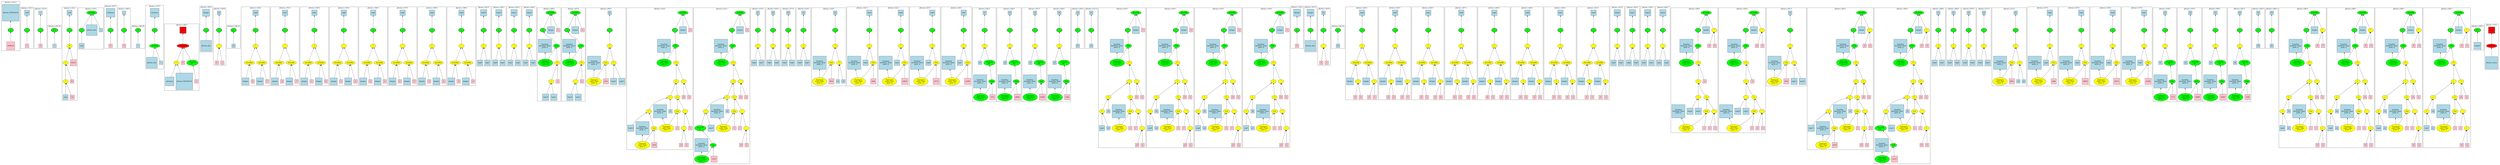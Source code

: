 strict graph "" {
	graph [bb="0,0,21735,1419.9",
		newrank=true
	];
	node [label="\N"];
	{
		graph [rank=same,
			rankdir=LR
		];
		rank2	[height=0.5,
			label="",
			pos="1.5,1164.4",
			style=invis,
			width=0.013889];
		27	[fillcolor=green,
			height=0.5,
			label="=",
			pos="88.5,1164.4",
			style="filled,bold",
			width=0.75];
		rank2 -- 27	[pos="2.1797,1164.4 21.849,1164.4 41.518,1164.4 61.188,1164.4",
			style=invis];
		43	[fillcolor=green,
			height=0.5,
			label="=",
			pos="223.5,1164.4",
			style="filled,bold",
			width=0.75];
		27 -- 43	[pos="115.66,1164.4 142.48,1164.4 169.3,1164.4 196.12,1164.4",
			style=invis];
		48	[fillcolor=green,
			height=0.5,
			label="=",
			pos="331.5,1164.4",
			style="filled,bold",
			width=0.75];
		43 -- 48	[pos="250.5,1164.4 268.43,1164.4 286.36,1164.4 304.29,1164.4",
			style=invis];
		54	[fillcolor=green,
			height=0.5,
			label="p++",
			pos="442.5,1164.4",
			style="filled,bold",
			width=0.75];
		48 -- 54	[pos="358.82,1164.4 377.67,1164.4 396.52,1164.4 415.37,1164.4",
			style=invis];
		57	[fillcolor=green,
			height=0.5,
			label="=",
			pos="573.5,1164.4",
			style="filled,bold",
			width=0.75];
		54 -- 57	[pos="469.62,1164.4 495.19,1164.4 520.75,1164.4 546.31,1164.4",
			style=invis];
		66	[fillcolor=green,
			height=0.5,
			label="=",
			pos="685.5,1164.4",
			style="filled,bold",
			width=0.75];
		57 -- 66	[pos="600.62,1164.4 619.85,1164.4 639.08,1164.4 658.31,1164.4",
			style=invis];
		77	[fillcolor=green,
			height=0.5,
			label="=",
			pos="936.5,1164.4",
			style="filled,bold",
			width=0.75];
		66 -- 77	[pos="691.97,1182.1 698.95,1198.3 711.79,1221.1 731.5,1230.9 759.72,1245 844.51,1243.4 873.5,1230.9 896.87,1220.9 915.64,1197.4 926.43,\
1181.2",
			style=invis];
		86	[fillcolor=green,
			height=0.5,
			label="=",
			pos="1044.5,1164.4",
			style="filled,bold",
			width=0.75];
		77 -- 86	[pos="963.5,1164.4 981.43,1164.4 999.36,1164.4 1017.3,1164.4",
			style=invis];
		92	[fillcolor=green,
			height=0.5,
			label="++",
			pos="1155.5,1164.4",
			style="filled,bold",
			width=0.75];
		86 -- 92	[pos="1071.8,1164.4 1090.7,1164.4 1109.5,1164.4 1128.4,1164.4",
			style=invis];
		94	[fillcolor=green,
			height=0.5,
			label="+=",
			pos="1295.5,1164.4",
			style="filled,bold",
			width=0.75];
		92 -- 94	[pos="1182.6,1164.4 1211.1,1164.4 1239.6,1164.4 1268.1,1164.4",
			style=invis];
		99	[fillcolor=red,
			height=0.65278,
			label="\<ret\>",
			pos="1541.5,1164.4",
			shape=square,
			style="filled,bold",
			width=0.65278];
		94 -- 99	[pos="1322.9,1164.4 1387.8,1164.4 1452.7,1164.4 1517.6,1164.4",
			style=invis];
		175	[fillcolor=green,
			height=0.5,
			label="=",
			pos="1738.5,1164.4",
			style="filled,bold",
			width=0.75];
		99 -- 175	[pos="1565.4,1164.4 1614.1,1164.4 1662.7,1164.4 1711.4,1164.4",
			style=invis];
		180	[fillcolor=green,
			height=0.5,
			label="=",
			pos="1850.5,1164.4",
			style="filled,bold",
			width=0.75];
		175 -- 180	[pos="1765.6,1164.4 1784.9,1164.4 1804.1,1164.4 1823.3,1164.4",
			style=invis];
		188	[fillcolor=green,
			height=0.5,
			label="p--",
			pos="1964.5,1164.4",
			style="filled,bold",
			width=0.75];
		180 -- 188	[pos="1877.7,1164.4 1897.6,1164.4 1917.5,1164.4 1937.4,1164.4",
			style=invis];
		191	[fillcolor=green,
			height=0.5,
			label="=",
			pos="2152.5,1164.4",
			style="filled,bold",
			width=0.75];
		188 -- 191	[pos="1991.7,1164.4 2036.3,1164.4 2080.9,1164.4 2125.5,1164.4",
			style=invis];
		200	[fillcolor=green,
			height=0.5,
			label="=",
			pos="2410.5,1164.4",
			style="filled,bold",
			width=0.75];
		191 -- 200	[pos="2179.7,1164.4 2247.6,1164.4 2315.5,1164.4 2383.5,1164.4",
			style=invis];
		209	[fillcolor=green,
			height=0.5,
			label="=",
			pos="2668.5,1164.4",
			style="filled,bold",
			width=0.75];
		200 -- 209	[pos="2437.7,1164.4 2505.6,1164.4 2573.5,1164.4 2641.5,1164.4",
			style=invis];
		218	[fillcolor=green,
			height=0.5,
			label="=",
			pos="2926.5,1164.4",
			style="filled,bold",
			width=0.75];
		209 -- 218	[pos="2695.7,1164.4 2763.6,1164.4 2831.5,1164.4 2899.5,1164.4",
			style=invis];
		227	[fillcolor=green,
			height=0.5,
			label="=",
			pos="3184.5,1164.4",
			style="filled,bold",
			width=0.75];
		218 -- 227	[pos="2953.7,1164.4 3021.6,1164.4 3089.5,1164.4 3157.5,1164.4",
			style=invis];
		236	[fillcolor=green,
			height=0.5,
			label="=",
			pos="3442.5,1164.4",
			style="filled,bold",
			width=0.75];
		227 -- 236	[pos="3211.7,1164.4 3279.6,1164.4 3347.5,1164.4 3415.5,1164.4",
			style=invis];
		245	[fillcolor=green,
			height=0.5,
			label="=",
			pos="3700.5,1164.4",
			style="filled,bold",
			width=0.75];
		236 -- 245	[pos="3469.7,1164.4 3537.6,1164.4 3605.5,1164.4 3673.5,1164.4",
			style=invis];
		254	[fillcolor=green,
			height=0.5,
			label="=",
			pos="3958.5,1164.4",
			style="filled,bold",
			width=0.75];
		245 -- 254	[pos="3727.7,1164.4 3795.6,1164.4 3863.5,1164.4 3931.5,1164.4",
			style=invis];
		263	[fillcolor=green,
			height=0.5,
			label="=",
			pos="4152.5,1164.4",
			style="filled,bold",
			width=0.75];
		254 -- 263	[pos="3985.8,1164.4 4032.3,1164.4 4078.9,1164.4 4125.5,1164.4",
			style=invis];
		268	[fillcolor=green,
			height=0.5,
			label="=",
			pos="4285.5,1164.4",
			style="filled,bold",
			width=0.75];
		263 -- 268	[pos="4179.5,1164.4 4205.7,1164.4 4232,1164.4 4258.2,1164.4",
			style=invis];
		273	[fillcolor=green,
			height=0.5,
			label="=",
			pos="4418.5,1164.4",
			style="filled,bold",
			width=0.75];
		268 -- 273	[pos="4312.5,1164.4 4338.7,1164.4 4365,1164.4 4391.2,1164.4",
			style=invis];
		278	[fillcolor=green,
			height=0.5,
			label="=",
			pos="4551.5,1164.4",
			style="filled,bold",
			width=0.75];
		273 -- 278	[pos="4445.5,1164.4 4471.7,1164.4 4498,1164.4 4524.2,1164.4",
			style=invis];
		283	[fillcolor=green,
			height=0.5,
			label="=",
			pos="4667.5,1164.4",
			style="filled,bold",
			width=0.75];
		278 -- 283	[pos="4578.7,1164.4 4599.3,1164.4 4619.9,1164.4 4640.4,1164.4",
			style=invis];
		296	[fillcolor=green,
			height=0.5,
			label="=",
			pos="4881.5,1164.4",
			style="filled,bold",
			width=0.75];
		283 -- 296	[pos="4673.7,1182.2 4680.4,1198.3 4692.9,1221.1 4712.5,1230.9 4734.6,1241.9 4801,1241.1 4823.5,1230.9 4845.7,1220.8 4862.7,1197.6 4872.4,\
1181.5",
			style=invis];
		309	[fillcolor=green,
			height=0.5,
			label="=",
			pos="5251.5,1164.4",
			style="filled,bold",
			width=0.75];
		296 -- 309	[pos="4887.7,1182.2 4894.4,1198.3 4906.9,1221.1 4926.5,1230.9 4970.6,1253 4988.7,1238.3 5037.5,1230.9 5109.2,1220 5190,1189.7 5228.6,1174",
			style=invis];
		320	[fillcolor=green,
			height=0.5,
			label="=",
			pos="5812.5,1164.4",
			style="filled,bold",
			width=0.75];
		309 -- 320	[pos="5278.6,1164.4 5447.5,1164.4 5616.5,1164.4 5785.4,1164.4",
			style=invis];
		353	[fillcolor=green,
			height=0.5,
			label="=",
			pos="6316.5,1164.4",
			style="filled,bold",
			width=0.75];
		320 -- 353	[pos="5818.7,1182.2 5825.4,1198.3 5837.9,1221.1 5857.5,1230.9 5935.2,1269.8 6207.9,1195.9 6291.8,1171.7",
			style=invis];
		387	[fillcolor=green,
			height=0.5,
			label="=",
			pos="6548.5,1164.4",
			style="filled,bold",
			width=0.75];
		353 -- 387	[pos="6322.7,1182.2 6329.4,1198.3 6341.9,1221.1 6361.5,1230.9 6383.8,1242 6450.2,1239.7 6473.5,1230.9 6499.9,1220.9 6522.9,1196.9 6536.3,\
1180.7",
			style=invis];
		392	[fillcolor=green,
			height=0.5,
			label="=",
			pos="6681.5,1164.4",
			style="filled,bold",
			width=0.75];
		387 -- 392	[pos="6575.5,1164.4 6601.7,1164.4 6628,1164.4 6654.2,1164.4",
			style=invis];
		397	[fillcolor=green,
			height=0.5,
			label="=",
			pos="6814.5,1164.4",
			style="filled,bold",
			width=0.75];
		392 -- 397	[pos="6708.5,1164.4 6734.7,1164.4 6761,1164.4 6787.2,1164.4",
			style=invis];
		402	[fillcolor=green,
			height=0.5,
			label="=",
			pos="6947.5,1164.4",
			style="filled,bold",
			width=0.75];
		397 -- 402	[pos="6841.5,1164.4 6867.7,1164.4 6894,1164.4 6920.2,1164.4",
			style=invis];
		407	[fillcolor=green,
			height=0.5,
			label="=",
			pos="7219.5,1164.4",
			style="filled,bold",
			width=0.75];
		402 -- 407	[pos="6974.6,1164.4 7047.1,1164.4 7119.7,1164.4 7192.2,1164.4",
			style=invis];
		418	[fillcolor=green,
			height=0.5,
			label="=",
			pos="7519.5,1164.4",
			style="filled,bold",
			width=0.75];
		407 -- 418	[pos="7246.7,1164.4 7328.6,1164.4 7410.5,1164.4 7492.3,1164.4",
			style=invis];
		427	[fillcolor=green,
			height=0.5,
			label="=",
			pos="7785.5,1164.4",
			style="filled,bold",
			width=0.75];
		418 -- 427	[pos="7546.5,1164.4 7617.2,1164.4 7687.8,1164.4 7758.4,1164.4",
			style=invis];
		436	[fillcolor=green,
			height=0.5,
			label="=",
			pos="8051.5,1164.4",
			style="filled,bold",
			width=0.75];
		427 -- 436	[pos="7812.5,1164.4 7883.2,1164.4 7953.8,1164.4 8024.4,1164.4",
			style=invis];
		445	[fillcolor=green,
			height=0.5,
			label="=",
			pos="8317.5,1164.4",
			style="filled,bold",
			width=0.75];
		436 -- 445	[pos="8078.5,1164.4 8149.2,1164.4 8219.8,1164.4 8290.4,1164.4",
			style=invis];
		454	[fillcolor=green,
			height=0.5,
			label="=",
			pos="8493.5,1164.4",
			style="filled,bold",
			width=0.75];
		445 -- 454	[pos="8344.7,1164.4 8385.3,1164.4 8425.9,1164.4 8466.5,1164.4",
			style=invis];
		464	[fillcolor=green,
			height=0.5,
			label="=",
			pos="8703.5,1164.4",
			style="filled,bold",
			width=0.75];
		454 -- 464	[pos="8520.6,1164.4 8572.5,1164.4 8624.4,1164.4 8676.3,1164.4",
			style=invis];
		474	[fillcolor=green,
			height=0.5,
			label="=",
			pos="8913.5,1164.4",
			style="filled,bold",
			width=0.75];
		464 -- 474	[pos="8730.6,1164.4 8782.5,1164.4 8834.4,1164.4 8886.3,1164.4",
			style=invis];
		484	[fillcolor=green,
			height=0.5,
			label="=",
			pos="9117.5,1164.4",
			style="filled,bold",
			width=0.75];
		474 -- 484	[pos="8940.6,1164.4 8990.5,1164.4 9040.3,1164.4 9090.2,1164.4",
			style=invis];
		494	[fillcolor=green,
			height=0.5,
			label="+=",
			pos="9272.5,1164.4",
			style="filled,bold",
			width=0.75];
		484 -- 494	[pos="9144.7,1164.4 9178.2,1164.4 9211.6,1164.4 9245.1,1164.4",
			style=invis];
		497	[fillcolor=green,
			height=0.5,
			label="+=",
			pos="9380.5,1164.4",
			style="filled,bold",
			width=0.75];
		494 -- 497	[pos="9299.5,1164.4 9317.4,1164.4 9335.4,1164.4 9353.3,1164.4",
			style=invis];
		500	[fillcolor=green,
			height=0.5,
			label="=",
			pos="9708.5,1164.4",
			style="filled,bold",
			width=0.75];
		497 -- 500	[pos="9407.7,1164.4 9499,1164.4 9590.2,1164.4 9681.5,1164.4",
			style=invis];
		529	[fillcolor=green,
			height=0.5,
			label="=",
			pos="10148,1164.4",
			style="filled,bold",
			width=0.75];
		500 -- 529	[pos="9714.7,1182.2 9721.4,1198.3 9733.9,1221.1 9753.5,1230.9 9819.7,1264 10049,1196.2 10124,1172.3",
			style=invis];
		558	[fillcolor=green,
			height=0.5,
			label="=",
			pos="10588,1164.4",
			style="filled,bold",
			width=0.75];
		529 -- 558	[pos="10155,1182.2 10161,1198.3 10174,1221.1 10194,1230.9 10260,1264 10489,1196.2 10564,1172.3",
			style=invis];
		587	[fillcolor=green,
			height=0.5,
			label="=",
			pos="11028,1164.4",
			style="filled,bold",
			width=0.75];
		558 -- 587	[pos="10595,1182.2 10601,1198.3 10614,1221.1 10634,1230.9 10700,1264 10929,1196.2 11004,1172.3",
			style=invis];
		616	[fillcolor=green,
			height=0.5,
			label="+=",
			pos="11248,1164.4",
			style="filled,bold",
			width=0.75];
		587 -- 616	[pos="11035,1182.2 11041,1198.3 11054,1221.1 11074,1230.9 11096,1242 11163,1240.7 11186,1230.9 11209,1220.9 11228,1197.4 11238,1181.2",
			style=invis];
		619	[fillcolor=green,
			height=0.5,
			label="=",
			pos="11358,1164.4",
			style="filled,bold",
			width=0.75];
		616 -- 619	[pos="11276,1164.4 11294,1164.4 11312,1164.4 11330,1164.4",
			style=invis];
		624	[fillcolor=green,
			height=0.5,
			label="=",
			pos="11470,1164.4",
			style="filled,bold",
			width=0.75];
		619 -- 624	[pos="11385,1164.4 11404,1164.4 11423,1164.4 11442,1164.4",
			style=invis];
		632	[fillcolor=green,
			height=0.5,
			label="p--",
			pos="11584,1164.4",
			style="filled,bold",
			width=0.75];
		624 -- 632	[pos="11497,1164.4 11517,1164.4 11536,1164.4 11556,1164.4",
			style=invis];
		635	[fillcolor=green,
			height=0.5,
			label="=",
			pos="11788,1164.4",
			style="filled,bold",
			width=0.75];
		632 -- 635	[pos="11611,1164.4 11661,1164.4 11711,1164.4 11761,1164.4",
			style=invis];
		648	[fillcolor=green,
			height=0.5,
			label="=",
			pos="12082,1164.4",
			style="filled,bold",
			width=0.75];
		635 -- 648	[pos="11816,1164.4 11896,1164.4 11976,1164.4 12055,1164.4",
			style=invis];
		661	[fillcolor=green,
			height=0.5,
			label="=",
			pos="12376,1164.4",
			style="filled,bold",
			width=0.75];
		648 -- 661	[pos="12110,1164.4 12190,1164.4 12270,1164.4 12349,1164.4",
			style=invis];
		674	[fillcolor=green,
			height=0.5,
			label="=",
			pos="12670,1164.4",
			style="filled,bold",
			width=0.75];
		661 -- 674	[pos="12404,1164.4 12484,1164.4 12564,1164.4 12643,1164.4",
			style=invis];
		687	[fillcolor=green,
			height=0.5,
			label="=",
			pos="12964,1164.4",
			style="filled,bold",
			width=0.75];
		674 -- 687	[pos="12698,1164.4 12778,1164.4 12858,1164.4 12937,1164.4",
			style=invis];
		700	[fillcolor=green,
			height=0.5,
			label="=",
			pos="13258,1164.4",
			style="filled,bold",
			width=0.75];
		687 -- 700	[pos="12992,1164.4 13072,1164.4 13152,1164.4 13231,1164.4",
			style=invis];
		713	[fillcolor=green,
			height=0.5,
			label="=",
			pos="13552,1164.4",
			style="filled,bold",
			width=0.75];
		700 -- 713	[pos="13286,1164.4 13366,1164.4 13446,1164.4 13525,1164.4",
			style=invis];
		726	[fillcolor=green,
			height=0.5,
			label="=",
			pos="13846,1164.4",
			style="filled,bold",
			width=0.75];
		713 -- 726	[pos="13580,1164.4 13660,1164.4 13740,1164.4 13819,1164.4",
			style=invis];
		739	[fillcolor=green,
			height=0.5,
			label="=",
			pos="14060,1164.4",
			style="filled,bold",
			width=0.75];
		726 -- 739	[pos="13874,1164.4 13926,1164.4 13979,1164.4 14032,1164.4",
			style=invis];
		744	[fillcolor=green,
			height=0.5,
			label="=",
			pos="14192,1164.4",
			style="filled,bold",
			width=0.75];
		739 -- 744	[pos="14087,1164.4 14113,1164.4 14139,1164.4 14165,1164.4",
			style=invis];
		749	[fillcolor=green,
			height=0.5,
			label="=",
			pos="14326,1164.4",
			style="filled,bold",
			width=0.75];
		744 -- 749	[pos="14220,1164.4 14246,1164.4 14272,1164.4 14298,1164.4",
			style=invis];
		754	[fillcolor=green,
			height=0.5,
			label="=",
			pos="14458,1164.4",
			style="filled,bold",
			width=0.75];
		749 -- 754	[pos="14353,1164.4 14379,1164.4 14405,1164.4 14431,1164.4",
			style=invis];
		759	[fillcolor=green,
			height=0.5,
			label="=",
			pos="14756,1164.4",
			style="filled,bold",
			width=0.75];
		754 -- 759	[pos="14486,1164.4 14567,1164.4 14648,1164.4 14728,1164.4",
			style=invis];
		784	[fillcolor=green,
			height=0.5,
			label="=",
			pos="15170,1164.4",
			style="filled,bold",
			width=0.75];
		759 -- 784	[pos="14762,1182.2 14768,1198.3 14781,1221.1 14800,1230.9 14826,1243.8 14902,1234.8 14930,1230.9 15011,1219.9 15103,1188.7 15146,1173.3",
			style=invis];
		809	[fillcolor=green,
			height=0.5,
			label="=",
			pos="15558,1164.4",
			style="filled,bold",
			width=0.75];
		784 -- 809	[pos="15176,1182.2 15182,1198.3 15195,1221.1 15214,1230.9 15240,1243.8 15316,1235.2 15344,1230.9 15416,1220 15497,1189.7 15536,1174",
			style=invis];
		820	[fillcolor=green,
			height=0.5,
			label="=",
			pos="16102,1164.4",
			style="filled,bold",
			width=0.75];
		809 -- 820	[pos="15586,1164.4 15749,1164.4 15912,1164.4 16075,1164.4",
			style=invis];
		855	[fillcolor=green,
			height=0.5,
			label="=",
			pos="16606,1164.4",
			style="filled,bold",
			width=0.75];
		820 -- 855	[pos="16109,1182.2 16115,1198.3 16128,1221.1 16148,1230.9 16225,1269.8 16498,1195.9 16582,1171.7",
			style=invis];
		891	[fillcolor=green,
			height=0.5,
			label="=",
			pos="16856,1164.4",
			style="filled,bold",
			width=0.75];
		855 -- 891	[pos="16613,1182.2 16619,1198.3 16632,1221.1 16652,1230.9 16677,1243.7 16754,1241.1 16780,1230.9 16807,1220.9 16830,1196.9 16843,1180.7",
			style=invis];
		896	[fillcolor=green,
			height=0.5,
			label="=",
			pos="16988,1164.4",
			style="filled,bold",
			width=0.75];
		891 -- 896	[pos="16883,1164.4 16909,1164.4 16935,1164.4 16961,1164.4",
			style=invis];
		901	[fillcolor=green,
			height=0.5,
			label="=",
			pos="17122,1164.4",
			style="filled,bold",
			width=0.75];
		896 -- 901	[pos="17016,1164.4 17042,1164.4 17068,1164.4 17094,1164.4",
			style=invis];
		906	[fillcolor=green,
			height=0.5,
			label="=",
			pos="17254,1164.4",
			style="filled,bold",
			width=0.75];
		901 -- 906	[pos="17149,1164.4 17175,1164.4 17201,1164.4 17227,1164.4",
			style=invis];
		911	[fillcolor=green,
			height=0.5,
			label="=",
			pos="17526,1164.4",
			style="filled,bold",
			width=0.75];
		906 -- 911	[pos="17282,1164.4 17354,1164.4 17427,1164.4 17499,1164.4",
			style=invis];
		922	[fillcolor=green,
			height=0.5,
			label="=",
			pos="17826,1164.4",
			style="filled,bold",
			width=0.75];
		911 -- 922	[pos="17554,1164.4 17636,1164.4 17717,1164.4 17799,1164.4",
			style=invis];
		931	[fillcolor=green,
			height=0.5,
			label="=",
			pos="18092,1164.4",
			style="filled,bold",
			width=0.75];
		922 -- 931	[pos="17854,1164.4 17924,1164.4 17995,1164.4 18065,1164.4",
			style=invis];
		940	[fillcolor=green,
			height=0.5,
			label="=",
			pos="18358,1164.4",
			style="filled,bold",
			width=0.75];
		931 -- 940	[pos="18120,1164.4 18190,1164.4 18261,1164.4 18331,1164.4",
			style=invis];
		949	[fillcolor=green,
			height=0.5,
			label="=",
			pos="18624,1164.4",
			style="filled,bold",
			width=0.75];
		940 -- 949	[pos="18386,1164.4 18456,1164.4 18527,1164.4 18597,1164.4",
			style=invis];
		958	[fillcolor=green,
			height=0.5,
			label="=",
			pos="18800,1164.4",
			style="filled,bold",
			width=0.75];
		949 -- 958	[pos="18652,1164.4 18692,1164.4 18733,1164.4 18773,1164.4",
			style=invis];
		968	[fillcolor=green,
			height=0.5,
			label="=",
			pos="19010,1164.4",
			style="filled,bold",
			width=0.75];
		958 -- 968	[pos="18828,1164.4 18879,1164.4 18931,1164.4 18983,1164.4",
			style=invis];
		978	[fillcolor=green,
			height=0.5,
			label="=",
			pos="19220,1164.4",
			style="filled,bold",
			width=0.75];
		968 -- 978	[pos="19038,1164.4 19089,1164.4 19141,1164.4 19193,1164.4",
			style=invis];
		988	[fillcolor=green,
			height=0.5,
			label="=",
			pos="19424,1164.4",
			style="filled,bold",
			width=0.75];
		978 -- 988	[pos="19248,1164.4 19297,1164.4 19347,1164.4 19397,1164.4",
			style=invis];
		998	[fillcolor=green,
			height=0.5,
			label="+=",
			pos="19580,1164.4",
			style="filled,bold",
			width=0.75];
		988 -- 998	[pos="19452,1164.4 19485,1164.4 19519,1164.4 19552,1164.4",
			style=invis];
		1001	[fillcolor=green,
			height=0.5,
			label="+=",
			pos="19688,1164.4",
			style="filled,bold",
			width=0.75];
		998 -- 1001	[pos="19606,1164.4 19624,1164.4 19642,1164.4 19660,1164.4",
			style=invis];
		1004	[fillcolor=green,
			height=0.5,
			label="=",
			pos="19998,1164.4",
			style="filled,bold",
			width=0.75];
		1001 -- 1004	[pos="19715,1164.4 19800,1164.4 19886,1164.4 19971,1164.4",
			style=invis];
		1035	[fillcolor=green,
			height=0.5,
			label="=",
			pos="20438,1164.4",
			style="filled,bold",
			width=0.75];
		1004 -- 1035	[pos="20005,1182.2 20011,1198.3 20024,1221.1 20044,1230.9 20110,1264 20339,1196.2 20414,1172.3",
			style=invis];
		1066	[fillcolor=green,
			height=0.5,
			label="=",
			pos="20878,1164.4",
			style="filled,bold",
			width=0.75];
		1035 -- 1066	[pos="20445,1182.2 20451,1198.3 20464,1221.1 20484,1230.9 20550,1264 20779,1196.2 20854,1172.3",
			style=invis];
		1097	[fillcolor=green,
			height=0.5,
			label="=",
			pos="21318,1164.4",
			style="filled,bold",
			width=0.75];
		1066 -- 1097	[pos="20885,1182.2 20891,1198.3 20904,1221.1 20924,1230.9 20990,1264 21219,1196.2 21294,1172.3",
			style=invis];
		1128	[fillcolor=green,
			height=0.5,
			label="p++",
			pos="21556,1164.4",
			style="filled,bold",
			width=0.75];
		1097 -- 1128	[pos="21325,1182.2 21331,1198.3 21344,1221.1 21364,1230.9 21389,1243.7 21466,1242.2 21492,1230.9 21516,1220.9 21535,1197.4 21545,1181.2",
			style=invis];
		1157	[fillcolor=red,
			height=0.65278,
			label="\<ret\>",
			pos="21670,1164.4",
			shape=square,
			style="filled,bold",
			width=0.65278];
		1128 -- 1157	[pos="21583,1164.4 21604,1164.4 21625,1164.4 21646,1164.4",
			style=invis];
		end	[height=0.5,
			label="",
			pos="21734,1164.4",
			style=invis,
			width=0.013889];
		1157 -- end	[pos="21693,1164.4 21707,1164.4 21720,1164.4 21734,1164.4",
			style=invis];
	}
	subgraph cluster855 {
		graph [bb="16290,8,16786,1360.9",
			label="jfdctint.c:264:5",
			lheight=0.21,
			lp="16538,1349.4",
			lwidth=1.17
		];
		855;
		861	[fillcolor=green,
			height=0.5,
			label=Cast,
			pos="16608,1032.9",
			style=filled,
			width=0.75];
		855 -- 861	[dir=back,
			pos="s,16607,1146.2 16607,1136 16607,1110.4 16607,1072.9 16607,1051.2"];
		862	[fillcolor=green,
			height=1.041,
			label="Typename
name: None
quals: []",
			pos="16516,890.91",
			style=filled,
			width=1.6303];
		861 -- 862	[dir=back,
			pos="s,16597,1016.1 16592,1007.8 16577,985.11 16554,951.04 16538,925.7"];
		865	[fillcolor=yellow,
			height=0.5,
			label=">>",
			pos="16622,890.91",
			style=filled,
			width=0.75];
		861 -- 865	[dir=back,
			pos="s,16609,1014.7 16610,1004.7 16613,976.47 16618,933.12 16621,909.21"];
		866	[fillcolor=yellow,
			height=0.5,
			label="+",
			pos="16622,732.91",
			style=filled,
			width=0.75];
		865 -- 866	[dir=back,
			pos="s,16622,872.62 16622,862.58 16622,830.5 16622,778.26 16622,751.27"];
		888	[fillcolor=yellow,
			height=0.5,
			label="+",
			pos="16696,732.91",
			style=filled,
			width=0.75];
		865 -- 888	[dir=back,
			pos="s,16630,873.51 16634,864.28 16650,832.1 16675,777.8 16688,750.56"];
		856	[fillcolor=green,
			height=0.5,
			label=ArrayRef,
			pos="16678,1311.9",
			style=filled,
			width=1.2277];
		856 -- 855	[dir=back,
			pos="s,16670,1294.2 16666,1285.2 16651,1255.4 16627,1207.1 16615,1181.9"];
		857	[fillcolor=lightblue,
			height=0.75,
			label=dataptr,
			pos="16678,1164.4",
			shape=square,
			style=filled,
			width=0.75];
		856 -- 857	[dir=back,
			pos="s,16678,1293.6 16678,1283.6 16678,1257.2 16678,1217.5 16678,1191.5"];
		858	[fillcolor=yellow,
			height=0.5,
			label="*",
			pos="16750,1164.4",
			style=filled,
			width=0.75];
		856 -- 858	[dir=back,
			pos="s,16687,1294.2 16691,1285.2 16706,1255.4 16730,1207.1 16742,1181.9"];
		859	[fillcolor=pink,
			height=0.5,
			label=8,
			pos="16700,1032.9",
			shape=square,
			style=filled,
			width=0.5];
		858 -- 859	[dir=back,
			pos="s,16744,1146.7 16740,1137.2 16730,1111.5 16716,1072.9 16707,1050.9"];
		860	[fillcolor=pink,
			height=0.5,
			label=6,
			pos="16754,1032.9",
			shape=square,
			style=filled,
			width=0.5];
		858 -- 860	[dir=back,
			pos="s,16751,1146.2 16751,1136 16752,1110.4 16753,1072.9 16754,1051.2"];
		867	[fillcolor=yellow,
			height=0.5,
			label="+",
			pos="16560,590.43",
			style=filled,
			width=0.75];
		866 -- 867	[dir=back,
			pos="s,16615,715.52 16611,706.18 16599,677.64 16579,632.43 16568,608.15"];
		877	[fillcolor=yellow,
			height=0.5,
			label="<<",
			pos="16632,590.43",
			style=filled,
			width=0.75];
		866 -- 877	[dir=back,
			pos="s,16624,714.68 16624,704.63 16626,676.29 16630,632.78 16631,608.8"];
		889	[fillcolor=pink,
			height=0.5,
			label=13,
			pos="16696,590.43",
			shape=square,
			style=filled,
			width=0.5];
		888 -- 889	[dir=back,
			pos="s,16696,714.68 16696,704.63 16696,676.29 16696,632.78 16696,608.8"];
		890	[fillcolor=pink,
			height=0.5,
			label=2,
			pos="16750,590.43",
			shape=square,
			style=filled,
			width=0.5];
		888 -- 890	[dir=back,
			pos="s,16702,715.24 16706,705.56 16717,677.13 16734,632.7 16743,608.51"];
		863	[fillcolor=lightblue,
			height=1.4722,
			label="TypeDecl
declname: None
quals: []",
			pos="16510,1032.9",
			shape=square,
			style=filled,
			width=1.4722];
		863 -- 862	[dir=back,
			pos="s,16512,979.78 16512,969.71 16513,955.73 16513,941.34 16514,928.79"];
		868	[fillcolor=lightblue,
			height=0.5,
			label=z1,
			pos="16570,463.95",
			shape=square,
			style=filled,
			width=0.5];
		867 -- 868	[dir=back,
			pos="s,16562,572.38 16562,562.35 16564,537.99 16567,502.93 16568,482.19"];
		869	[fillcolor=yellow,
			height=0.5,
			label="*",
			pos="16382,463.95",
			style=filled,
			width=0.75];
		867 -- 869	[dir=back,
			pos="s,16537,581.46 16527,577.93 16497,566.1 16451,545.4 16418,516.95 16407,506.83 16397,492.23 16391,481.07"];
		878	[fillcolor=yellow,
			height=0.5,
			label=Cast,
			pos="16632,463.95",
			style=filled,
			width=0.75];
		877 -- 878	[dir=back,
			pos="s,16632,572.38 16632,562.35 16632,537.99 16632,502.93 16632,482.19"];
		883	[fillcolor=yellow,
			height=0.5,
			label="-",
			pos="16704,463.95",
			style=filled,
			width=0.75];
		877 -- 883	[dir=back,
			pos="s,16642,573.41 16647,564.55 16661,539.64 16683,502.07 16695,480.91"];
		870	[fillcolor=lightblue,
			height=0.72222,
			label=tmp12,
			pos="16436,321.95",
			shape=square,
			style=filled,
			width=0.72222];
		869 -- 870	[dir=back,
			pos="s,16389,446.34 16392,436.98 16402,411.57 16417,373.14 16426,348.04"];
		871	[fillcolor=green,
			height=0.74639,
			label="UnaryOp
op: -",
			pos="16344,321.95",
			style=filled,
			width=1.316];
		869 -- 871	[dir=back,
			pos="s,16378,446.07 16375,436.09 16368,410.91 16358,373.51 16351,348.69"];
		879	[fillcolor=yellow,
			height=1.041,
			label="Typename
name: None
quals: []",
			pos="16538,321.95",
			style=filled,
			width=1.6303];
		878 -- 879	[dir=back,
			pos="s,16622,447.17 16616,438.8 16601,416.16 16578,382.09 16561,356.75"];
		882	[fillcolor=pink,
			height=0.5,
			label=1,
			pos="16634,321.95",
			shape=square,
			style=filled,
			width=0.5];
		878 -- 882	[dir=back,
			pos="s,16633,445.79 16633,435.77 16633,407.52 16633,364.16 16633,340.26"];
		884	[fillcolor=yellow,
			height=0.5,
			label="+",
			pos="16750,321.95",
			style=filled,
			width=0.75];
		883 -- 884	[dir=back,
			pos="s,16710,446.07 16713,436.39 16723,408.02 16737,363.9 16745,339.9"];
		887	[fillcolor=pink,
			height=0.5,
			label=1,
			pos="16688,321.95",
			shape=square,
			style=filled,
			width=0.5];
		883 -- 887	[dir=back,
			pos="s,16702,445.79 16701,435.77 16698,407.52 16693,364.16 16690,340.26"];
		872	[fillcolor=green,
			height=0.5,
			label=Cast,
			pos="16452,179.95",
			style=filled,
			width=0.75];
		871 -- 872	[dir=back,
			pos="s,16364,297.42 16371,289.64 16384,273.03 16401,252.14 16416,232.95 16424,221 16434,207.07 16441,196.64"];
		873	[fillcolor=green,
			height=1.041,
			label="Typename
name: None
quals: []",
			pos="16356,53.477",
			style=filled,
			width=1.6303];
		872 -- 873	[dir=back,
			pos="s,16441,163.26 16435,154.86 16429,145.98 16422,135.91 16416,126.95 16405,113.59 16394,99.251 16384,86.88"];
		876	[fillcolor=pink,
			height=0.69444,
			label=15137,
			pos="16458,53.477",
			shape=square,
			style=filled,
			width=0.69444];
		872 -- 876	[dir=back,
			pos="s,16452,161.91 16453,151.65 16454,129.82 16456,99.506 16457,78.567"];
		874	[fillcolor=lightblue,
			height=1.4722,
			label="TypeDecl
declname: None
quals: []",
			pos="16354,179.95",
			shape=square,
			style=filled,
			width=1.4722];
		874 -- 873	[dir=back,
			pos="s,16355,126.89 16355,116.69 16355,107.96 16355,99.239 16356,91.203"];
		885	[fillcolor=pink,
			height=0.5,
			label=13,
			pos="16700,179.95",
			shape=square,
			style=filled,
			width=0.5];
		884 -- 885	[dir=back,
			pos="s,16745,304.34 16741,294.69 16731,266.36 16715,222.08 16707,197.98"];
		886	[fillcolor=pink,
			height=0.5,
			label=2,
			pos="16754,179.95",
			shape=square,
			style=filled,
			width=0.5];
		884 -- 886	[dir=back,
			pos="s,16751,303.79 16751,293.77 16752,265.52 16753,222.16 16754,198.26"];
		880	[fillcolor=lightblue,
			height=1.4722,
			label="TypeDecl
declname: None
quals: []",
			pos="16480,463.95",
			shape=square,
			style=filled,
			width=1.4722];
		880 -- 879	[dir=back,
			pos="s,16502,410.82 16506,401.31 16512,386.68 16518,371.56 16524,358.55"];
	}
	subgraph cluster820 {
		graph [bb="15702,134.48,16282,1360.9",
			label="jfdctint.c:262:5",
			lheight=0.21,
			lp="15992,1349.4",
			lwidth=1.17
		];
		820;
		826	[fillcolor=green,
			height=0.5,
			label=Cast,
			pos="16104,1032.9",
			style=filled,
			width=0.75];
		820 -- 826	[dir=back,
			pos="s,16103,1146.2 16103,1136 16103,1110.4 16103,1072.9 16103,1051.2"];
		827	[fillcolor=green,
			height=1.041,
			label="Typename
name: None
quals: []",
			pos="16010,890.91",
			style=filled,
			width=1.6303];
		826 -- 827	[dir=back,
			pos="s,16093,1016.1 16087,1007.8 16072,985.11 16050,951.04 16033,925.7"];
		830	[fillcolor=yellow,
			height=0.5,
			label=">>",
			pos="16116,890.91",
			style=filled,
			width=0.75];
		826 -- 830	[dir=back,
			pos="s,16105,1014.7 16106,1004.7 16108,976.47 16112,933.12 16114,909.21"];
		831	[fillcolor=yellow,
			height=0.5,
			label="+",
			pos="16116,732.91",
			style=filled,
			width=0.75];
		830 -- 831	[dir=back,
			pos="s,16116,872.62 16116,862.58 16116,830.5 16116,778.26 16116,751.27"];
		852	[fillcolor=yellow,
			height=0.5,
			label="+",
			pos="16188,732.91",
			style=filled,
			width=0.75];
		830 -- 852	[dir=back,
			pos="s,16123,873.51 16127,864.28 16142,832.1 16167,777.8 16180,750.56"];
		821	[fillcolor=green,
			height=0.5,
			label=ArrayRef,
			pos="16174,1311.9",
			style=filled,
			width=1.2277];
		821 -- 820	[dir=back,
			pos="s,16166,1294.2 16162,1285.2 16147,1255.4 16123,1207.1 16111,1181.9"];
		822	[fillcolor=lightblue,
			height=0.75,
			label=dataptr,
			pos="16174,1164.4",
			shape=square,
			style=filled,
			width=0.75];
		821 -- 822	[dir=back,
			pos="s,16174,1293.6 16174,1283.6 16174,1257.2 16174,1217.5 16174,1191.5"];
		823	[fillcolor=yellow,
			height=0.5,
			label="*",
			pos="16246,1164.4",
			style=filled,
			width=0.75];
		821 -- 823	[dir=back,
			pos="s,16183,1294.2 16187,1285.2 16202,1255.4 16226,1207.1 16238,1181.9"];
		824	[fillcolor=pink,
			height=0.5,
			label=8,
			pos="16198,1032.9",
			shape=square,
			style=filled,
			width=0.5];
		823 -- 824	[dir=back,
			pos="s,16240,1146.7 16237,1137.2 16227,1111.5 16212,1072.9 16204,1050.9"];
		825	[fillcolor=pink,
			height=0.5,
			label=2,
			pos="16252,1032.9",
			shape=square,
			style=filled,
			width=0.5];
		823 -- 825	[dir=back,
			pos="s,16247,1146.2 16248,1136 16249,1110.4 16250,1072.9 16251,1051.2"];
		832	[fillcolor=yellow,
			height=0.5,
			label="+",
			pos="16052,590.43",
			style=filled,
			width=0.75];
		831 -- 832	[dir=back,
			pos="s,16108,715.52 16104,706.18 16091,677.64 16071,632.43 16060,608.15"];
		841	[fillcolor=yellow,
			height=0.5,
			label="<<",
			pos="16124,590.43",
			style=filled,
			width=0.75];
		831 -- 841	[dir=back,
			pos="s,16117,714.68 16117,704.63 16119,676.29 16122,632.78 16123,608.8"];
		853	[fillcolor=pink,
			height=0.5,
			label=13,
			pos="16188,590.43",
			shape=square,
			style=filled,
			width=0.5];
		852 -- 853	[dir=back,
			pos="s,16188,714.68 16188,704.63 16188,676.29 16188,632.78 16188,608.8"];
		854	[fillcolor=pink,
			height=0.5,
			label=2,
			pos="16242,590.43",
			shape=square,
			style=filled,
			width=0.5];
		852 -- 854	[dir=back,
			pos="s,16194,715.24 16198,705.56 16209,677.13 16226,632.7 16235,608.51"];
		828	[fillcolor=lightblue,
			height=1.4722,
			label="TypeDecl
declname: None
quals: []",
			pos="16006,1032.9",
			shape=square,
			style=filled,
			width=1.4722];
		828 -- 827	[dir=back,
			pos="s,16007,979.78 16008,969.71 16008,955.73 16009,941.34 16009,928.79"];
		833	[fillcolor=lightblue,
			height=0.5,
			label=z1,
			pos="16062,463.95",
			shape=square,
			style=filled,
			width=0.5];
		832 -- 833	[dir=back,
			pos="s,16054,572.38 16054,562.35 16056,537.99 16059,502.93 16060,482.19"];
		834	[fillcolor=yellow,
			height=0.5,
			label="*",
			pos="15874,463.95",
			style=filled,
			width=0.75];
		832 -- 834	[dir=back,
			pos="s,16029,581.46 16019,577.93 15989,566.1 15943,545.4 15910,516.95 15899,506.83 15889,492.23 15883,481.07"];
		842	[fillcolor=yellow,
			height=0.5,
			label=Cast,
			pos="16124,463.95",
			style=filled,
			width=0.75];
		841 -- 842	[dir=back,
			pos="s,16124,572.38 16124,562.35 16124,537.99 16124,502.93 16124,482.19"];
		847	[fillcolor=yellow,
			height=0.5,
			label="-",
			pos="16196,463.95",
			style=filled,
			width=0.75];
		841 -- 847	[dir=back,
			pos="s,16134,573.41 16139,564.55 16153,539.64 16175,502.07 16187,480.91"];
		835	[fillcolor=lightblue,
			height=0.72222,
			label=tmp13,
			pos="15736,321.95",
			shape=square,
			style=filled,
			width=0.72222];
		834 -- 835	[dir=back,
			pos="s,15857,450.25 15848,444.1 15826,427.38 15794,401.55 15770,374.95 15763,366.77 15756,356.95 15750,348.05"];
		836	[fillcolor=yellow,
			height=0.5,
			label=Cast,
			pos="15930,321.95",
			style=filled,
			width=0.75];
		834 -- 836	[dir=back,
			pos="s,15881,446.34 15885,437.01 15896,408.52 15914,363.63 15924,339.54"];
		843	[fillcolor=yellow,
			height=1.041,
			label="Typename
name: None
quals: []",
			pos="16034,321.95",
			style=filled,
			width=1.6303];
		842 -- 843	[dir=back,
			pos="s,16114,447.17 16109,438.53 16094,415.97 16073,382.24 16056,357.03"];
		846	[fillcolor=pink,
			height=0.5,
			label=1,
			pos="16130,321.95",
			shape=square,
			style=filled,
			width=0.5];
		842 -- 846	[dir=back,
			pos="s,16125,445.79 16125,435.77 16126,407.52 16128,364.16 16129,340.26"];
		848	[fillcolor=yellow,
			height=0.5,
			label="+",
			pos="16192,321.95",
			style=filled,
			width=0.75];
		847 -- 848	[dir=back,
			pos="s,16196,445.79 16196,435.77 16195,407.52 16194,364.16 16193,340.26"];
		851	[fillcolor=pink,
			height=0.5,
			label=1,
			pos="16256,321.95",
			shape=square,
			style=filled,
			width=0.5];
		847 -- 851	[dir=back,
			pos="s,16203,446.34 16207,437.07 16219,408.75 16238,364.19 16248,339.98"];
		837	[fillcolor=yellow,
			height=1.041,
			label="Typename
name: None
quals: []",
			pos="15832,179.95",
			style=filled,
			width=1.6303];
		836 -- 837	[dir=back,
			pos="s,15920,305 15914,296.72 15908,287.96 15901,278 15894,268.95 15882,250.87 15868,230.76 15856,214.34"];
		840	[fillcolor=pink,
			height=0.61111,
			label=6270,
			pos="15932,179.95",
			shape=square,
			style=filled,
			width=0.61111];
		836 -- 840	[dir=back,
			pos="s,15931,303.79 15931,293.59 15931,266.9 15931,226.85 15931,202.39"];
		838	[fillcolor=lightblue,
			height=1.4722,
			label="TypeDecl
declname: None
quals: []",
			pos="15832,321.95",
			shape=square,
			style=filled,
			width=1.4722];
		838 -- 837	[dir=back,
			pos="s,15832,268.82 15832,258.75 15832,244.78 15832,230.38 15832,217.83"];
		849	[fillcolor=pink,
			height=0.5,
			label=13,
			pos="16166,179.95",
			shape=square,
			style=filled,
			width=0.5];
		848 -- 849	[dir=back,
			pos="s,16189,304.07 16187,294.08 16182,265.86 16173,222.34 16169,198.34"];
		850	[fillcolor=pink,
			height=0.5,
			label=2,
			pos="16220,179.95",
			shape=square,
			style=filled,
			width=0.5];
		848 -- 850	[dir=back,
			pos="s,16196,304.07 16198,294.08 16203,265.86 16212,222.34 16216,198.34"];
		844	[fillcolor=lightblue,
			height=1.4722,
			label="TypeDecl
declname: None
quals: []",
			pos="15972,463.95",
			shape=square,
			style=filled,
			width=1.4722];
		844 -- 843	[dir=back,
			pos="s,15996,410.82 16000,401.65 16006,386.76 16013,371.33 16019,358.13"];
	}
	subgraph cluster1004 {
		graph [bb="19746,153.95,20178,1360.9",
			label="jfdctint.c:286:5",
			lheight=0.21,
			lp="19962,1349.4",
			lwidth=1.17
		];
		1004;
		1010	[fillcolor=green,
			height=0.5,
			label=Cast,
			pos="20002,1032.9",
			style=filled,
			width=0.75];
		1004 -- 1010	[dir=back,
			pos="s,19999,1146.2 19999,1136 20000,1110.4 20001,1072.9 20002,1051.2"];
		1011	[fillcolor=green,
			height=1.041,
			label="Typename
name: None
quals: []",
			pos="19912,890.91",
			style=filled,
			width=1.6303];
		1010 -- 1011	[dir=back,
			pos="s,19992,1016.1 19987,1007.5 19972,984.92 19951,951.19 19934,925.99"];
		1014	[fillcolor=yellow,
			height=0.5,
			label=">>",
			pos="20018,890.91",
			style=filled,
			width=0.75];
		1010 -- 1014	[dir=back,
			pos="s,20004,1014.7 20006,1004.7 20009,976.47 20014,933.12 20017,909.21"];
		1015	[fillcolor=yellow,
			height=0.5,
			label="+",
			pos="20018,732.91",
			style=filled,
			width=0.75];
		1014 -- 1015	[dir=back,
			pos="s,20018,872.62 20018,862.58 20018,830.5 20018,778.26 20018,751.27"];
		1032	[fillcolor=yellow,
			height=0.5,
			label="+",
			pos="20092,732.91",
			style=filled,
			width=0.75];
		1014 -- 1032	[dir=back,
			pos="s,20026,873.51 20030,864.28 20046,832.1 20071,777.8 20084,750.56"];
		1005	[fillcolor=green,
			height=0.5,
			label=ArrayRef,
			pos="20070,1311.9",
			style=filled,
			width=1.2277];
		1005 -- 1004	[dir=back,
			pos="s,20062,1294.2 20058,1285.2 20043,1255.4 20019,1207.1 20007,1181.9"];
		1006	[fillcolor=lightblue,
			height=0.75,
			label=dataptr,
			pos="20070,1164.4",
			shape=square,
			style=filled,
			width=0.75];
		1005 -- 1006	[dir=back,
			pos="s,20070,1293.6 20070,1283.6 20070,1257.2 20070,1217.5 20070,1191.5"];
		1007	[fillcolor=yellow,
			height=0.5,
			label="*",
			pos="20142,1164.4",
			style=filled,
			width=0.75];
		1005 -- 1007	[dir=back,
			pos="s,20079,1294.2 20083,1285.2 20098,1255.4 20122,1207.1 20134,1181.9"];
		1008	[fillcolor=pink,
			height=0.5,
			label=8,
			pos="20092,1032.9",
			shape=square,
			style=filled,
			width=0.5];
		1007 -- 1008	[dir=back,
			pos="s,20136,1146.7 20132,1137.2 20122,1111.5 20108,1072.9 20099,1050.9"];
		1009	[fillcolor=pink,
			height=0.5,
			label=7,
			pos="20146,1032.9",
			shape=square,
			style=filled,
			width=0.5];
		1007 -- 1009	[dir=back,
			pos="s,20143,1146.2 20143,1136 20144,1110.4 20145,1072.9 20146,1051.2"];
		1016	[fillcolor=yellow,
			height=0.5,
			label="+",
			pos="19844,590.43",
			style=filled,
			width=0.75];
		1015 -- 1016	[dir=back,
			pos="s,20002,718.44 19994,711.94 19957,682.88 19891,629.69 19860,604.86"];
		1021	[fillcolor=yellow,
			height=0.5,
			label="<<",
			pos="20028,590.43",
			style=filled,
			width=0.75];
		1015 -- 1021	[dir=back,
			pos="s,20020,714.68 20020,704.63 20022,676.29 20026,632.78 20027,608.8"];
		1033	[fillcolor=pink,
			height=0.5,
			label=13,
			pos="20092,590.43",
			shape=square,
			style=filled,
			width=0.5];
		1032 -- 1033	[dir=back,
			pos="s,20092,714.68 20092,704.63 20092,676.29 20092,632.78 20092,608.8"];
		1034	[fillcolor=pink,
			height=0.5,
			label=2,
			pos="20146,590.43",
			shape=square,
			style=filled,
			width=0.5];
		1032 -- 1034	[dir=back,
			pos="s,20098,715.24 20102,705.56 20113,677.13 20130,632.7 20139,608.51"];
		1012	[fillcolor=lightblue,
			height=1.4722,
			label="TypeDecl
declname: None
quals: []",
			pos="19904,1032.9",
			shape=square,
			style=filled,
			width=1.4722];
		1012 -- 1011	[dir=back,
			pos="s,19907,979.78 19908,969.71 19909,955.73 19910,941.34 19910,928.79"];
		1017	[fillcolor=yellow,
			height=0.5,
			label="+",
			pos="19780,463.95",
			style=filled,
			width=0.75];
		1016 -- 1017	[dir=back,
			pos="s,19835,573.16 19831,564 19818,539.22 19799,502.29 19789,481.23"];
		1020	[fillcolor=lightblue,
			height=0.5,
			label=z3,
			pos="19844,463.95",
			shape=square,
			style=filled,
			width=0.5];
		1016 -- 1020	[dir=back,
			pos="s,19844,572.38 19844,562.35 19844,537.99 19844,502.93 19844,482.19"];
		1022	[fillcolor=yellow,
			height=0.5,
			label=Cast,
			pos="20030,463.95",
			style=filled,
			width=0.75];
		1021 -- 1022	[dir=back,
			pos="s,20029,572.38 20029,562.35 20029,537.99 20030,502.93 20030,482.19"];
		1027	[fillcolor=yellow,
			height=0.5,
			label="-",
			pos="20102,463.95",
			style=filled,
			width=0.75];
		1021 -- 1027	[dir=back,
			pos="s,20038,573.41 20043,564.55 20058,539.64 20080,502.07 20093,480.91"];
		1018	[fillcolor=lightblue,
			height=0.625,
			label=tmp4,
			pos="19776,321.95",
			shape=square,
			style=filled,
			width=0.625];
		1017 -- 1018	[dir=back,
			pos="s,19780,445.79 19780,435.65 19779,409.13 19778,369.38 19777,344.87"];
		1019	[fillcolor=lightblue,
			height=0.5,
			label=z1,
			pos="19836,321.95",
			shape=square,
			style=filled,
			width=0.5];
		1017 -- 1019	[dir=back,
			pos="s,19787,446.34 19791,436.69 19802,408.36 19819,364.08 19829,339.98"];
		1023	[fillcolor=yellow,
			height=1.041,
			label="Typename
name: None
quals: []",
			pos="19930,321.95",
			style=filled,
			width=1.6303];
		1022 -- 1023	[dir=back,
			pos="s,20020,446.96 20014,438.66 20008,429.9 20001,419.95 19994,410.95 19982,392.77 19967,372.66 19955,356.25"];
		1026	[fillcolor=pink,
			height=0.5,
			label=1,
			pos="20026,321.95",
			shape=square,
			style=filled,
			width=0.5];
		1022 -- 1026	[dir=back,
			pos="s,20030,445.79 20030,435.77 20029,407.52 20027,364.16 20026,340.26"];
		1028	[fillcolor=yellow,
			height=0.5,
			label="+",
			pos="20142,321.95",
			style=filled,
			width=0.75];
		1027 -- 1028	[dir=back,
			pos="s,20107,446.07 20110,436.39 20118,408.02 20131,363.9 20138,339.9"];
		1031	[fillcolor=pink,
			height=0.5,
			label=1,
			pos="20080,321.95",
			shape=square,
			style=filled,
			width=0.5];
		1027 -- 1031	[dir=back,
			pos="s,20100,445.79 20098,435.77 20093,407.52 20086,364.16 20082,340.26"];
		1029	[fillcolor=pink,
			height=0.5,
			label=13,
			pos="20092,179.95",
			shape=square,
			style=filled,
			width=0.5];
		1028 -- 1029	[dir=back,
			pos="s,20137,304.34 20133,294.69 20123,266.36 20107,222.08 20099,197.98"];
		1030	[fillcolor=pink,
			height=0.5,
			label=2,
			pos="20146,179.95",
			shape=square,
			style=filled,
			width=0.5];
		1028 -- 1030	[dir=back,
			pos="s,20143,303.79 20143,293.77 20144,265.52 20145,222.16 20146,198.26"];
		1024	[fillcolor=lightblue,
			height=1.4722,
			label="TypeDecl
declname: None
quals: []",
			pos="19932,463.95",
			shape=square,
			style=filled,
			width=1.4722];
		1024 -- 1023	[dir=back,
			pos="s,19932,410.82 19932,400.75 19931,386.78 19931,372.38 19931,359.83"];
	}
	subgraph cluster809 {
		graph [bb="15358,687.43,15694,1360.9",
			label="jfdctint.c:261:5",
			lheight=0.21,
			lp="15526,1349.4",
			lwidth=1.17
		];
		809;
		811	[fillcolor=yellow,
			height=0.5,
			label="*",
			pos="15558,1032.9",
			style=filled,
			width=0.75];
		809 -- 811	[dir=back,
			pos="s,15558,1146.2 15558,1136 15558,1110.4 15558,1072.9 15558,1051.2"];
		812	[fillcolor=yellow,
			height=0.5,
			label="+",
			pos="15594,890.91",
			style=filled,
			width=0.75];
		811 -- 812	[dir=back,
			pos="s,15563,1015 15565,1005 15573,976.58 15584,932.75 15590,908.85"];
		815	[fillcolor=yellow,
			height=0.5,
			label=Cast,
			pos="15522,890.91",
			style=filled,
			width=0.75];
		811 -- 815	[dir=back,
			pos="s,15554,1015 15552,1005 15544,976.58 15533,932.75 15527,908.85"];
		813	[fillcolor=lightblue,
			height=0.72222,
			label=tmp12,
			pos="15590,732.91",
			shape=square,
			style=filled,
			width=0.72222];
		812 -- 813	[dir=back,
			pos="s,15594,872.62 15594,862.28 15593,833.03 15591,787.24 15590,758.99"];
		814	[fillcolor=lightblue,
			height=0.72222,
			label=tmp13,
			pos="15660,732.91",
			shape=square,
			style=filled,
			width=0.72222];
		812 -- 814	[dir=back,
			pos="s,15601,873.21 15605,863.68 15618,834.48 15637,787.64 15649,758.93"];
		816	[fillcolor=yellow,
			height=1.041,
			label="Typename
name: None
quals: []",
			pos="15424,732.91",
			style=filled,
			width=1.6303];
		815 -- 816	[dir=back,
			pos="s,15513,874.09 15507,865.53 15491,839.36 15464,797.57 15446,768.11"];
		819	[fillcolor=pink,
			height=0.61111,
			label=4433,
			pos="15524,732.91",
			shape=square,
			style=filled,
			width=0.61111];
		815 -- 819	[dir=back,
			pos="s,15523,872.62 15523,862.61 15523,831.95 15523,782.85 15523,754.99"];
		810	[fillcolor=lightblue,
			height=0.5,
			label=z1,
			pos="15558,1311.9",
			shape=square,
			style=filled,
			width=0.5];
		810 -- 809	[dir=back,
			pos="s,15558,1293.6 15558,1283.6 15558,1253.9 15558,1207.6 15558,1182.6"];
		817	[fillcolor=lightblue,
			height=1.4722,
			label="TypeDecl
declname: None
quals: []",
			pos="15424,890.91",
			shape=square,
			style=filled,
			width=1.4722];
		817 -- 816	[dir=back,
			pos="s,15424,837.53 15424,827.31 15424,808.08 15424,787.54 15424,770.64"];
	}
	subgraph cluster624 {
		graph [bb="11416,864.91,11522,1360.9",
			label="jfdctint.c:243:9",
			lheight=0.21,
			lp="11470,1349.4",
			lwidth=1.17
		];
		624;
		626	[fillcolor=yellow,
			height=0.5,
			label="-",
			pos="11470,1032.9",
			style=filled,
			width=0.75];
		624 -- 626	[dir=back,
			pos="s,11470,1146.2 11470,1136 11470,1110.4 11470,1072.9 11470,1051.2"];
		627	[fillcolor=pink,
			height=0.5,
			label=8,
			pos="11442,890.91",
			shape=square,
			style=filled,
			width=0.5];
		626 -- 627	[dir=back,
			pos="s,11466,1015 11464,1005 11459,976.82 11450,933.3 11446,909.29"];
		628	[fillcolor=pink,
			height=0.5,
			label=1,
			pos="11496,890.91",
			shape=square,
			style=filled,
			width=0.5];
		626 -- 628	[dir=back,
			pos="s,11473,1015 11475,1005 11480,976.82 11489,933.3 11493,909.29"];
		625	[fillcolor=lightblue,
			height=0.5,
			label=ctr,
			pos="11470,1311.9",
			shape=square,
			style=filled,
			width=0.5];
		625 -- 624	[dir=back,
			pos="s,11470,1293.6 11470,1283.6 11470,1253.9 11470,1207.6 11470,1182.6"];
	}
	subgraph cluster619 {
		graph [bb="11306,982.41,11408,1369.9",
			label="jfdctint.c:241:3",
			lheight=0.21,
			lp="11358,1358.4",
			lwidth=1.17
		];
		619;
		621	[fillcolor=lightblue,
			height=1.1806,
			label=jfdctint_data,
			pos="11358,1032.9",
			shape=square,
			style=filled,
			width=1.1806];
		619 -- 621	[dir=back,
			pos="s,11358,1146.2 11358,1136.1 11358,1118.5 11358,1095.3 11358,1075.5"];
		620	[fillcolor=lightblue,
			height=0.75,
			label=dataptr,
			pos="11358,1311.9",
			shape=square,
			style=filled,
			width=0.75];
		620 -- 619	[dir=back,
			pos="s,11358,1284.9 11358,1274.6 11358,1245.2 11358,1205.1 11358,1182.5"];
	}
	subgraph cluster616 {
		graph [bb="11198,1006.9,11298,1369.9",
			label="jfdctint.c:238:5",
			lheight=0.21,
			lp="11248,1358.4",
			lwidth=1.17
		];
		616;
		618	[fillcolor=pink,
			height=0.5,
			label=8,
			pos="11248,1032.9",
			shape=square,
			style=filled,
			width=0.5];
		616 -- 618	[dir=back,
			pos="s,11248,1146.2 11248,1136 11248,1110.4 11248,1072.9 11248,1051.2"];
		617	[fillcolor=lightblue,
			height=0.75,
			label=dataptr,
			pos="11248,1311.9",
			shape=square,
			style=filled,
			width=0.75];
		617 -- 616	[dir=back,
			pos="s,11248,1284.9 11248,1274.6 11248,1245.2 11248,1205.1 11248,1182.5"];
	}
	subgraph cluster587 {
		graph [bb="10758,153.95,11190,1360.9",
			label="jfdctint.c:236:5",
			lheight=0.21,
			lp="10974,1349.4",
			lwidth=1.17
		];
		587;
		591	[fillcolor=green,
			height=0.5,
			label=Cast,
			pos="11028,1032.9",
			style=filled,
			width=0.75];
		587 -- 591	[dir=back,
			pos="s,11028,1146.2 11028,1136 11028,1110.4 11028,1072.9 11028,1051.2"];
		592	[fillcolor=green,
			height=1.041,
			label="Typename
name: None
quals: []",
			pos="10930,890.91",
			style=filled,
			width=1.6303];
		591 -- 592	[dir=back,
			pos="s,11018,1016 11012,1007.7 11006,998.91 10999,988.95 10992,979.91 10980,961.83 10966,941.72 10954,925.29"];
		595	[fillcolor=yellow,
			height=0.5,
			label=">>",
			pos="11034,890.91",
			style=filled,
			width=0.75];
		591 -- 595	[dir=back,
			pos="s,11029,1014.7 11030,1004.7 11031,976.47 11033,933.12 11034,909.21"];
		596	[fillcolor=yellow,
			height=0.5,
			label="+",
			pos="11034,732.91",
			style=filled,
			width=0.75];
		595 -- 596	[dir=back,
			pos="s,11034,872.62 11034,862.58 11034,830.5 11034,778.26 11034,751.27"];
		613	[fillcolor=yellow,
			height=0.5,
			label="-",
			pos="11106,732.91",
			style=filled,
			width=0.75];
		595 -- 613	[dir=back,
			pos="s,11042,873.51 11046,864.28 11061,832.1 11086,777.8 11099,750.56"];
		588	[fillcolor=green,
			height=0.5,
			label=ArrayRef,
			pos="11100,1311.9",
			style=filled,
			width=1.2277];
		588 -- 587	[dir=back,
			pos="s,11092,1294.2 11088,1285.2 11073,1255.4 11049,1207.1 11037,1181.9"];
		589	[fillcolor=lightblue,
			height=0.75,
			label=dataptr,
			pos="11100,1164.4",
			shape=square,
			style=filled,
			width=0.75];
		588 -- 589	[dir=back,
			pos="s,11100,1293.6 11100,1283.6 11100,1257.2 11100,1217.5 11100,1191.5"];
		590	[fillcolor=pink,
			height=0.5,
			label=1,
			pos="11164,1164.4",
			shape=square,
			style=filled,
			width=0.5];
		588 -- 590	[dir=back,
			pos="s,11108,1293.9 11112,1284.6 11125,1255.1 11145,1208 11156,1182.7"];
		597	[fillcolor=yellow,
			height=0.5,
			label="+",
			pos="10856,590.43",
			style=filled,
			width=0.75];
		596 -- 597	[dir=back,
			pos="s,11018,718.69 11010,712.2 10973,683.14 10905,629.55 10873,604.71"];
		602	[fillcolor=yellow,
			height=0.5,
			label="<<",
			pos="11044,590.43",
			style=filled,
			width=0.75];
		596 -- 602	[dir=back,
			pos="s,11036,714.68 11036,704.63 11038,676.29 11041,632.78 11042,608.8"];
		614	[fillcolor=pink,
			height=0.5,
			label=13,
			pos="11106,590.43",
			shape=square,
			style=filled,
			width=0.5];
		613 -- 614	[dir=back,
			pos="s,11106,714.68 11106,704.63 11106,676.29 11106,632.78 11106,608.8"];
		615	[fillcolor=pink,
			height=0.5,
			label=2,
			pos="11160,590.43",
			shape=square,
			style=filled,
			width=0.5];
		613 -- 615	[dir=back,
			pos="s,11113,715.24 11117,705.56 11128,677.13 11145,632.7 11154,608.51"];
		593	[fillcolor=lightblue,
			height=1.4722,
			label="TypeDecl
declname: None
quals: []",
			pos="10930,1032.9",
			shape=square,
			style=filled,
			width=1.4722];
		593 -- 592	[dir=back,
			pos="s,10930,979.78 10930,969.71 10930,955.73 10930,941.34 10930,928.79"];
		598	[fillcolor=yellow,
			height=0.5,
			label="+",
			pos="10794,463.95",
			style=filled,
			width=0.75];
		597 -- 598	[dir=back,
			pos="s,10848,573.16 10844,564 10831,539.22 10812,502.29 10802,481.23"];
		601	[fillcolor=lightblue,
			height=0.5,
			label=z4,
			pos="10856,463.95",
			shape=square,
			style=filled,
			width=0.5];
		597 -- 601	[dir=back,
			pos="s,10856,572.38 10856,562.35 10856,537.99 10856,502.93 10856,482.19"];
		603	[fillcolor=yellow,
			height=0.5,
			label=Cast,
			pos="11044,463.95",
			style=filled,
			width=0.75];
		602 -- 603	[dir=back,
			pos="s,11044,572.38 11044,562.35 11044,537.99 11044,502.93 11044,482.19"];
		608	[fillcolor=yellow,
			height=0.5,
			label="-",
			pos="11116,463.95",
			style=filled,
			width=0.75];
		602 -- 608	[dir=back,
			pos="s,11053,573.41 11058,564.55 11072,539.64 11094,502.07 11106,480.91"];
		599	[fillcolor=lightblue,
			height=0.625,
			label=tmp7,
			pos="10790,321.95",
			shape=square,
			style=filled,
			width=0.625];
		598 -- 599	[dir=back,
			pos="s,10793,445.79 10793,435.65 10792,409.13 10791,369.38 10790,344.87"];
		600	[fillcolor=lightblue,
			height=0.5,
			label=z1,
			pos="10848,321.95",
			shape=square,
			style=filled,
			width=0.5];
		598 -- 600	[dir=back,
			pos="s,10800,446.34 10804,436.69 10815,408.36 10832,364.08 10842,339.98"];
		604	[fillcolor=yellow,
			height=1.041,
			label="Typename
name: None
quals: []",
			pos="10944,321.95",
			style=filled,
			width=1.6303];
		603 -- 604	[dir=back,
			pos="s,11033,446.96 11027,438.66 11021,429.9 11014,419.95 11008,410.95 10995,392.77 10980,372.66 10968,356.25"];
		607	[fillcolor=pink,
			height=0.5,
			label=1,
			pos="11038,321.95",
			shape=square,
			style=filled,
			width=0.5];
		603 -- 607	[dir=back,
			pos="s,11043,445.79 11043,435.77 11042,407.52 11040,364.16 11039,340.26"];
		609	[fillcolor=yellow,
			height=0.5,
			label="-",
			pos="11156,321.95",
			style=filled,
			width=0.75];
		608 -- 609	[dir=back,
			pos="s,11120,446.07 11123,436.39 11131,408.02 11144,363.9 11151,339.9"];
		612	[fillcolor=pink,
			height=0.5,
			label=1,
			pos="11092,321.95",
			shape=square,
			style=filled,
			width=0.5];
		608 -- 612	[dir=back,
			pos="s,11113,445.79 11111,435.77 11106,407.52 11099,364.16 11095,340.26"];
		610	[fillcolor=pink,
			height=0.5,
			label=13,
			pos="11106,179.95",
			shape=square,
			style=filled,
			width=0.5];
		609 -- 610	[dir=back,
			pos="s,11150,304.34 11146,294.69 11136,266.36 11120,222.08 11112,197.98"];
		611	[fillcolor=pink,
			height=0.5,
			label=2,
			pos="11160,179.95",
			shape=square,
			style=filled,
			width=0.5];
		609 -- 611	[dir=back,
			pos="s,11156,303.79 11156,293.77 11157,265.52 11158,222.16 11159,198.26"];
		605	[fillcolor=lightblue,
			height=1.4722,
			label="TypeDecl
declname: None
quals: []",
			pos="10946,463.95",
			shape=square,
			style=filled,
			width=1.4722];
		605 -- 604	[dir=back,
			pos="s,10945,410.82 10945,400.75 10944,386.78 10944,372.38 10944,359.83"];
	}
	subgraph cluster283 {
		graph [bb="4622.5,556.43,4828.5,1360.9",
			label="jfdctint.c:206:5",
			lheight=0.21,
			lp="4725.5,1349.4",
			lwidth=1.17
		];
		283;
		287	[fillcolor=green,
			height=0.5,
			label=Cast,
			pos="4784.5,1032.9",
			style=filled,
			width=0.75];
		283 -- 287	[dir=back,
			pos="s,4679.5,1148.2 4686.4,1140.2 4691.7,1134 4697.6,1127.5 4703.5,1121.9 4722,1104.2 4731,1104.6 4748.5,1085.9 4758.8,1074.8 4768.5,\
1060.6 4775.2,1049.8"];
		288	[fillcolor=green,
			height=1.041,
			label="Typename
name: None
quals: []",
			pos="4689.5,890.91",
			style=filled,
			width=1.6303];
		287 -- 288	[dir=back,
			pos="s,4773.8,1016.1 4768.1,1007.8 4752.7,985.11 4729.6,951.04 4712.4,925.7"];
		291	[fillcolor=yellow,
			height=0.5,
			label="<<",
			pos="4793.5,890.91",
			style=filled,
			width=0.75];
		287 -- 291	[dir=back,
			pos="s,4785.6,1014.7 4786.2,1004.7 4788.1,976.47 4790.9,933.12 4792.4,909.21"];
		292	[fillcolor=yellow,
			height=0.5,
			label="+",
			pos="4734.5,732.91",
			style=filled,
			width=0.75];
		291 -- 292	[dir=back,
			pos="s,4787.2,873.21 4783.5,863.54 4771.3,831.24 4751,777.5 4740.8,750.48"];
		295	[fillcolor=pink,
			height=0.5,
			label=2,
			pos="4797.5,732.91",
			shape=square,
			style=filled,
			width=0.5];
		291 -- 295	[dir=back,
			pos="s,4793.9,872.62 4794.2,862.58 4795,830.5 4796.4,778.26 4797.1,751.27"];
		284	[fillcolor=green,
			height=0.5,
			label=ArrayRef,
			pos="4739.5,1311.9",
			style=filled,
			width=1.2277];
		284 -- 283	[dir=back,
			pos="s,4731.2,1294.2 4726.8,1285.2 4712,1255.4 4688.1,1207.1 4675.7,1181.9"];
		285	[fillcolor=lightblue,
			height=0.75,
			label=dataptr,
			pos="4739.5,1164.4",
			shape=square,
			style=filled,
			width=0.75];
		284 -- 285	[dir=back,
			pos="s,4739.5,1293.6 4739.5,1283.6 4739.5,1257.2 4739.5,1217.5 4739.5,1191.5"];
		286	[fillcolor=pink,
			height=0.5,
			label=0,
			pos="4802.5,1164.4",
			shape=square,
			style=filled,
			width=0.5];
		284 -- 286	[dir=back,
			pos="s,4746.9,1293.9 4750.9,1284.6 4763.7,1255.1 4784.1,1208 4795,1182.7"];
		293	[fillcolor=lightblue,
			height=0.72222,
			label=tmp10,
			pos="4696.5,590.43",
			shape=square,
			style=filled,
			width=0.72222];
		292 -- 293	[dir=back,
			pos="s,4729.9,714.96 4727.3,705.2 4720.4,679.67 4710,641.46 4703.3,616.49"];
		294	[fillcolor=lightblue,
			height=0.72222,
			label=tmp11,
			pos="4766.5,590.43",
			shape=square,
			style=filled,
			width=0.72222];
		292 -- 294	[dir=back,
			pos="s,4738.4,714.96 4740.6,705.2 4746.4,679.67 4755.1,641.46 4760.8,616.49"];
		289	[fillcolor=lightblue,
			height=1.4722,
			label="TypeDecl
declname: None
quals: []",
			pos="4686.5,1032.9",
			shape=square,
			style=filled,
			width=1.4722];
		289 -- 288	[dir=back,
			pos="s,4687.6,979.78 4687.8,969.71 4688.1,955.73 4688.4,941.34 4688.7,928.79"];
	}
	subgraph cluster278 {
		graph [bb="4489.5,860.41,4614.5,1368.9",
			label="jfdctint.c:204:5",
			lheight=0.21,
			lp="4552,1357.4",
			lwidth=1.17
		];
		278;
		280	[fillcolor=yellow,
			height=0.5,
			label="-",
			pos="4551.5,1032.9",
			style=filled,
			width=0.75];
		278 -- 280	[dir=back,
			pos="s,4551.5,1146.2 4551.5,1136 4551.5,1110.4 4551.5,1072.9 4551.5,1051.2"];
		281	[fillcolor=lightblue,
			height=0.625,
			label=tmp1,
			pos="4520.5,890.91",
			shape=square,
			style=filled,
			width=0.625];
		280 -- 281	[dir=back,
			pos="s,4547.8,1015 4545.6,1005.2 4539.7,978.55 4530.7,938.11 4525.3,913.44"];
		282	[fillcolor=lightblue,
			height=0.625,
			label=tmp2,
			pos="4583.5,890.91",
			shape=square,
			style=filled,
			width=0.625];
		280 -- 282	[dir=back,
			pos="s,4555.4,1015 4557.6,1005.2 4563.7,978.55 4572.9,938.11 4578.6,913.44"];
		279	[fillcolor=lightblue,
			height=0.72222,
			label=tmp12,
			pos="4551.5,1311.9",
			shape=square,
			style=filled,
			width=0.72222];
		279 -- 278	[dir=back,
			pos="s,4551.5,1285.9 4551.5,1275.6 4551.5,1246.2 4551.5,1205.6 4551.5,1182.8"];
	}
	subgraph cluster484 {
		graph [bb="9018.5,544.95,9214.5,1360.9",
			label="jfdctint.c:228:5",
			lheight=0.21,
			lp="9116.5,1349.4",
			lwidth=1.17
		];
		484;
		486	[fillcolor=yellow,
			height=0.5,
			label="*",
			pos="9117.5,1032.9",
			style=filled,
			width=0.75];
		484 -- 486	[dir=back,
			pos="s,9117.5,1146.2 9117.5,1136 9117.5,1110.4 9117.5,1072.9 9117.5,1051.2"];
		487	[fillcolor=lightblue,
			height=0.5,
			label=z4,
			pos="9076.5,890.91",
			shape=square,
			style=filled,
			width=0.5];
		486 -- 487	[dir=back,
			pos="s,9112.6,1015 9109.7,1005.4 9101.5,977.2 9088.7,933.4 9081.6,909.29"];
		488	[fillcolor=green,
			height=0.74639,
			label="UnaryOp
op: -",
			pos="9159.5,890.91",
			style=filled,
			width=1.316];
		486 -- 488	[dir=back,
			pos="s,9122.6,1015 9125.5,1005.4 9133,980.19 9144.3,942.57 9151.8,917.65"];
		489	[fillcolor=green,
			height=0.5,
			label=Cast,
			pos="9178.5,732.91",
			style=filled,
			width=0.75];
		488 -- 489	[dir=back,
			pos="s,9162.7,863.8 9163.9,853.82 9167.8,821.5 9173.4,775.5 9176.4,750.93"];
		485	[fillcolor=lightblue,
			height=0.5,
			label=z4,
			pos="9117.5,1311.9",
			shape=square,
			style=filled,
			width=0.5];
		485 -- 484	[dir=back,
			pos="s,9117.5,1293.6 9117.5,1283.6 9117.5,1253.9 9117.5,1207.6 9117.5,1182.6"];
		490	[fillcolor=green,
			height=1.041,
			label="Typename
name: None
quals: []",
			pos="9085.5,590.43",
			style=filled,
			width=1.6303];
		489 -- 490	[dir=back,
			pos="s,9172.2,715.18 9168.3,705.88 9161.9,690.74 9152.9,671.6 9142.5,655.91 9134.8,644.31 9125.2,632.63 9116.1,622.45"];
		493	[fillcolor=pink,
			height=0.61111,
			label=3196,
			pos="9184.5,590.43",
			shape=square,
			style=filled,
			width=0.61111];
		489 -- 493	[dir=back,
			pos="s,9179.2,714.68 9179.7,704.39 9180.8,677.43 9182.6,636.94 9183.6,612.46"];
		491	[fillcolor=lightblue,
			height=1.4722,
			label="TypeDecl
declname: None
quals: []",
			pos="9080.5,732.91",
			shape=square,
			style=filled,
			width=1.4722];
		491 -- 490	[dir=back,
			pos="s,9082.4,679.6 9082.7,669.4 9083.2,655.25 9083.7,640.67 9084.2,628.01"];
	}
	subgraph cluster474 {
		graph [bb="8808.5,544.95,9010.5,1360.9",
			label="jfdctint.c:227:5",
			lheight=0.21,
			lp="8909.5,1349.4",
			lwidth=1.17
		];
		474;
		476	[fillcolor=yellow,
			height=0.5,
			label="*",
			pos="8913.5,1032.9",
			style=filled,
			width=0.75];
		474 -- 476	[dir=back,
			pos="s,8913.5,1146.2 8913.5,1136 8913.5,1110.4 8913.5,1072.9 8913.5,1051.2"];
		477	[fillcolor=lightblue,
			height=0.5,
			label=z3,
			pos="8872.5,890.91",
			shape=square,
			style=filled,
			width=0.5];
		476 -- 477	[dir=back,
			pos="s,8908.6,1015 8905.7,1005.4 8897.5,977.2 8884.7,933.4 8877.6,909.29"];
		478	[fillcolor=green,
			height=0.74639,
			label="UnaryOp
op: -",
			pos="8955.5,890.91",
			style=filled,
			width=1.316];
		476 -- 478	[dir=back,
			pos="s,8918.6,1015 8921.5,1005.4 8929,980.19 8940.3,942.57 8947.8,917.65"];
		479	[fillcolor=green,
			height=0.5,
			label=Cast,
			pos="8970.5,732.91",
			style=filled,
			width=0.75];
		478 -- 479	[dir=back,
			pos="s,8958,863.8 8959,853.82 8962.1,821.5 8966.5,775.5 8968.9,750.93"];
		475	[fillcolor=lightblue,
			height=0.5,
			label=z3,
			pos="8913.5,1311.9",
			shape=square,
			style=filled,
			width=0.5];
		475 -- 474	[dir=back,
			pos="s,8913.5,1293.6 8913.5,1283.6 8913.5,1253.9 8913.5,1207.6 8913.5,1182.6"];
		480	[fillcolor=green,
			height=1.041,
			label="Typename
name: None
quals: []",
			pos="8875.5,590.43",
			style=filled,
			width=1.6303];
		479 -- 480	[dir=back,
			pos="s,8964.2,715.14 8960.4,705.82 8954,690.65 8945,671.51 8934.5,655.91 8926.6,644.19 8916.7,632.48 8907.2,622.32"];
		483	[fillcolor=pink,
			height=0.69444,
			label=16069,
			pos="8977.5,590.43",
			shape=square,
			style=filled,
			width=0.69444];
		479 -- 483	[dir=back,
			pos="s,8971.4,714.68 8971.9,704.49 8973.1,678.75 8975,640.6 8976.3,615.88"];
		481	[fillcolor=lightblue,
			height=1.4722,
			label="TypeDecl
declname: None
quals: []",
			pos="8872.5,732.91",
			shape=square,
			style=filled,
			width=1.4722];
		481 -- 480	[dir=back,
			pos="s,8873.6,679.6 8873.8,669.4 8874.1,655.25 8874.4,640.67 8874.7,628.01"];
	}
	subgraph cluster1035 {
		graph [bb="20186,153.95,20618,1360.9",
			label="jfdctint.c:288:5",
			lheight=0.21,
			lp="20402,1349.4",
			lwidth=1.17
		];
		1035;
		1041	[fillcolor=green,
			height=0.5,
			label=Cast,
			pos="20440,1032.9",
			style=filled,
			width=0.75];
		1035 -- 1041	[dir=back,
			pos="s,20439,1146.2 20439,1136 20439,1110.4 20440,1072.9 20440,1051.2"];
		1042	[fillcolor=green,
			height=1.041,
			label="Typename
name: None
quals: []",
			pos="20350,890.91",
			style=filled,
			width=1.6303];
		1041 -- 1042	[dir=back,
			pos="s,20430,1016.1 20425,1007.5 20410,984.92 20389,951.19 20372,925.99"];
		1045	[fillcolor=yellow,
			height=0.5,
			label=">>",
			pos="20456,890.91",
			style=filled,
			width=0.75];
		1041 -- 1045	[dir=back,
			pos="s,20442,1014.7 20444,1004.7 20447,976.47 20452,933.12 20455,909.21"];
		1046	[fillcolor=yellow,
			height=0.5,
			label="+",
			pos="20456,732.91",
			style=filled,
			width=0.75];
		1045 -- 1046	[dir=back,
			pos="s,20456,872.62 20456,862.58 20456,830.5 20456,778.26 20456,751.27"];
		1063	[fillcolor=yellow,
			height=0.5,
			label="+",
			pos="20530,732.91",
			style=filled,
			width=0.75];
		1045 -- 1063	[dir=back,
			pos="s,20464,873.51 20468,864.28 20484,832.1 20509,777.8 20522,750.56"];
		1036	[fillcolor=green,
			height=0.5,
			label=ArrayRef,
			pos="20510,1311.9",
			style=filled,
			width=1.2277];
		1036 -- 1035	[dir=back,
			pos="s,20502,1294.2 20498,1285.2 20483,1255.4 20459,1207.1 20447,1181.9"];
		1037	[fillcolor=lightblue,
			height=0.75,
			label=dataptr,
			pos="20510,1164.4",
			shape=square,
			style=filled,
			width=0.75];
		1036 -- 1037	[dir=back,
			pos="s,20510,1293.6 20510,1283.6 20510,1257.2 20510,1217.5 20510,1191.5"];
		1038	[fillcolor=yellow,
			height=0.5,
			label="*",
			pos="20582,1164.4",
			style=filled,
			width=0.75];
		1036 -- 1038	[dir=back,
			pos="s,20519,1294.2 20523,1285.2 20538,1255.4 20562,1207.1 20574,1181.9"];
		1039	[fillcolor=pink,
			height=0.5,
			label=8,
			pos="20532,1032.9",
			shape=square,
			style=filled,
			width=0.5];
		1038 -- 1039	[dir=back,
			pos="s,20576,1146.7 20572,1137.2 20562,1111.5 20548,1072.9 20539,1050.9"];
		1040	[fillcolor=pink,
			height=0.5,
			label=5,
			pos="20586,1032.9",
			shape=square,
			style=filled,
			width=0.5];
		1038 -- 1040	[dir=back,
			pos="s,20583,1146.2 20583,1136 20584,1110.4 20585,1072.9 20586,1051.2"];
		1047	[fillcolor=yellow,
			height=0.5,
			label="+",
			pos="20284,590.43",
			style=filled,
			width=0.75];
		1046 -- 1047	[dir=back,
			pos="s,20440,718.44 20432,711.94 20396,682.88 20331,629.69 20300,604.86"];
		1052	[fillcolor=yellow,
			height=0.5,
			label="<<",
			pos="20466,590.43",
			style=filled,
			width=0.75];
		1046 -- 1052	[dir=back,
			pos="s,20458,714.68 20458,704.63 20460,676.29 20464,632.78 20465,608.8"];
		1064	[fillcolor=pink,
			height=0.5,
			label=13,
			pos="20530,590.43",
			shape=square,
			style=filled,
			width=0.5];
		1063 -- 1064	[dir=back,
			pos="s,20530,714.68 20530,704.63 20530,676.29 20530,632.78 20530,608.8"];
		1065	[fillcolor=pink,
			height=0.5,
			label=2,
			pos="20584,590.43",
			shape=square,
			style=filled,
			width=0.5];
		1063 -- 1065	[dir=back,
			pos="s,20536,715.24 20540,705.56 20551,677.13 20568,632.7 20577,608.51"];
		1043	[fillcolor=lightblue,
			height=1.4722,
			label="TypeDecl
declname: None
quals: []",
			pos="20342,1032.9",
			shape=square,
			style=filled,
			width=1.4722];
		1043 -- 1042	[dir=back,
			pos="s,20345,979.78 20346,969.71 20347,955.73 20348,941.34 20348,928.79"];
		1048	[fillcolor=yellow,
			height=0.5,
			label="+",
			pos="20220,463.95",
			style=filled,
			width=0.75];
		1047 -- 1048	[dir=back,
			pos="s,20275,573.16 20271,564 20258,539.22 20239,502.29 20229,481.23"];
		1051	[fillcolor=lightblue,
			height=0.5,
			label=z4,
			pos="20284,463.95",
			shape=square,
			style=filled,
			width=0.5];
		1047 -- 1051	[dir=back,
			pos="s,20284,572.38 20284,562.35 20284,537.99 20284,502.93 20284,482.19"];
		1053	[fillcolor=yellow,
			height=0.5,
			label=Cast,
			pos="20470,463.95",
			style=filled,
			width=0.75];
		1052 -- 1053	[dir=back,
			pos="s,20467,572.38 20467,562.35 20468,537.99 20469,502.93 20470,482.19"];
		1058	[fillcolor=yellow,
			height=0.5,
			label="-",
			pos="20542,463.95",
			style=filled,
			width=0.75];
		1052 -- 1058	[dir=back,
			pos="s,20476,573.41 20481,564.88 20497,539.97 20520,502.17 20533,480.91"];
		1049	[fillcolor=lightblue,
			height=0.625,
			label=tmp5,
			pos="20216,321.95",
			shape=square,
			style=filled,
			width=0.625];
		1048 -- 1049	[dir=back,
			pos="s,20220,445.79 20220,435.65 20219,409.13 20218,369.38 20217,344.87"];
		1050	[fillcolor=lightblue,
			height=0.5,
			label=z2,
			pos="20276,321.95",
			shape=square,
			style=filled,
			width=0.5];
		1048 -- 1050	[dir=back,
			pos="s,20227,446.34 20231,436.69 20242,408.36 20259,364.08 20269,339.98"];
		1054	[fillcolor=yellow,
			height=1.041,
			label="Typename
name: None
quals: []",
			pos="20370,321.95",
			style=filled,
			width=1.6303];
		1053 -- 1054	[dir=back,
			pos="s,20460,446.96 20454,438.66 20448,429.9 20441,419.95 20434,410.95 20422,392.77 20407,372.66 20395,356.25"];
		1057	[fillcolor=pink,
			height=0.5,
			label=1,
			pos="20466,321.95",
			shape=square,
			style=filled,
			width=0.5];
		1053 -- 1057	[dir=back,
			pos="s,20470,445.79 20470,435.77 20469,407.52 20467,364.16 20466,340.26"];
		1059	[fillcolor=yellow,
			height=0.5,
			label="+",
			pos="20582,321.95",
			style=filled,
			width=0.75];
		1058 -- 1059	[dir=back,
			pos="s,20547,446.07 20550,436.39 20558,408.02 20571,363.9 20578,339.9"];
		1062	[fillcolor=pink,
			height=0.5,
			label=1,
			pos="20520,321.95",
			shape=square,
			style=filled,
			width=0.5];
		1058 -- 1062	[dir=back,
			pos="s,20540,445.79 20538,435.77 20533,407.52 20526,364.16 20522,340.26"];
		1060	[fillcolor=pink,
			height=0.5,
			label=13,
			pos="20532,179.95",
			shape=square,
			style=filled,
			width=0.5];
		1059 -- 1060	[dir=back,
			pos="s,20577,304.34 20573,294.69 20563,266.36 20547,222.08 20539,197.98"];
		1061	[fillcolor=pink,
			height=0.5,
			label=2,
			pos="20586,179.95",
			shape=square,
			style=filled,
			width=0.5];
		1059 -- 1061	[dir=back,
			pos="s,20583,303.79 20583,293.77 20584,265.52 20585,222.16 20586,198.26"];
		1055	[fillcolor=lightblue,
			height=1.4722,
			label="TypeDecl
declname: None
quals: []",
			pos="20372,463.95",
			shape=square,
			style=filled,
			width=1.4722];
		1055 -- 1054	[dir=back,
			pos="s,20372,410.82 20372,400.75 20371,386.78 20371,372.38 20371,359.83"];
	}
	subgraph cluster998 {
		graph [bb="19530,1006.9,19630,1360.9",
			label="jfdctint.c:283:5",
			lheight=0.21,
			lp="19580,1349.4",
			lwidth=1.17
		];
		998;
		1000	[fillcolor=lightblue,
			height=0.5,
			label=z5,
			pos="19580,1032.9",
			shape=square,
			style=filled,
			width=0.5];
		998 -- 1000	[dir=back,
			pos="s,19580,1146.2 19580,1136 19580,1110.4 19580,1072.9 19580,1051.2"];
		999	[fillcolor=lightblue,
			height=0.5,
			label=z3,
			pos="19580,1311.9",
			shape=square,
			style=filled,
			width=0.5];
		999 -- 998	[dir=back,
			pos="s,19580,1293.6 19580,1283.6 19580,1253.9 19580,1207.6 19580,1182.6"];
	}
	subgraph cluster454 {
		graph [bb="8394.5,544.95,8590.5,1360.9",
			label="jfdctint.c:225:5",
			lheight=0.21,
			lp="8492.5,1349.4",
			lwidth=1.17
		];
		454;
		456	[fillcolor=yellow,
			height=0.5,
			label="*",
			pos="8493.5,1032.9",
			style=filled,
			width=0.75];
		454 -- 456	[dir=back,
			pos="s,8493.5,1146.2 8493.5,1136 8493.5,1110.4 8493.5,1072.9 8493.5,1051.2"];
		457	[fillcolor=lightblue,
			height=0.5,
			label=z1,
			pos="8452.5,890.91",
			shape=square,
			style=filled,
			width=0.5];
		456 -- 457	[dir=back,
			pos="s,8488.6,1015 8485.7,1005.4 8477.5,977.2 8464.7,933.4 8457.6,909.29"];
		458	[fillcolor=green,
			height=0.74639,
			label="UnaryOp
op: -",
			pos="8535.5,890.91",
			style=filled,
			width=1.316];
		456 -- 458	[dir=back,
			pos="s,8498.6,1015 8501.5,1005.4 8509,980.19 8520.3,942.57 8527.8,917.65"];
		459	[fillcolor=green,
			height=0.5,
			label=Cast,
			pos="8554.5,732.91",
			style=filled,
			width=0.75];
		458 -- 459	[dir=back,
			pos="s,8538.7,863.8 8539.9,853.82 8543.8,821.5 8549.4,775.5 8552.4,750.93"];
		455	[fillcolor=lightblue,
			height=0.5,
			label=z1,
			pos="8493.5,1311.9",
			shape=square,
			style=filled,
			width=0.5];
		455 -- 454	[dir=back,
			pos="s,8493.5,1293.6 8493.5,1283.6 8493.5,1253.9 8493.5,1207.6 8493.5,1182.6"];
		460	[fillcolor=green,
			height=1.041,
			label="Typename
name: None
quals: []",
			pos="8461.5,590.43",
			style=filled,
			width=1.6303];
		459 -- 460	[dir=back,
			pos="s,8548.2,715.18 8544.3,705.88 8537.9,690.74 8528.9,671.6 8518.5,655.91 8510.8,644.31 8501.2,632.63 8492.1,622.45"];
		463	[fillcolor=pink,
			height=0.61111,
			label=7373,
			pos="8560.5,590.43",
			shape=square,
			style=filled,
			width=0.61111];
		459 -- 463	[dir=back,
			pos="s,8555.2,714.68 8555.7,704.39 8556.8,677.43 8558.6,636.94 8559.6,612.46"];
		461	[fillcolor=lightblue,
			height=1.4722,
			label="TypeDecl
declname: None
quals: []",
			pos="8456.5,732.91",
			shape=square,
			style=filled,
			width=1.4722];
		461 -- 460	[dir=back,
			pos="s,8458.4,679.6 8458.7,669.4 8459.2,655.25 8459.7,640.67 8460.2,628.01"];
	}
	subgraph cluster445 {
		graph [bb="8128.5,687.43,8386.5,1365.4",
			label="jfdctint.c:224:5",
			lheight=0.21,
			lp="8257.5,1353.9",
			lwidth=1.17
		];
		445;
		447	[fillcolor=yellow,
			height=0.5,
			label="*",
			pos="8317.5,1032.9",
			style=filled,
			width=0.75];
		445 -- 447	[dir=back,
			pos="s,8317.5,1146.2 8317.5,1136 8317.5,1110.4 8317.5,1072.9 8317.5,1051.2"];
		448	[fillcolor=lightblue,
			height=0.625,
			label=tmp7,
			pos="8283.5,890.91",
			shape=square,
			style=filled,
			width=0.625];
		447 -- 448	[dir=back,
			pos="s,8313.4,1015 8311,1005.2 8304.5,978.55 8294.7,938.11 8288.7,913.44"];
		449	[fillcolor=yellow,
			height=0.5,
			label=Cast,
			pos="8351.5,890.91",
			style=filled,
			width=0.75];
		447 -- 449	[dir=back,
			pos="s,8321.6,1015 8324,1005 8330.9,976.58 8341.6,932.75 8347.4,908.85"];
		450	[fillcolor=yellow,
			height=1.041,
			label="Typename
name: None
quals: []",
			pos="8222.5,732.91",
			style=filled,
			width=1.6303];
		449 -- 450	[dir=back,
			pos="s,8341.7,873.71 8336.3,865.07 8330.1,855.56 8322.8,844.76 8315.5,835.41 8296.2,810.73 8272.3,784.73 8253.6,765.22"];
		453	[fillcolor=pink,
			height=0.69444,
			label=12299,
			pos="8351.5,732.91",
			shape=square,
			style=filled,
			width=0.69444];
		449 -- 453	[dir=back,
			pos="s,8351.5,872.62 8351.5,862.58 8351.5,833.05 8351.5,786.44 8351.5,758.17"];
		446	[fillcolor=lightblue,
			height=0.625,
			label=tmp7,
			pos="8317.5,1311.9",
			shape=square,
			style=filled,
			width=0.625];
		446 -- 445	[dir=back,
			pos="s,8317.5,1289.1 8317.5,1278.9 8317.5,1249.3 8317.5,1206.4 8317.5,1182.8"];
		451	[fillcolor=lightblue,
			height=1.4722,
			label="TypeDecl
declname: None
quals: []",
			pos="8189.5,890.91",
			shape=square,
			style=filled,
			width=1.4722];
		451 -- 450	[dir=back,
			pos="s,8200.6,837.53 8202.7,827.5 8206.8,808.02 8211.2,787.2 8214.8,770.15"];
	}
	subgraph cluster436 {
		graph [bb="7862.5,687.43,8120.5,1365.4",
			label="jfdctint.c:223:5",
			lheight=0.21,
			lp="7991.5,1353.9",
			lwidth=1.17
		];
		436;
		438	[fillcolor=yellow,
			height=0.5,
			label="*",
			pos="8051.5,1032.9",
			style=filled,
			width=0.75];
		436 -- 438	[dir=back,
			pos="s,8051.5,1146.2 8051.5,1136 8051.5,1110.4 8051.5,1072.9 8051.5,1051.2"];
		439	[fillcolor=lightblue,
			height=0.625,
			label=tmp6,
			pos="8017.5,890.91",
			shape=square,
			style=filled,
			width=0.625];
		438 -- 439	[dir=back,
			pos="s,8047.4,1015 8045,1005.2 8038.5,978.55 8028.7,938.11 8022.7,913.44"];
		440	[fillcolor=yellow,
			height=0.5,
			label=Cast,
			pos="8085.5,890.91",
			style=filled,
			width=0.75];
		438 -- 440	[dir=back,
			pos="s,8055.6,1015 8058,1005 8064.9,976.58 8075.6,932.75 8081.4,908.85"];
		441	[fillcolor=yellow,
			height=1.041,
			label="Typename
name: None
quals: []",
			pos="7956.5,732.91",
			style=filled,
			width=1.6303];
		440 -- 441	[dir=back,
			pos="s,8075.7,873.71 8070.3,865.07 8064.1,855.56 8056.8,844.76 8049.5,835.41 8030.2,810.73 8006.3,784.73 7987.6,765.22"];
		444	[fillcolor=pink,
			height=0.69444,
			label=25172,
			pos="8085.5,732.91",
			shape=square,
			style=filled,
			width=0.69444];
		440 -- 444	[dir=back,
			pos="s,8085.5,872.62 8085.5,862.58 8085.5,833.05 8085.5,786.44 8085.5,758.17"];
		437	[fillcolor=lightblue,
			height=0.625,
			label=tmp6,
			pos="8051.5,1311.9",
			shape=square,
			style=filled,
			width=0.625];
		437 -- 436	[dir=back,
			pos="s,8051.5,1289.1 8051.5,1278.9 8051.5,1249.3 8051.5,1206.4 8051.5,1182.8"];
		442	[fillcolor=lightblue,
			height=1.4722,
			label="TypeDecl
declname: None
quals: []",
			pos="7923.5,890.91",
			shape=square,
			style=filled,
			width=1.4722];
		442 -- 441	[dir=back,
			pos="s,7934.6,837.53 7936.7,827.5 7940.8,808.02 7945.2,787.2 7948.8,770.15"];
	}
	subgraph cluster418 {
		graph [bb="7330.5,687.43,7588.5,1365.4",
			label="jfdctint.c:221:5",
			lheight=0.21,
			lp="7459.5,1353.9",
			lwidth=1.17
		];
		418;
		420	[fillcolor=yellow,
			height=0.5,
			label="*",
			pos="7519.5,1032.9",
			style=filled,
			width=0.75];
		418 -- 420	[dir=back,
			pos="s,7519.5,1146.2 7519.5,1136 7519.5,1110.4 7519.5,1072.9 7519.5,1051.2"];
		421	[fillcolor=lightblue,
			height=0.625,
			label=tmp4,
			pos="7485.5,890.91",
			shape=square,
			style=filled,
			width=0.625];
		420 -- 421	[dir=back,
			pos="s,7515.4,1015 7513,1005.2 7506.5,978.55 7496.7,938.11 7490.7,913.44"];
		422	[fillcolor=yellow,
			height=0.5,
			label=Cast,
			pos="7553.5,890.91",
			style=filled,
			width=0.75];
		420 -- 422	[dir=back,
			pos="s,7523.6,1015 7526,1005 7532.9,976.58 7543.6,932.75 7549.4,908.85"];
		423	[fillcolor=yellow,
			height=1.041,
			label="Typename
name: None
quals: []",
			pos="7425.5,732.91",
			style=filled,
			width=1.6303];
		422 -- 423	[dir=back,
			pos="s,7543.7,873.72 7538.2,865.09 7532.1,855.58 7524.8,844.77 7517.5,835.41 7498.4,810.79 7474.8,784.79 7456.2,765.27"];
		426	[fillcolor=pink,
			height=0.61111,
			label=2446,
			pos="7553.5,732.91",
			shape=square,
			style=filled,
			width=0.61111];
		422 -- 426	[dir=back,
			pos="s,7553.5,872.62 7553.5,862.61 7553.5,831.95 7553.5,782.85 7553.5,754.99"];
		419	[fillcolor=lightblue,
			height=0.625,
			label=tmp4,
			pos="7519.5,1311.9",
			shape=square,
			style=filled,
			width=0.625];
		419 -- 418	[dir=back,
			pos="s,7519.5,1289.1 7519.5,1278.9 7519.5,1249.3 7519.5,1206.4 7519.5,1182.8"];
		424	[fillcolor=lightblue,
			height=1.4722,
			label="TypeDecl
declname: None
quals: []",
			pos="7391.5,890.91",
			shape=square,
			style=filled,
			width=1.4722];
		424 -- 423	[dir=back,
			pos="s,7402.9,837.53 7405.1,827.5 7409.3,808.02 7413.9,787.2 7417.6,770.15"];
	}
	subgraph cluster558 {
		graph [bb="10318,153.95,10750,1360.9",
			label="jfdctint.c:235:5",
			lheight=0.21,
			lp="10534,1349.4",
			lwidth=1.17
		];
		558;
		562	[fillcolor=green,
			height=0.5,
			label=Cast,
			pos="10588,1032.9",
			style=filled,
			width=0.75];
		558 -- 562	[dir=back,
			pos="s,10588,1146.2 10588,1136 10588,1110.4 10588,1072.9 10588,1051.2"];
		563	[fillcolor=green,
			height=1.041,
			label="Typename
name: None
quals: []",
			pos="10490,890.91",
			style=filled,
			width=1.6303];
		562 -- 563	[dir=back,
			pos="s,10578,1016 10572,1007.7 10566,998.91 10559,988.95 10552,979.91 10540,961.83 10526,941.72 10514,925.29"];
		566	[fillcolor=yellow,
			height=0.5,
			label=">>",
			pos="10594,890.91",
			style=filled,
			width=0.75];
		562 -- 566	[dir=back,
			pos="s,10589,1014.7 10590,1004.7 10591,976.47 10593,933.12 10594,909.21"];
		567	[fillcolor=yellow,
			height=0.5,
			label="+",
			pos="10594,732.91",
			style=filled,
			width=0.75];
		566 -- 567	[dir=back,
			pos="s,10594,872.62 10594,862.58 10594,830.5 10594,778.26 10594,751.27"];
		584	[fillcolor=yellow,
			height=0.5,
			label="-",
			pos="10666,732.91",
			style=filled,
			width=0.75];
		566 -- 584	[dir=back,
			pos="s,10602,873.51 10606,864.28 10621,832.1 10646,777.8 10659,750.56"];
		559	[fillcolor=green,
			height=0.5,
			label=ArrayRef,
			pos="10660,1311.9",
			style=filled,
			width=1.2277];
		559 -- 558	[dir=back,
			pos="s,10652,1294.2 10648,1285.2 10633,1255.4 10609,1207.1 10597,1181.9"];
		560	[fillcolor=lightblue,
			height=0.75,
			label=dataptr,
			pos="10660,1164.4",
			shape=square,
			style=filled,
			width=0.75];
		559 -- 560	[dir=back,
			pos="s,10660,1293.6 10660,1283.6 10660,1257.2 10660,1217.5 10660,1191.5"];
		561	[fillcolor=pink,
			height=0.5,
			label=3,
			pos="10724,1164.4",
			shape=square,
			style=filled,
			width=0.5];
		559 -- 561	[dir=back,
			pos="s,10668,1293.9 10672,1284.6 10685,1255.1 10705,1208 10716,1182.7"];
		568	[fillcolor=yellow,
			height=0.5,
			label="+",
			pos="10416,590.43",
			style=filled,
			width=0.75];
		567 -- 568	[dir=back,
			pos="s,10578,718.69 10570,712.2 10533,683.14 10465,629.55 10433,604.71"];
		573	[fillcolor=yellow,
			height=0.5,
			label="<<",
			pos="10604,590.43",
			style=filled,
			width=0.75];
		567 -- 573	[dir=back,
			pos="s,10596,714.68 10596,704.63 10598,676.29 10601,632.78 10602,608.8"];
		585	[fillcolor=pink,
			height=0.5,
			label=13,
			pos="10666,590.43",
			shape=square,
			style=filled,
			width=0.5];
		584 -- 585	[dir=back,
			pos="s,10666,714.68 10666,704.63 10666,676.29 10666,632.78 10666,608.8"];
		586	[fillcolor=pink,
			height=0.5,
			label=2,
			pos="10720,590.43",
			shape=square,
			style=filled,
			width=0.5];
		584 -- 586	[dir=back,
			pos="s,10673,715.24 10677,705.56 10688,677.13 10705,632.7 10714,608.51"];
		564	[fillcolor=lightblue,
			height=1.4722,
			label="TypeDecl
declname: None
quals: []",
			pos="10490,1032.9",
			shape=square,
			style=filled,
			width=1.4722];
		564 -- 563	[dir=back,
			pos="s,10490,979.78 10490,969.71 10490,955.73 10490,941.34 10490,928.79"];
		569	[fillcolor=yellow,
			height=0.5,
			label="+",
			pos="10354,463.95",
			style=filled,
			width=0.75];
		568 -- 569	[dir=back,
			pos="s,10408,573.16 10404,564 10391,539.22 10372,502.29 10362,481.23"];
		572	[fillcolor=lightblue,
			height=0.5,
			label=z3,
			pos="10416,463.95",
			shape=square,
			style=filled,
			width=0.5];
		568 -- 572	[dir=back,
			pos="s,10416,572.38 10416,562.35 10416,537.99 10416,502.93 10416,482.19"];
		574	[fillcolor=yellow,
			height=0.5,
			label=Cast,
			pos="10604,463.95",
			style=filled,
			width=0.75];
		573 -- 574	[dir=back,
			pos="s,10604,572.38 10604,562.35 10604,537.99 10604,502.93 10604,482.19"];
		579	[fillcolor=yellow,
			height=0.5,
			label="-",
			pos="10676,463.95",
			style=filled,
			width=0.75];
		573 -- 579	[dir=back,
			pos="s,10613,573.41 10618,564.55 10632,539.64 10654,502.07 10666,480.91"];
		570	[fillcolor=lightblue,
			height=0.625,
			label=tmp6,
			pos="10350,321.95",
			shape=square,
			style=filled,
			width=0.625];
		569 -- 570	[dir=back,
			pos="s,10353,445.79 10353,435.65 10352,409.13 10351,369.38 10350,344.87"];
		571	[fillcolor=lightblue,
			height=0.5,
			label=z2,
			pos="10408,321.95",
			shape=square,
			style=filled,
			width=0.5];
		569 -- 571	[dir=back,
			pos="s,10360,446.34 10364,436.69 10375,408.36 10392,364.08 10402,339.98"];
		575	[fillcolor=yellow,
			height=1.041,
			label="Typename
name: None
quals: []",
			pos="10504,321.95",
			style=filled,
			width=1.6303];
		574 -- 575	[dir=back,
			pos="s,10593,446.96 10587,438.66 10581,429.9 10574,419.95 10568,410.95 10555,392.77 10540,372.66 10528,356.25"];
		578	[fillcolor=pink,
			height=0.5,
			label=1,
			pos="10598,321.95",
			shape=square,
			style=filled,
			width=0.5];
		574 -- 578	[dir=back,
			pos="s,10603,445.79 10603,435.77 10602,407.52 10600,364.16 10599,340.26"];
		580	[fillcolor=yellow,
			height=0.5,
			label="-",
			pos="10716,321.95",
			style=filled,
			width=0.75];
		579 -- 580	[dir=back,
			pos="s,10680,446.07 10683,436.39 10691,408.02 10704,363.9 10711,339.9"];
		583	[fillcolor=pink,
			height=0.5,
			label=1,
			pos="10652,321.95",
			shape=square,
			style=filled,
			width=0.5];
		579 -- 583	[dir=back,
			pos="s,10673,445.79 10671,435.77 10666,407.52 10659,364.16 10655,340.26"];
		581	[fillcolor=pink,
			height=0.5,
			label=13,
			pos="10666,179.95",
			shape=square,
			style=filled,
			width=0.5];
		580 -- 581	[dir=back,
			pos="s,10710,304.34 10706,294.69 10696,266.36 10680,222.08 10672,197.98"];
		582	[fillcolor=pink,
			height=0.5,
			label=2,
			pos="10720,179.95",
			shape=square,
			style=filled,
			width=0.5];
		580 -- 582	[dir=back,
			pos="s,10716,303.79 10716,293.77 10717,265.52 10718,222.16 10719,198.26"];
		576	[fillcolor=lightblue,
			height=1.4722,
			label="TypeDecl
declname: None
quals: []",
			pos="10506,463.95",
			shape=square,
			style=filled,
			width=1.4722];
		576 -- 575	[dir=back,
			pos="s,10505,410.82 10505,400.75 10504,386.78 10504,372.38 10504,359.83"];
	}
	subgraph cluster402 {
		graph [bb="6885.5,860.41,7010.5,1360.9",
			label="jfdctint.c:218:5",
			lheight=0.21,
			lp="6948,1349.4",
			lwidth=1.17
		];
		402;
		404	[fillcolor=yellow,
			height=0.5,
			label="+",
			pos="6947.5,1032.9",
			style=filled,
			width=0.75];
		402 -- 404	[dir=back,
			pos="s,6947.5,1146.2 6947.5,1136 6947.5,1110.4 6947.5,1072.9 6947.5,1051.2"];
		405	[fillcolor=lightblue,
			height=0.625,
			label=tmp5,
			pos="6916.5,890.91",
			shape=square,
			style=filled,
			width=0.625];
		404 -- 405	[dir=back,
			pos="s,6943.8,1015 6941.6,1005.2 6935.7,978.55 6926.7,938.11 6921.3,913.44"];
		406	[fillcolor=lightblue,
			height=0.625,
			label=tmp7,
			pos="6979.5,890.91",
			shape=square,
			style=filled,
			width=0.625];
		404 -- 406	[dir=back,
			pos="s,6951.4,1015 6953.6,1005.2 6959.7,978.55 6968.9,938.11 6974.6,913.44"];
		403	[fillcolor=lightblue,
			height=0.5,
			label=z4,
			pos="6947.5,1311.9",
			shape=square,
			style=filled,
			width=0.5];
		403 -- 402	[dir=back,
			pos="s,6947.5,1293.6 6947.5,1283.6 6947.5,1253.9 6947.5,1207.6 6947.5,1182.6"];
	}
	subgraph cluster407 {
		graph [bb="7018.5,687.43,7322.5,1360.9",
			label="jfdctint.c:219:5",
			lheight=0.21,
			lp="7170.5,1349.4",
			lwidth=1.17
		];
		407;
		409	[fillcolor=yellow,
			height=0.5,
			label="*",
			pos="7219.5,1032.9",
			style=filled,
			width=0.75];
		407 -- 409	[dir=back,
			pos="s,7219.5,1146.2 7219.5,1136 7219.5,1110.4 7219.5,1072.9 7219.5,1051.2"];
		410	[fillcolor=yellow,
			height=0.5,
			label="+",
			pos="7255.5,890.91",
			style=filled,
			width=0.75];
		409 -- 410	[dir=back,
			pos="s,7223.8,1015 7226.4,1005 7233.7,976.58 7245,932.75 7251.1,908.85"];
		413	[fillcolor=yellow,
			height=0.5,
			label=Cast,
			pos="7183.5,890.91",
			style=filled,
			width=0.75];
		409 -- 413	[dir=back,
			pos="s,7215.2,1015 7212.6,1005 7205.3,976.58 7194,932.75 7187.9,908.85"];
		411	[fillcolor=lightblue,
			height=0.5,
			label=z3,
			pos="7242.5,732.91",
			shape=square,
			style=filled,
			width=0.5];
		410 -- 411	[dir=back,
			pos="s,7254.1,872.91 7253.2,862.91 7250.6,830.89 7246.2,778.46 7244,751.35"];
		412	[fillcolor=lightblue,
			height=0.5,
			label=z4,
			pos="7296.5,732.91",
			shape=square,
			style=filled,
			width=0.5];
		410 -- 412	[dir=back,
			pos="s,7260,872.91 7262.6,862.91 7271,830.89 7284.8,778.46 7291.9,751.35"];
		414	[fillcolor=yellow,
			height=1.041,
			label="Typename
name: None
quals: []",
			pos="7085.5,732.91",
			style=filled,
			width=1.6303];
		413 -- 414	[dir=back,
			pos="s,7173.6,874.09 7168.2,865.53 7151.7,839.36 7125.5,797.57 7107,768.11"];
		417	[fillcolor=pink,
			height=0.61111,
			label=9633,
			pos="7184.5,732.91",
			shape=square,
			style=filled,
			width=0.61111];
		413 -- 417	[dir=back,
			pos="s,7183.6,872.62 7183.7,862.61 7183.9,831.95 7184.2,782.85 7184.4,754.99"];
		408	[fillcolor=lightblue,
			height=0.5,
			label=z5,
			pos="7219.5,1311.9",
			shape=square,
			style=filled,
			width=0.5];
		408 -- 407	[dir=back,
			pos="s,7219.5,1293.6 7219.5,1283.6 7219.5,1253.9 7219.5,1207.6 7219.5,1182.6"];
		415	[fillcolor=lightblue,
			height=1.4722,
			label="TypeDecl
declname: None
quals: []",
			pos="7085.5,890.91",
			shape=square,
			style=filled,
			width=1.4722];
		415 -- 414	[dir=back,
			pos="s,7085.5,837.53 7085.5,827.31 7085.5,808.08 7085.5,787.54 7085.5,770.64"];
	}
	subgraph cluster397 {
		graph [bb="6752.5,860.41,6877.5,1360.9",
			label="jfdctint.c:217:5",
			lheight=0.21,
			lp="6815,1349.4",
			lwidth=1.17
		];
		397;
		399	[fillcolor=yellow,
			height=0.5,
			label="+",
			pos="6814.5,1032.9",
			style=filled,
			width=0.75];
		397 -- 399	[dir=back,
			pos="s,6814.5,1146.2 6814.5,1136 6814.5,1110.4 6814.5,1072.9 6814.5,1051.2"];
		400	[fillcolor=lightblue,
			height=0.625,
			label=tmp4,
			pos="6783.5,890.91",
			shape=square,
			style=filled,
			width=0.625];
		399 -- 400	[dir=back,
			pos="s,6810.8,1015 6808.6,1005.2 6802.7,978.55 6793.7,938.11 6788.3,913.44"];
		401	[fillcolor=lightblue,
			height=0.625,
			label=tmp6,
			pos="6846.5,890.91",
			shape=square,
			style=filled,
			width=0.625];
		399 -- 401	[dir=back,
			pos="s,6818.4,1015 6820.6,1005.2 6826.7,978.55 6835.9,938.11 6841.6,913.44"];
		398	[fillcolor=lightblue,
			height=0.5,
			label=z3,
			pos="6814.5,1311.9",
			shape=square,
			style=filled,
			width=0.5];
		398 -- 397	[dir=back,
			pos="s,6814.5,1293.6 6814.5,1283.6 6814.5,1253.9 6814.5,1207.6 6814.5,1182.6"];
	}
	subgraph cluster387 {
		graph [bb="6486.5,860.41,6611.5,1360.9",
			label="jfdctint.c:215:5",
			lheight=0.21,
			lp="6549,1349.4",
			lwidth=1.17
		];
		387;
		389	[fillcolor=yellow,
			height=0.5,
			label="+",
			pos="6548.5,1032.9",
			style=filled,
			width=0.75];
		387 -- 389	[dir=back,
			pos="s,6548.5,1146.2 6548.5,1136 6548.5,1110.4 6548.5,1072.9 6548.5,1051.2"];
		390	[fillcolor=lightblue,
			height=0.625,
			label=tmp4,
			pos="6517.5,890.91",
			shape=square,
			style=filled,
			width=0.625];
		389 -- 390	[dir=back,
			pos="s,6544.8,1015 6542.6,1005.2 6536.7,978.55 6527.7,938.11 6522.3,913.44"];
		391	[fillcolor=lightblue,
			height=0.625,
			label=tmp7,
			pos="6580.5,890.91",
			shape=square,
			style=filled,
			width=0.625];
		389 -- 391	[dir=back,
			pos="s,6552.4,1015 6554.6,1005.2 6560.7,978.55 6569.9,938.11 6575.6,913.44"];
		388	[fillcolor=lightblue,
			height=0.5,
			label=z1,
			pos="6548.5,1311.9",
			shape=square,
			style=filled,
			width=0.5];
		388 -- 387	[dir=back,
			pos="s,6548.5,1293.6 6548.5,1283.6 6548.5,1253.9 6548.5,1207.6 6548.5,1182.6"];
	}
	subgraph cluster353 {
		graph [bb="5982.5,8,6478.5,1360.9",
			label="jfdctint.c:212:5",
			lheight=0.21,
			lp="6230.5,1349.4",
			lwidth=1.17
		];
		353;
		357	[fillcolor=green,
			height=0.5,
			label=Cast,
			pos="6316.5,1032.9",
			style=filled,
			width=0.75];
		353 -- 357	[dir=back,
			pos="s,6316.5,1146.2 6316.5,1136 6316.5,1110.4 6316.5,1072.9 6316.5,1051.2"];
		358	[fillcolor=green,
			height=1.041,
			label="Typename
name: None
quals: []",
			pos="6215.5,890.91",
			style=filled,
			width=1.6303];
		357 -- 358	[dir=back,
			pos="s,6305.3,1016.4 6299.2,1008 6282.8,985.22 6258,950.75 6239.6,925.28"];
		361	[fillcolor=yellow,
			height=0.5,
			label=">>",
			pos="6319.5,890.91",
			style=filled,
			width=0.75];
		357 -- 361	[dir=back,
			pos="s,6316.9,1014.7 6317.1,1004.7 6317.7,976.47 6318.6,933.12 6319.1,909.21"];
		362	[fillcolor=yellow,
			height=0.5,
			label="+",
			pos="6319.5,732.91",
			style=filled,
			width=0.75];
		361 -- 362	[dir=back,
			pos="s,6319.5,872.62 6319.5,862.58 6319.5,830.5 6319.5,778.26 6319.5,751.27"];
		384	[fillcolor=yellow,
			height=0.5,
			label="-",
			pos="6391.5,732.91",
			style=filled,
			width=0.75];
		361 -- 384	[dir=back,
			pos="s,6327.1,873.51 6331.3,864.28 6346.2,832.1 6371.2,777.8 6383.8,750.56"];
		354	[fillcolor=green,
			height=0.5,
			label=ArrayRef,
			pos="6388.5,1311.9",
			style=filled,
			width=1.2277];
		354 -- 353	[dir=back,
			pos="s,6380.2,1294.2 6375.8,1285.2 6361,1255.4 6337.1,1207.1 6324.7,1181.9"];
		355	[fillcolor=lightblue,
			height=0.75,
			label=dataptr,
			pos="6388.5,1164.4",
			shape=square,
			style=filled,
			width=0.75];
		354 -- 355	[dir=back,
			pos="s,6388.5,1293.6 6388.5,1283.6 6388.5,1257.2 6388.5,1217.5 6388.5,1191.5"];
		356	[fillcolor=pink,
			height=0.5,
			label=6,
			pos="6451.5,1164.4",
			shape=square,
			style=filled,
			width=0.5];
		354 -- 356	[dir=back,
			pos="s,6395.9,1293.9 6399.9,1284.6 6412.7,1255.1 6433.1,1208 6444,1182.7"];
		363	[fillcolor=yellow,
			height=0.5,
			label="+",
			pos="6255.5,590.43",
			style=filled,
			width=0.75];
		362 -- 363	[dir=back,
			pos="s,6312,715.52 6307.8,706.18 6294.8,677.64 6274.2,632.43 6263.1,608.15"];
		373	[fillcolor=yellow,
			height=0.5,
			label="<<",
			pos="6327.5,590.43",
			style=filled,
			width=0.75];
		362 -- 373	[dir=back,
			pos="s,6320.5,714.68 6321.1,704.63 6322.7,676.29 6325.1,632.78 6326.5,608.8"];
		385	[fillcolor=pink,
			height=0.5,
			label=13,
			pos="6391.5,590.43",
			shape=square,
			style=filled,
			width=0.5];
		384 -- 385	[dir=back,
			pos="s,6391.5,714.68 6391.5,704.63 6391.5,676.29 6391.5,632.78 6391.5,608.8"];
		386	[fillcolor=pink,
			height=0.5,
			label=2,
			pos="6445.5,590.43",
			shape=square,
			style=filled,
			width=0.5];
		384 -- 386	[dir=back,
			pos="s,6397.9,715.24 6401.6,705.56 6412.6,677.13 6429.6,632.7 6438.9,608.51"];
		359	[fillcolor=lightblue,
			height=1.4722,
			label="TypeDecl
declname: None
quals: []",
			pos="6215.5,1032.9",
			shape=square,
			style=filled,
			width=1.4722];
		359 -- 358	[dir=back,
			pos="s,6215.5,979.78 6215.5,969.71 6215.5,955.73 6215.5,941.34 6215.5,928.79"];
		364	[fillcolor=lightblue,
			height=0.5,
			label=z1,
			pos="6263.5,463.95",
			shape=square,
			style=filled,
			width=0.5];
		363 -- 364	[dir=back,
			pos="s,6256.6,572.38 6257.2,562.35 6258.8,537.99 6261.1,502.93 6262.4,482.19"];
		365	[fillcolor=yellow,
			height=0.5,
			label="*",
			pos="6076.5,463.95",
			style=filled,
			width=0.75];
		363 -- 365	[dir=back,
			pos="s,6231.9,581.59 6222.4,578.08 6191.5,566.31 6145.3,545.59 6112.5,516.95 6100.9,506.85 6091.2,492.25 6084.8,481.08"];
		374	[fillcolor=yellow,
			height=0.5,
			label=Cast,
			pos="6326.5,463.95",
			style=filled,
			width=0.75];
		373 -- 374	[dir=back,
			pos="s,6327.4,572.38 6327.3,562.35 6327.1,537.99 6326.8,502.93 6326.6,482.19"];
		379	[fillcolor=yellow,
			height=0.5,
			label="-",
			pos="6398.5,463.95",
			style=filled,
			width=0.75];
		373 -- 379	[dir=back,
			pos="s,6336.6,573.41 6341.7,564.55 6355.9,539.64 6377.3,502.07 6389.4,480.91"];
		366	[fillcolor=lightblue,
			height=0.72222,
			label=tmp12,
			pos="6128.5,321.95",
			shape=square,
			style=filled,
			width=0.72222];
		365 -- 366	[dir=back,
			pos="s,6082.7,446.34 6086.3,436.64 6095.7,411.23 6109.9,373.03 6119.2,348.04"];
		367	[fillcolor=green,
			height=0.74639,
			label="UnaryOp
op: -",
			pos="6037.5,321.95",
			style=filled,
			width=1.316];
		365 -- 367	[dir=back,
			pos="s,6071.8,446.07 6069.1,436.43 6062.1,411.24 6051.6,373.62 6044.7,348.69"];
		375	[fillcolor=yellow,
			height=1.041,
			label="Typename
name: None
quals: []",
			pos="6231.5,321.95",
			style=filled,
			width=1.6303];
		374 -- 375	[dir=back,
			pos="s,6315.8,447.17 6310.1,438.8 6294.7,416.16 6271.6,382.09 6254.4,356.75"];
		378	[fillcolor=pink,
			height=0.5,
			label=1,
			pos="6326.5,321.95",
			shape=square,
			style=filled,
			width=0.5];
		374 -- 378	[dir=back,
			pos="s,6326.5,445.79 6326.5,435.77 6326.5,407.52 6326.5,364.16 6326.5,340.26"];
		380	[fillcolor=yellow,
			height=0.5,
			label="-",
			pos="6443.5,321.95",
			style=filled,
			width=0.75];
		379 -- 380	[dir=back,
			pos="s,6403.9,446.07 6407,436.39 6416.2,408.02 6430.3,363.9 6438.1,339.9"];
		383	[fillcolor=pink,
			height=0.5,
			label=1,
			pos="6380.5,321.95",
			shape=square,
			style=filled,
			width=0.5];
		379 -- 383	[dir=back,
			pos="s,6396.3,445.79 6395,435.77 6391.4,407.52 6385.8,364.16 6382.7,340.26"];
		368	[fillcolor=green,
			height=0.5,
			label=Cast,
			pos="6144.5,179.95",
			style=filled,
			width=0.75];
		367 -- 368	[dir=back,
			pos="s,6057.3,297.42 6063.7,289.64 6077.3,273.03 6094.2,252.14 6108.5,232.95 6117.4,221 6127,207.07 6134.1,196.64"];
		369	[fillcolor=green,
			height=1.041,
			label="Typename
name: None
quals: []",
			pos="6049.5,53.477",
			style=filled,
			width=1.6303];
		368 -- 369	[dir=back,
			pos="s,6134.1,163.26 6128.4,154.86 6122.3,145.98 6115.2,135.91 6108.5,126.95 6098.5,113.59 6086.9,99.251 6076.8,86.88"];
		372	[fillcolor=pink,
			height=0.69444,
			label=15137,
			pos="6151.5,53.477",
			shape=square,
			style=filled,
			width=0.69444];
		368 -- 372	[dir=back,
			pos="s,6145.5,161.91 6146,151.65 6147.3,129.82 6149,99.506 6150.1,78.567"];
		370	[fillcolor=lightblue,
			height=1.4722,
			label="TypeDecl
declname: None
quals: []",
			pos="6046.5,179.95",
			shape=square,
			style=filled,
			width=1.4722];
		370 -- 369	[dir=back,
			pos="s,6047.8,126.89 6048,116.69 6048.2,107.96 6048.4,99.239 6048.6,91.203"];
		381	[fillcolor=pink,
			height=0.5,
			label=13,
			pos="6393.5,179.95",
			shape=square,
			style=filled,
			width=0.5];
		380 -- 381	[dir=back,
			pos="s,6437.6,304.34 6434.1,294.69 6424,266.36 6408.2,222.08 6399.6,197.98"];
		382	[fillcolor=pink,
			height=0.5,
			label=2,
			pos="6447.5,179.95",
			shape=square,
			style=filled,
			width=0.5];
		380 -- 382	[dir=back,
			pos="s,6444,303.79 6444.3,293.77 6445.1,265.52 6446.3,222.16 6447,198.26"];
		376	[fillcolor=lightblue,
			height=1.4722,
			label="TypeDecl
declname: None
quals: []",
			pos="6174.5,463.95",
			shape=square,
			style=filled,
			width=1.4722];
		376 -- 375	[dir=back,
			pos="s,6195.7,410.82 6199.6,401.31 6205.6,386.68 6211.7,371.56 6217,358.55"];
	}
	subgraph cluster1066 {
		graph [bb="20626,153.95,21058,1360.9",
			label="jfdctint.c:290:5",
			lheight=0.21,
			lp="20842,1349.4",
			lwidth=1.17
		];
		1066;
		1072	[fillcolor=green,
			height=0.5,
			label=Cast,
			pos="20882,1032.9",
			style=filled,
			width=0.75];
		1066 -- 1072	[dir=back,
			pos="s,20879,1146.2 20879,1136 20880,1110.4 20881,1072.9 20882,1051.2"];
		1073	[fillcolor=green,
			height=1.041,
			label="Typename
name: None
quals: []",
			pos="20792,890.91",
			style=filled,
			width=1.6303];
		1072 -- 1073	[dir=back,
			pos="s,20872,1016.1 20867,1007.5 20852,984.92 20831,951.19 20814,925.99"];
		1076	[fillcolor=yellow,
			height=0.5,
			label=">>",
			pos="20898,890.91",
			style=filled,
			width=0.75];
		1072 -- 1076	[dir=back,
			pos="s,20884,1014.7 20886,1004.7 20889,976.47 20894,933.12 20897,909.21"];
		1077	[fillcolor=yellow,
			height=0.5,
			label="+",
			pos="20898,732.91",
			style=filled,
			width=0.75];
		1076 -- 1077	[dir=back,
			pos="s,20898,872.62 20898,862.58 20898,830.5 20898,778.26 20898,751.27"];
		1094	[fillcolor=yellow,
			height=0.5,
			label="+",
			pos="20972,732.91",
			style=filled,
			width=0.75];
		1076 -- 1094	[dir=back,
			pos="s,20906,873.51 20910,864.28 20926,832.1 20951,777.8 20964,750.56"];
		1067	[fillcolor=green,
			height=0.5,
			label=ArrayRef,
			pos="20950,1311.9",
			style=filled,
			width=1.2277];
		1067 -- 1066	[dir=back,
			pos="s,20942,1294.2 20938,1285.2 20923,1255.4 20899,1207.1 20887,1181.9"];
		1068	[fillcolor=lightblue,
			height=0.75,
			label=dataptr,
			pos="20950,1164.4",
			shape=square,
			style=filled,
			width=0.75];
		1067 -- 1068	[dir=back,
			pos="s,20950,1293.6 20950,1283.6 20950,1257.2 20950,1217.5 20950,1191.5"];
		1069	[fillcolor=yellow,
			height=0.5,
			label="*",
			pos="21022,1164.4",
			style=filled,
			width=0.75];
		1067 -- 1069	[dir=back,
			pos="s,20959,1294.2 20963,1285.2 20978,1255.4 21002,1207.1 21014,1181.9"];
		1070	[fillcolor=pink,
			height=0.5,
			label=8,
			pos="20974,1032.9",
			shape=square,
			style=filled,
			width=0.5];
		1069 -- 1070	[dir=back,
			pos="s,21016,1146.7 21013,1137.2 21003,1111.5 20988,1072.9 20980,1050.9"];
		1071	[fillcolor=pink,
			height=0.5,
			label=3,
			pos="21028,1032.9",
			shape=square,
			style=filled,
			width=0.5];
		1069 -- 1071	[dir=back,
			pos="s,21023,1146.2 21024,1136 21025,1110.4 21026,1072.9 21027,1051.2"];
		1078	[fillcolor=yellow,
			height=0.5,
			label="+",
			pos="20724,590.43",
			style=filled,
			width=0.75];
		1077 -- 1078	[dir=back,
			pos="s,20882,718.44 20874,711.94 20837,682.88 20771,629.69 20740,604.86"];
		1083	[fillcolor=yellow,
			height=0.5,
			label="<<",
			pos="20908,590.43",
			style=filled,
			width=0.75];
		1077 -- 1083	[dir=back,
			pos="s,20900,714.68 20900,704.63 20902,676.29 20906,632.78 20907,608.8"];
		1095	[fillcolor=pink,
			height=0.5,
			label=13,
			pos="20972,590.43",
			shape=square,
			style=filled,
			width=0.5];
		1094 -- 1095	[dir=back,
			pos="s,20972,714.68 20972,704.63 20972,676.29 20972,632.78 20972,608.8"];
		1096	[fillcolor=pink,
			height=0.5,
			label=2,
			pos="21026,590.43",
			shape=square,
			style=filled,
			width=0.5];
		1094 -- 1096	[dir=back,
			pos="s,20978,715.24 20982,705.56 20993,677.13 21010,632.7 21019,608.51"];
		1074	[fillcolor=lightblue,
			height=1.4722,
			label="TypeDecl
declname: None
quals: []",
			pos="20784,1032.9",
			shape=square,
			style=filled,
			width=1.4722];
		1074 -- 1073	[dir=back,
			pos="s,20787,979.78 20788,969.71 20789,955.73 20790,941.34 20790,928.79"];
		1079	[fillcolor=yellow,
			height=0.5,
			label="+",
			pos="20660,463.95",
			style=filled,
			width=0.75];
		1078 -- 1079	[dir=back,
			pos="s,20715,573.16 20711,564 20698,539.22 20679,502.29 20669,481.23"];
		1082	[fillcolor=lightblue,
			height=0.5,
			label=z3,
			pos="20724,463.95",
			shape=square,
			style=filled,
			width=0.5];
		1078 -- 1082	[dir=back,
			pos="s,20724,572.38 20724,562.35 20724,537.99 20724,502.93 20724,482.19"];
		1084	[fillcolor=yellow,
			height=0.5,
			label=Cast,
			pos="20910,463.95",
			style=filled,
			width=0.75];
		1083 -- 1084	[dir=back,
			pos="s,20909,572.38 20909,562.35 20909,537.99 20910,502.93 20910,482.19"];
		1089	[fillcolor=yellow,
			height=0.5,
			label="-",
			pos="20982,463.95",
			style=filled,
			width=0.75];
		1083 -- 1089	[dir=back,
			pos="s,20918,573.41 20923,564.55 20938,539.64 20960,502.07 20973,480.91"];
		1080	[fillcolor=lightblue,
			height=0.625,
			label=tmp6,
			pos="20656,321.95",
			shape=square,
			style=filled,
			width=0.625];
		1079 -- 1080	[dir=back,
			pos="s,20660,445.79 20660,435.65 20659,409.13 20658,369.38 20657,344.87"];
		1081	[fillcolor=lightblue,
			height=0.5,
			label=z2,
			pos="20716,321.95",
			shape=square,
			style=filled,
			width=0.5];
		1079 -- 1081	[dir=back,
			pos="s,20667,446.34 20671,436.69 20682,408.36 20699,364.08 20709,339.98"];
		1085	[fillcolor=yellow,
			height=1.041,
			label="Typename
name: None
quals: []",
			pos="20810,321.95",
			style=filled,
			width=1.6303];
		1084 -- 1085	[dir=back,
			pos="s,20900,446.96 20894,438.66 20888,429.9 20881,419.95 20874,410.95 20862,392.77 20847,372.66 20835,356.25"];
		1088	[fillcolor=pink,
			height=0.5,
			label=1,
			pos="20906,321.95",
			shape=square,
			style=filled,
			width=0.5];
		1084 -- 1088	[dir=back,
			pos="s,20910,445.79 20910,435.77 20909,407.52 20907,364.16 20906,340.26"];
		1090	[fillcolor=yellow,
			height=0.5,
			label="+",
			pos="21022,321.95",
			style=filled,
			width=0.75];
		1089 -- 1090	[dir=back,
			pos="s,20987,446.07 20990,436.39 20998,408.02 21011,363.9 21018,339.9"];
		1093	[fillcolor=pink,
			height=0.5,
			label=1,
			pos="20960,321.95",
			shape=square,
			style=filled,
			width=0.5];
		1089 -- 1093	[dir=back,
			pos="s,20980,445.79 20978,435.77 20973,407.52 20966,364.16 20962,340.26"];
		1091	[fillcolor=pink,
			height=0.5,
			label=13,
			pos="20972,179.95",
			shape=square,
			style=filled,
			width=0.5];
		1090 -- 1091	[dir=back,
			pos="s,21017,304.34 21013,294.69 21003,266.36 20987,222.08 20979,197.98"];
		1092	[fillcolor=pink,
			height=0.5,
			label=2,
			pos="21026,179.95",
			shape=square,
			style=filled,
			width=0.5];
		1090 -- 1092	[dir=back,
			pos="s,21023,303.79 21023,293.77 21024,265.52 21025,222.16 21026,198.26"];
		1086	[fillcolor=lightblue,
			height=1.4722,
			label="TypeDecl
declname: None
quals: []",
			pos="20812,463.95",
			shape=square,
			style=filled,
			width=1.4722];
		1086 -- 1085	[dir=back,
			pos="s,20812,410.82 20812,400.75 20811,386.78 20811,372.38 20811,359.83"];
	}
	subgraph cluster320 {
		graph [bb="5394.5,134.48,5974.5,1360.9",
			label="jfdctint.c:210:5",
			lheight=0.21,
			lp="5684.5,1349.4",
			lwidth=1.17
		];
		320;
		324	[fillcolor=green,
			height=0.5,
			label=Cast,
			pos="5812.5,1032.9",
			style=filled,
			width=0.75];
		320 -- 324	[dir=back,
			pos="s,5812.5,1146.2 5812.5,1136 5812.5,1110.4 5812.5,1072.9 5812.5,1051.2"];
		325	[fillcolor=green,
			height=1.041,
			label="Typename
name: None
quals: []",
			pos="5711.5,890.91",
			style=filled,
			width=1.6303];
		324 -- 325	[dir=back,
			pos="s,5801.3,1016.4 5795.2,1008 5778.8,985.22 5754,950.75 5735.6,925.28"];
		328	[fillcolor=yellow,
			height=0.5,
			label=">>",
			pos="5815.5,890.91",
			style=filled,
			width=0.75];
		324 -- 328	[dir=back,
			pos="s,5812.9,1014.7 5813.1,1004.7 5813.7,976.47 5814.6,933.12 5815.1,909.21"];
		329	[fillcolor=yellow,
			height=0.5,
			label="+",
			pos="5815.5,732.91",
			style=filled,
			width=0.75];
		328 -- 329	[dir=back,
			pos="s,5815.5,872.62 5815.5,862.58 5815.5,830.5 5815.5,778.26 5815.5,751.27"];
		350	[fillcolor=yellow,
			height=0.5,
			label="-",
			pos="5887.5,732.91",
			style=filled,
			width=0.75];
		328 -- 350	[dir=back,
			pos="s,5823.1,873.51 5827.3,864.28 5842.2,832.1 5867.2,777.8 5879.8,750.56"];
		321	[fillcolor=green,
			height=0.5,
			label=ArrayRef,
			pos="5884.5,1311.9",
			style=filled,
			width=1.2277];
		321 -- 320	[dir=back,
			pos="s,5876.2,1294.2 5871.8,1285.2 5857,1255.4 5833.1,1207.1 5820.7,1181.9"];
		322	[fillcolor=lightblue,
			height=0.75,
			label=dataptr,
			pos="5884.5,1164.4",
			shape=square,
			style=filled,
			width=0.75];
		321 -- 322	[dir=back,
			pos="s,5884.5,1293.6 5884.5,1283.6 5884.5,1257.2 5884.5,1217.5 5884.5,1191.5"];
		323	[fillcolor=pink,
			height=0.5,
			label=2,
			pos="5947.5,1164.4",
			shape=square,
			style=filled,
			width=0.5];
		321 -- 323	[dir=back,
			pos="s,5891.9,1293.9 5895.9,1284.6 5908.7,1255.1 5929.1,1208 5940,1182.7"];
		330	[fillcolor=yellow,
			height=0.5,
			label="+",
			pos="5751.5,590.43",
			style=filled,
			width=0.75];
		329 -- 330	[dir=back,
			pos="s,5808,715.52 5803.8,706.18 5790.8,677.64 5770.2,632.43 5759.1,608.15"];
		339	[fillcolor=yellow,
			height=0.5,
			label="<<",
			pos="5823.5,590.43",
			style=filled,
			width=0.75];
		329 -- 339	[dir=back,
			pos="s,5816.5,714.68 5817.1,704.63 5818.7,676.29 5821.1,632.78 5822.5,608.8"];
		351	[fillcolor=pink,
			height=0.5,
			label=13,
			pos="5887.5,590.43",
			shape=square,
			style=filled,
			width=0.5];
		350 -- 351	[dir=back,
			pos="s,5887.5,714.68 5887.5,704.63 5887.5,676.29 5887.5,632.78 5887.5,608.8"];
		352	[fillcolor=pink,
			height=0.5,
			label=2,
			pos="5941.5,590.43",
			shape=square,
			style=filled,
			width=0.5];
		350 -- 352	[dir=back,
			pos="s,5893.9,715.24 5897.6,705.56 5908.6,677.13 5925.6,632.7 5934.9,608.51"];
		326	[fillcolor=lightblue,
			height=1.4722,
			label="TypeDecl
declname: None
quals: []",
			pos="5711.5,1032.9",
			shape=square,
			style=filled,
			width=1.4722];
		326 -- 325	[dir=back,
			pos="s,5711.5,979.78 5711.5,969.71 5711.5,955.73 5711.5,941.34 5711.5,928.79"];
		331	[fillcolor=lightblue,
			height=0.5,
			label=z1,
			pos="5759.5,463.95",
			shape=square,
			style=filled,
			width=0.5];
		330 -- 331	[dir=back,
			pos="s,5752.6,572.38 5753.2,562.35 5754.8,537.99 5757.1,502.93 5758.4,482.19"];
		332	[fillcolor=yellow,
			height=0.5,
			label="*",
			pos="5572.5,463.95",
			style=filled,
			width=0.75];
		330 -- 332	[dir=back,
			pos="s,5727.9,581.59 5718.4,578.08 5687.5,566.31 5641.3,545.59 5608.5,516.95 5596.9,506.85 5587.2,492.25 5580.8,481.08"];
		340	[fillcolor=yellow,
			height=0.5,
			label=Cast,
			pos="5822.5,463.95",
			style=filled,
			width=0.75];
		339 -- 340	[dir=back,
			pos="s,5823.4,572.38 5823.3,562.35 5823.1,537.99 5822.8,502.93 5822.6,482.19"];
		345	[fillcolor=yellow,
			height=0.5,
			label="-",
			pos="5894.5,463.95",
			style=filled,
			width=0.75];
		339 -- 345	[dir=back,
			pos="s,5832.6,573.41 5837.7,564.55 5851.9,539.64 5873.3,502.07 5885.4,480.91"];
		333	[fillcolor=lightblue,
			height=0.72222,
			label=tmp13,
			pos="5428.5,321.95",
			shape=square,
			style=filled,
			width=0.72222];
		332 -- 333	[dir=back,
			pos="s,5554.1,450.71 5545.8,444.84 5522.5,428.29 5488.6,402.3 5463.5,374.95 5456.1,366.85 5449.1,357.05 5443.3,348.15"];
		334	[fillcolor=yellow,
			height=0.5,
			label=Cast,
			pos="5623.5,321.95",
			style=filled,
			width=0.75];
		332 -- 334	[dir=back,
			pos="s,5578.6,446.34 5582.1,436.64 5592.5,408.13 5608.7,363.53 5617.5,339.54"];
		341	[fillcolor=yellow,
			height=1.041,
			label="Typename
name: None
quals: []",
			pos="5727.5,321.95",
			style=filled,
			width=1.6303];
		340 -- 341	[dir=back,
			pos="s,5811.8,447.17 5806.1,438.8 5790.7,416.16 5767.6,382.09 5750.4,356.75"];
		344	[fillcolor=pink,
			height=0.5,
			label=1,
			pos="5822.5,321.95",
			shape=square,
			style=filled,
			width=0.5];
		340 -- 344	[dir=back,
			pos="s,5822.5,445.79 5822.5,435.77 5822.5,407.52 5822.5,364.16 5822.5,340.26"];
		346	[fillcolor=yellow,
			height=0.5,
			label="-",
			pos="5885.5,321.95",
			style=filled,
			width=0.75];
		345 -- 346	[dir=back,
			pos="s,5893.4,445.79 5892.8,435.77 5890.9,407.52 5888.1,364.16 5886.6,340.26"];
		349	[fillcolor=pink,
			height=0.5,
			label=1,
			pos="5948.5,321.95",
			shape=square,
			style=filled,
			width=0.5];
		345 -- 349	[dir=back,
			pos="s,5900.9,446.34 5904.6,436.69 5915.6,408.36 5932.6,364.08 5941.9,339.98"];
		335	[fillcolor=yellow,
			height=1.041,
			label="Typename
name: None
quals: []",
			pos="5525.5,179.95",
			style=filled,
			width=1.6303];
		334 -- 335	[dir=back,
			pos="s,5612.5,305 5606.8,296.72 5600.7,287.96 5593.8,278 5587.5,268.95 5574.9,250.87 5560.7,230.76 5549.1,214.34"];
		338	[fillcolor=pink,
			height=0.61111,
			label=6270,
			pos="5624.5,179.95",
			shape=square,
			style=filled,
			width=0.61111];
		334 -- 338	[dir=back,
			pos="s,5623.6,303.79 5623.7,293.59 5623.9,266.9 5624.2,226.85 5624.3,202.39"];
		336	[fillcolor=lightblue,
			height=1.4722,
			label="TypeDecl
declname: None
quals: []",
			pos="5525.5,321.95",
			shape=square,
			style=filled,
			width=1.4722];
		336 -- 335	[dir=back,
			pos="s,5525.5,268.82 5525.5,258.75 5525.5,244.78 5525.5,230.38 5525.5,217.83"];
		347	[fillcolor=pink,
			height=0.5,
			label=13,
			pos="5858.5,179.95",
			shape=square,
			style=filled,
			width=0.5];
		346 -- 347	[dir=back,
			pos="s,5882.2,304.07 5880.3,294.08 5874.9,265.86 5866.5,222.34 5861.9,198.34"];
		348	[fillcolor=pink,
			height=0.5,
			label=2,
			pos="5912.5,179.95",
			shape=square,
			style=filled,
			width=0.5];
		346 -- 348	[dir=back,
			pos="s,5888.8,304.07 5890.7,294.08 5896.1,265.86 5904.5,222.34 5909.1,198.34"];
		342	[fillcolor=lightblue,
			height=1.4722,
			label="TypeDecl
declname: None
quals: []",
			pos="5670.5,463.95",
			shape=square,
			style=filled,
			width=1.4722];
		342 -- 341	[dir=back,
			pos="s,5691.7,410.82 5695.6,401.31 5701.6,386.68 5707.7,371.56 5713,358.55"];
	}
	subgraph cluster392 {
		graph [bb="6619.5,860.41,6744.5,1360.9",
			label="jfdctint.c:216:5",
			lheight=0.21,
			lp="6682,1349.4",
			lwidth=1.17
		];
		392;
		394	[fillcolor=yellow,
			height=0.5,
			label="+",
			pos="6681.5,1032.9",
			style=filled,
			width=0.75];
		392 -- 394	[dir=back,
			pos="s,6681.5,1146.2 6681.5,1136 6681.5,1110.4 6681.5,1072.9 6681.5,1051.2"];
		395	[fillcolor=lightblue,
			height=0.625,
			label=tmp5,
			pos="6650.5,890.91",
			shape=square,
			style=filled,
			width=0.625];
		394 -- 395	[dir=back,
			pos="s,6677.8,1015 6675.6,1005.2 6669.7,978.55 6660.7,938.11 6655.3,913.44"];
		396	[fillcolor=lightblue,
			height=0.625,
			label=tmp6,
			pos="6713.5,890.91",
			shape=square,
			style=filled,
			width=0.625];
		394 -- 396	[dir=back,
			pos="s,6685.4,1015 6687.6,1005.2 6693.7,978.55 6702.9,938.11 6708.6,913.44"];
		393	[fillcolor=lightblue,
			height=0.5,
			label=z2,
			pos="6681.5,1311.9",
			shape=square,
			style=filled,
			width=0.5];
		393 -- 392	[dir=back,
			pos="s,6681.5,1293.6 6681.5,1283.6 6681.5,1253.9 6681.5,1207.6 6681.5,1182.6"];
	}
	subgraph cluster1157 {
		graph [bb="21614,835.41,21726,1218.9",
			label="jfdctint.c:319:3",
			lheight=0.21,
			lp="21670,1207.4",
			lwidth=1.17
		];
		1157;
		1158	[fillcolor=red,
			height=0.5,
			label=FuncCall,
			pos="21670,1032.9",
			style=filled,
			width=1.1916];
		1157 -- 1158	[dir=back,
			pos="s,21670,1140.8 21670,1130.6 21670,1105.4 21670,1071.5 21670,1051.2"];
		1159	[fillcolor=lightblue,
			height=1.3194,
			label=jfdctint_return,
			pos="21670,890.91",
			shape=square,
			style=filled,
			width=1.3194];
		1158 -- 1159	[dir=back,
			pos="s,21670,1014.7 21670,1004.6 21670,985.85 21670,960.57 21670,938.69"];
	}
	subgraph cluster674 {
		graph [bb="12528,564.43,12814,1365.4",
			label="jfdctint.c:247:5",
			lheight=0.21,
			lp="12670,1353.9",
			lwidth=1.17
		];
		674;
		676	[fillcolor=yellow,
			height=0.5,
			label="-",
			pos="12670,1032.9",
			style=filled,
			width=0.75];
		674 -- 676	[dir=back,
			pos="s,12670,1146.2 12670,1136 12670,1110.4 12670,1072.9 12670,1051.2"];
		677	[fillcolor=yellow,
			height=0.5,
			label=ArrayRef,
			pos="12618,890.91",
			style=filled,
			width=1.2277];
		676 -- 677	[dir=back,
			pos="s,12664,1015.3 12661,1005.6 12650,977.32 12633,933.03 12624,908.93"];
		682	[fillcolor=yellow,
			height=0.5,
			label=ArrayRef,
			pos="12724,890.91",
			style=filled,
			width=1.2277];
		676 -- 682	[dir=back,
			pos="s,12677,1015.3 12680,1005.6 12691,977.32 12708,933.03 12717,908.93"];
		678	[fillcolor=lightblue,
			height=0.75,
			label=dataptr,
			pos="12562,732.91",
			shape=square,
			style=filled,
			width=0.75];
		677 -- 678	[dir=back,
			pos="s,12612,872.91 12608,863.47 12598,834.59 12582,788.64 12572,759.93"];
		679	[fillcolor=yellow,
			height=0.5,
			label="*",
			pos="12634,732.91",
			style=filled,
			width=0.75];
		677 -- 679	[dir=back,
			pos="s,12619,872.91 12620,862.85 12624,830.64 12630,777.82 12633,750.88"];
		683	[fillcolor=lightblue,
			height=0.75,
			label=dataptr,
			pos="12706,732.91",
			shape=square,
			style=filled,
			width=0.75];
		682 -- 683	[dir=back,
			pos="s,12722,872.91 12721,862.71 12717,833.79 12712,788.39 12709,759.93"];
		684	[fillcolor=yellow,
			height=0.5,
			label="*",
			pos="12778,732.91",
			style=filled,
			width=0.75];
		682 -- 684	[dir=back,
			pos="s,12729,872.91 12733,863.27 12744,831.1 12763,777.94 12773,750.88"];
		675	[fillcolor=lightblue,
			height=0.625,
			label=tmp6,
			pos="12670,1311.9",
			shape=square,
			style=filled,
			width=0.625];
		675 -- 674	[dir=back,
			pos="s,12670,1289.1 12670,1278.9 12670,1249.3 12670,1206.4 12670,1182.8"];
		680	[fillcolor=pink,
			height=0.5,
			label=8,
			pos="12600,590.43",
			shape=square,
			style=filled,
			width=0.5];
		679 -- 680	[dir=back,
			pos="s,12630,714.96 12628,704.88 12621,676.4 12610,632.41 12605,608.43"];
		681	[fillcolor=pink,
			height=0.5,
			label=1,
			pos="12654,590.43",
			shape=square,
			style=filled,
			width=0.5];
		679 -- 681	[dir=back,
			pos="s,12637,714.96 12638,704.88 12642,676.4 12649,632.41 12652,608.43"];
		685	[fillcolor=pink,
			height=0.5,
			label=8,
			pos="12728,590.43",
			shape=square,
			style=filled,
			width=0.5];
		684 -- 685	[dir=back,
			pos="s,12773,715.24 12769,705.56 12759,677.13 12743,632.7 12735,608.51"];
		686	[fillcolor=pink,
			height=0.5,
			label=6,
			pos="12782,590.43",
			shape=square,
			style=filled,
			width=0.5];
		684 -- 686	[dir=back,
			pos="s,12779,714.68 12779,704.63 12780,676.29 12781,632.78 12782,608.8"];
	}
	subgraph cluster968 {
		graph [bb="18906,544.95,19108,1360.9",
			label="jfdctint.c:279:5",
			lheight=0.21,
			lp="19006,1349.4",
			lwidth=1.17
		];
		968;
		970	[fillcolor=yellow,
			height=0.5,
			label="*",
			pos="19010,1032.9",
			style=filled,
			width=0.75];
		968 -- 970	[dir=back,
			pos="s,19010,1146.2 19010,1136 19010,1110.4 19010,1072.9 19010,1051.2"];
		971	[fillcolor=lightblue,
			height=0.5,
			label=z2,
			pos="18970,890.91",
			shape=square,
			style=filled,
			width=0.5];
		970 -- 971	[dir=back,
			pos="s,19006,1015 19003,1005.4 18994,977.2 18982,933.4 18975,909.29"];
		972	[fillcolor=green,
			height=0.74639,
			label="UnaryOp
op: -",
			pos="19052,890.91",
			style=filled,
			width=1.316];
		970 -- 972	[dir=back,
			pos="s,19016,1015 19018,1005.4 19026,980.19 19037,942.57 19045,917.65"];
		973	[fillcolor=green,
			height=0.5,
			label=Cast,
			pos="19068,732.91",
			style=filled,
			width=0.75];
		972 -- 973	[dir=back,
			pos="s,19055,863.8 19056,853.82 19059,821.5 19064,775.5 19066,750.93"];
		969	[fillcolor=lightblue,
			height=0.5,
			label=z2,
			pos="19010,1311.9",
			shape=square,
			style=filled,
			width=0.5];
		969 -- 968	[dir=back,
			pos="s,19010,1293.6 19010,1283.6 19010,1253.9 19010,1207.6 19010,1182.6"];
		974	[fillcolor=green,
			height=1.041,
			label="Typename
name: None
quals: []",
			pos="18972,590.43",
			style=filled,
			width=1.6303];
		973 -- 974	[dir=back,
			pos="s,19061,715.14 19057,705.82 19051,690.65 19042,671.51 19032,655.91 19024,644.19 19014,632.48 19004,622.32"];
		977	[fillcolor=pink,
			height=0.69444,
			label=20995,
			pos="19074,590.43",
			shape=square,
			style=filled,
			width=0.69444];
		973 -- 977	[dir=back,
			pos="s,19068,714.68 19069,704.49 19070,678.75 19072,640.6 19073,615.88"];
		975	[fillcolor=lightblue,
			height=1.4722,
			label="TypeDecl
declname: None
quals: []",
			pos="18970,732.91",
			shape=square,
			style=filled,
			width=1.4722];
		975 -- 974	[dir=back,
			pos="s,18971,679.6 18971,669.4 18971,655.25 18971,640.67 18972,628.01"];
	}
	subgraph cluster180 {
		graph [bb="1797.5,864.91,1903.5,1360.9",
			label="jfdctint.c:190:9",
			lheight=0.21,
			lp="1850.5,1349.4",
			lwidth=1.17
		];
		180;
		182	[fillcolor=yellow,
			height=0.5,
			label="-",
			pos="1850.5,1032.9",
			style=filled,
			width=0.75];
		180 -- 182	[dir=back,
			pos="s,1850.5,1146.2 1850.5,1136 1850.5,1110.4 1850.5,1072.9 1850.5,1051.2"];
		183	[fillcolor=pink,
			height=0.5,
			label=8,
			pos="1823.5,890.91",
			shape=square,
			style=filled,
			width=0.5];
		182 -- 183	[dir=back,
			pos="s,1847.2,1015 1845.3,1005 1839.9,976.82 1831.5,933.3 1826.9,909.29"];
		184	[fillcolor=pink,
			height=0.5,
			label=1,
			pos="1877.5,890.91",
			shape=square,
			style=filled,
			width=0.5];
		182 -- 184	[dir=back,
			pos="s,1853.8,1015 1855.7,1005 1861.1,976.82 1869.5,933.3 1874.1,909.29"];
		181	[fillcolor=lightblue,
			height=0.5,
			label=ctr,
			pos="1850.5,1311.9",
			shape=square,
			style=filled,
			width=0.5];
		181 -- 180	[dir=back,
			pos="s,1850.5,1293.6 1850.5,1283.6 1850.5,1253.9 1850.5,1207.6 1850.5,1182.6"];
	}
	subgraph cluster188 {
		graph [bb="1911.5,1006.9,2018.5,1213.4",
			label="jfdctint.c:190:32",
			lheight=0.21,
			lp="1965,1201.9",
			lwidth=1.26
		];
		188;
		189	[fillcolor=lightblue,
			height=0.5,
			label=ctr,
			pos="1964.5,1032.9",
			shape=square,
			style=filled,
			width=0.5];
		188 -- 189	[dir=back,
			pos="s,1964.5,1146.2 1964.5,1136 1964.5,1110.4 1964.5,1072.9 1964.5,1051.2"];
	}
	subgraph cluster191 {
		graph [bb="2026.5,697.91,2276.5,1365.4",
			label="jfdctint.c:192:5",
			lheight=0.21,
			lp="2151.5,1353.9",
			lwidth=1.17
		];
		191;
		193	[fillcolor=yellow,
			height=0.5,
			label="+",
			pos="2152.5,1032.9",
			style=filled,
			width=0.75];
		191 -- 193	[dir=back,
			pos="s,2152.5,1146.2 2152.5,1136 2152.5,1110.4 2152.5,1072.9 2152.5,1051.2"];
		194	[fillcolor=yellow,
			height=0.5,
			label=ArrayRef,
			pos="2099.5,890.91",
			style=filled,
			width=1.2277];
		193 -- 194	[dir=back,
			pos="s,2146.2,1015.3 2142.6,1005.6 2131.8,977.32 2115.1,933.03 2105.9,908.93"];
		197	[fillcolor=yellow,
			height=0.5,
			label=ArrayRef,
			pos="2205.5,890.91",
			style=filled,
			width=1.2277];
		193 -- 197	[dir=back,
			pos="s,2158.8,1015.3 2162.4,1005.6 2173.2,977.32 2189.9,933.03 2199.1,908.93"];
		195	[fillcolor=lightblue,
			height=0.75,
			label=dataptr,
			pos="2061.5,732.91",
			shape=square,
			style=filled,
			width=0.75];
		194 -- 195	[dir=back,
			pos="s,2095.4,872.91 2093,863.09 2085.9,834.19 2074.8,788.52 2067.8,759.93"];
		196	[fillcolor=pink,
			height=0.5,
			label=0,
			pos="2124.5,732.91",
			shape=square,
			style=filled,
			width=0.5];
		194 -- 196	[dir=back,
			pos="s,2102.2,872.91 2103.8,862.91 2109,830.89 2117.4,778.46 2121.7,751.35"];
		198	[fillcolor=lightblue,
			height=0.75,
			label=dataptr,
			pos="2187.5,732.91",
			shape=square,
			style=filled,
			width=0.75];
		197 -- 198	[dir=back,
			pos="s,2203.5,872.91 2202.4,862.71 2199,833.79 2193.8,788.39 2190.5,759.93"];
		199	[fillcolor=pink,
			height=0.5,
			label=7,
			pos="2250.5,732.91",
			shape=square,
			style=filled,
			width=0.5];
		197 -- 199	[dir=back,
			pos="s,2210.4,872.91 2213.3,862.91 2222.5,830.89 2237.6,778.46 2245.5,751.35"];
		192	[fillcolor=lightblue,
			height=0.625,
			label=tmp0,
			pos="2152.5,1311.9",
			shape=square,
			style=filled,
			width=0.625];
		192 -- 191	[dir=back,
			pos="s,2152.5,1289.1 2152.5,1278.9 2152.5,1249.3 2152.5,1206.4 2152.5,1182.8"];
	}
	subgraph cluster200 {
		graph [bb="2284.5,697.91,2534.5,1365.4",
			label="jfdctint.c:193:5",
			lheight=0.21,
			lp="2409.5,1353.9",
			lwidth=1.17
		];
		200;
		202	[fillcolor=yellow,
			height=0.5,
			label="-",
			pos="2410.5,1032.9",
			style=filled,
			width=0.75];
		200 -- 202	[dir=back,
			pos="s,2410.5,1146.2 2410.5,1136 2410.5,1110.4 2410.5,1072.9 2410.5,1051.2"];
		203	[fillcolor=yellow,
			height=0.5,
			label=ArrayRef,
			pos="2357.5,890.91",
			style=filled,
			width=1.2277];
		202 -- 203	[dir=back,
			pos="s,2404.2,1015.3 2400.6,1005.6 2389.8,977.32 2373.1,933.03 2363.9,908.93"];
		206	[fillcolor=yellow,
			height=0.5,
			label=ArrayRef,
			pos="2463.5,890.91",
			style=filled,
			width=1.2277];
		202 -- 206	[dir=back,
			pos="s,2416.8,1015.3 2420.4,1005.6 2431.2,977.32 2447.9,933.03 2457.1,908.93"];
		204	[fillcolor=lightblue,
			height=0.75,
			label=dataptr,
			pos="2319.5,732.91",
			shape=square,
			style=filled,
			width=0.75];
		203 -- 204	[dir=back,
			pos="s,2353.4,872.91 2351,863.09 2343.9,834.19 2332.8,788.52 2325.8,759.93"];
		205	[fillcolor=pink,
			height=0.5,
			label=0,
			pos="2382.5,732.91",
			shape=square,
			style=filled,
			width=0.5];
		203 -- 205	[dir=back,
			pos="s,2360.2,872.91 2361.8,862.91 2367,830.89 2375.4,778.46 2379.7,751.35"];
		207	[fillcolor=lightblue,
			height=0.75,
			label=dataptr,
			pos="2445.5,732.91",
			shape=square,
			style=filled,
			width=0.75];
		206 -- 207	[dir=back,
			pos="s,2461.5,872.91 2460.4,862.71 2457,833.79 2451.8,788.39 2448.5,759.93"];
		208	[fillcolor=pink,
			height=0.5,
			label=7,
			pos="2508.5,732.91",
			shape=square,
			style=filled,
			width=0.5];
		206 -- 208	[dir=back,
			pos="s,2468.4,872.91 2471.3,862.91 2480.5,830.89 2495.6,778.46 2503.5,751.35"];
		201	[fillcolor=lightblue,
			height=0.625,
			label=tmp7,
			pos="2410.5,1311.9",
			shape=square,
			style=filled,
			width=0.625];
		201 -- 200	[dir=back,
			pos="s,2410.5,1289.1 2410.5,1278.9 2410.5,1249.3 2410.5,1206.4 2410.5,1182.8"];
	}
	subgraph cluster209 {
		graph [bb="2542.5,697.91,2792.5,1365.4",
			label="jfdctint.c:194:5",
			lheight=0.21,
			lp="2667.5,1353.9",
			lwidth=1.17
		];
		209;
		211	[fillcolor=yellow,
			height=0.5,
			label="+",
			pos="2668.5,1032.9",
			style=filled,
			width=0.75];
		209 -- 211	[dir=back,
			pos="s,2668.5,1146.2 2668.5,1136 2668.5,1110.4 2668.5,1072.9 2668.5,1051.2"];
		212	[fillcolor=yellow,
			height=0.5,
			label=ArrayRef,
			pos="2615.5,890.91",
			style=filled,
			width=1.2277];
		211 -- 212	[dir=back,
			pos="s,2662.2,1015.3 2658.6,1005.6 2647.8,977.32 2631.1,933.03 2621.9,908.93"];
		215	[fillcolor=yellow,
			height=0.5,
			label=ArrayRef,
			pos="2721.5,890.91",
			style=filled,
			width=1.2277];
		211 -- 215	[dir=back,
			pos="s,2674.8,1015.3 2678.4,1005.6 2689.2,977.32 2705.9,933.03 2715.1,908.93"];
		213	[fillcolor=lightblue,
			height=0.75,
			label=dataptr,
			pos="2577.5,732.91",
			shape=square,
			style=filled,
			width=0.75];
		212 -- 213	[dir=back,
			pos="s,2611.4,872.91 2609,863.09 2601.9,834.19 2590.8,788.52 2583.8,759.93"];
		214	[fillcolor=pink,
			height=0.5,
			label=1,
			pos="2640.5,732.91",
			shape=square,
			style=filled,
			width=0.5];
		212 -- 214	[dir=back,
			pos="s,2618.2,872.91 2619.8,862.91 2625,830.89 2633.4,778.46 2637.7,751.35"];
		216	[fillcolor=lightblue,
			height=0.75,
			label=dataptr,
			pos="2703.5,732.91",
			shape=square,
			style=filled,
			width=0.75];
		215 -- 216	[dir=back,
			pos="s,2719.5,872.91 2718.4,862.71 2715,833.79 2709.8,788.39 2706.5,759.93"];
		217	[fillcolor=pink,
			height=0.5,
			label=6,
			pos="2766.5,732.91",
			shape=square,
			style=filled,
			width=0.5];
		215 -- 217	[dir=back,
			pos="s,2726.4,872.91 2729.3,862.91 2738.5,830.89 2753.6,778.46 2761.5,751.35"];
		210	[fillcolor=lightblue,
			height=0.625,
			label=tmp1,
			pos="2668.5,1311.9",
			shape=square,
			style=filled,
			width=0.625];
		210 -- 209	[dir=back,
			pos="s,2668.5,1289.1 2668.5,1278.9 2668.5,1249.3 2668.5,1206.4 2668.5,1182.8"];
	}
	subgraph cluster218 {
		graph [bb="2800.5,697.91,3050.5,1365.4",
			label="jfdctint.c:195:5",
			lheight=0.21,
			lp="2925.5,1353.9",
			lwidth=1.17
		];
		218;
		220	[fillcolor=yellow,
			height=0.5,
			label="-",
			pos="2926.5,1032.9",
			style=filled,
			width=0.75];
		218 -- 220	[dir=back,
			pos="s,2926.5,1146.2 2926.5,1136 2926.5,1110.4 2926.5,1072.9 2926.5,1051.2"];
		221	[fillcolor=yellow,
			height=0.5,
			label=ArrayRef,
			pos="2873.5,890.91",
			style=filled,
			width=1.2277];
		220 -- 221	[dir=back,
			pos="s,2920.2,1015.3 2916.6,1005.6 2905.8,977.32 2889.1,933.03 2879.9,908.93"];
		224	[fillcolor=yellow,
			height=0.5,
			label=ArrayRef,
			pos="2979.5,890.91",
			style=filled,
			width=1.2277];
		220 -- 224	[dir=back,
			pos="s,2932.8,1015.3 2936.4,1005.6 2947.2,977.32 2963.9,933.03 2973.1,908.93"];
		222	[fillcolor=lightblue,
			height=0.75,
			label=dataptr,
			pos="2835.5,732.91",
			shape=square,
			style=filled,
			width=0.75];
		221 -- 222	[dir=back,
			pos="s,2869.4,872.91 2867,863.09 2859.9,834.19 2848.8,788.52 2841.8,759.93"];
		223	[fillcolor=pink,
			height=0.5,
			label=1,
			pos="2898.5,732.91",
			shape=square,
			style=filled,
			width=0.5];
		221 -- 223	[dir=back,
			pos="s,2876.2,872.91 2877.8,862.91 2883,830.89 2891.4,778.46 2895.7,751.35"];
		225	[fillcolor=lightblue,
			height=0.75,
			label=dataptr,
			pos="2961.5,732.91",
			shape=square,
			style=filled,
			width=0.75];
		224 -- 225	[dir=back,
			pos="s,2977.5,872.91 2976.4,862.71 2973,833.79 2967.8,788.39 2964.5,759.93"];
		226	[fillcolor=pink,
			height=0.5,
			label=6,
			pos="3024.5,732.91",
			shape=square,
			style=filled,
			width=0.5];
		224 -- 226	[dir=back,
			pos="s,2984.4,872.91 2987.3,862.91 2996.5,830.89 3011.6,778.46 3019.5,751.35"];
		219	[fillcolor=lightblue,
			height=0.625,
			label=tmp6,
			pos="2926.5,1311.9",
			shape=square,
			style=filled,
			width=0.625];
		219 -- 218	[dir=back,
			pos="s,2926.5,1289.1 2926.5,1278.9 2926.5,1249.3 2926.5,1206.4 2926.5,1182.8"];
	}
	subgraph cluster227 {
		graph [bb="3058.5,697.91,3308.5,1365.4",
			label="jfdctint.c:196:5",
			lheight=0.21,
			lp="3183.5,1353.9",
			lwidth=1.17
		];
		227;
		229	[fillcolor=yellow,
			height=0.5,
			label="+",
			pos="3184.5,1032.9",
			style=filled,
			width=0.75];
		227 -- 229	[dir=back,
			pos="s,3184.5,1146.2 3184.5,1136 3184.5,1110.4 3184.5,1072.9 3184.5,1051.2"];
		230	[fillcolor=yellow,
			height=0.5,
			label=ArrayRef,
			pos="3131.5,890.91",
			style=filled,
			width=1.2277];
		229 -- 230	[dir=back,
			pos="s,3178.2,1015.3 3174.6,1005.6 3163.8,977.32 3147.1,933.03 3137.9,908.93"];
		233	[fillcolor=yellow,
			height=0.5,
			label=ArrayRef,
			pos="3237.5,890.91",
			style=filled,
			width=1.2277];
		229 -- 233	[dir=back,
			pos="s,3190.8,1015.3 3194.4,1005.6 3205.2,977.32 3221.9,933.03 3231.1,908.93"];
		231	[fillcolor=lightblue,
			height=0.75,
			label=dataptr,
			pos="3093.5,732.91",
			shape=square,
			style=filled,
			width=0.75];
		230 -- 231	[dir=back,
			pos="s,3127.4,872.91 3125,863.09 3117.9,834.19 3106.8,788.52 3099.8,759.93"];
		232	[fillcolor=pink,
			height=0.5,
			label=2,
			pos="3156.5,732.91",
			shape=square,
			style=filled,
			width=0.5];
		230 -- 232	[dir=back,
			pos="s,3134.2,872.91 3135.8,862.91 3141,830.89 3149.4,778.46 3153.7,751.35"];
		234	[fillcolor=lightblue,
			height=0.75,
			label=dataptr,
			pos="3219.5,732.91",
			shape=square,
			style=filled,
			width=0.75];
		233 -- 234	[dir=back,
			pos="s,3235.5,872.91 3234.4,862.71 3231,833.79 3225.8,788.39 3222.5,759.93"];
		235	[fillcolor=pink,
			height=0.5,
			label=5,
			pos="3282.5,732.91",
			shape=square,
			style=filled,
			width=0.5];
		233 -- 235	[dir=back,
			pos="s,3242.4,872.91 3245.3,862.91 3254.5,830.89 3269.6,778.46 3277.5,751.35"];
		228	[fillcolor=lightblue,
			height=0.625,
			label=tmp2,
			pos="3184.5,1311.9",
			shape=square,
			style=filled,
			width=0.625];
		228 -- 227	[dir=back,
			pos="s,3184.5,1289.1 3184.5,1278.9 3184.5,1249.3 3184.5,1206.4 3184.5,1182.8"];
	}
	subgraph cluster236 {
		graph [bb="3316.5,697.91,3566.5,1365.4",
			label="jfdctint.c:197:5",
			lheight=0.21,
			lp="3441.5,1353.9",
			lwidth=1.17
		];
		236;
		238	[fillcolor=yellow,
			height=0.5,
			label="-",
			pos="3442.5,1032.9",
			style=filled,
			width=0.75];
		236 -- 238	[dir=back,
			pos="s,3442.5,1146.2 3442.5,1136 3442.5,1110.4 3442.5,1072.9 3442.5,1051.2"];
		239	[fillcolor=yellow,
			height=0.5,
			label=ArrayRef,
			pos="3389.5,890.91",
			style=filled,
			width=1.2277];
		238 -- 239	[dir=back,
			pos="s,3436.2,1015.3 3432.6,1005.6 3421.8,977.32 3405.1,933.03 3395.9,908.93"];
		242	[fillcolor=yellow,
			height=0.5,
			label=ArrayRef,
			pos="3495.5,890.91",
			style=filled,
			width=1.2277];
		238 -- 242	[dir=back,
			pos="s,3448.8,1015.3 3452.4,1005.6 3463.2,977.32 3479.9,933.03 3489.1,908.93"];
		240	[fillcolor=lightblue,
			height=0.75,
			label=dataptr,
			pos="3351.5,732.91",
			shape=square,
			style=filled,
			width=0.75];
		239 -- 240	[dir=back,
			pos="s,3385.4,872.91 3383,863.09 3375.9,834.19 3364.8,788.52 3357.8,759.93"];
		241	[fillcolor=pink,
			height=0.5,
			label=2,
			pos="3414.5,732.91",
			shape=square,
			style=filled,
			width=0.5];
		239 -- 241	[dir=back,
			pos="s,3392.2,872.91 3393.8,862.91 3399,830.89 3407.4,778.46 3411.7,751.35"];
		243	[fillcolor=lightblue,
			height=0.75,
			label=dataptr,
			pos="3477.5,732.91",
			shape=square,
			style=filled,
			width=0.75];
		242 -- 243	[dir=back,
			pos="s,3493.5,872.91 3492.4,862.71 3489,833.79 3483.8,788.39 3480.5,759.93"];
		244	[fillcolor=pink,
			height=0.5,
			label=5,
			pos="3540.5,732.91",
			shape=square,
			style=filled,
			width=0.5];
		242 -- 244	[dir=back,
			pos="s,3500.4,872.91 3503.3,862.91 3512.5,830.89 3527.6,778.46 3535.5,751.35"];
		237	[fillcolor=lightblue,
			height=0.625,
			label=tmp5,
			pos="3442.5,1311.9",
			shape=square,
			style=filled,
			width=0.625];
		237 -- 236	[dir=back,
			pos="s,3442.5,1289.1 3442.5,1278.9 3442.5,1249.3 3442.5,1206.4 3442.5,1182.8"];
	}
	subgraph cluster245 {
		graph [bb="3574.5,697.91,3824.5,1365.4",
			label="jfdctint.c:198:5",
			lheight=0.21,
			lp="3699.5,1353.9",
			lwidth=1.17
		];
		245;
		247	[fillcolor=yellow,
			height=0.5,
			label="+",
			pos="3700.5,1032.9",
			style=filled,
			width=0.75];
		245 -- 247	[dir=back,
			pos="s,3700.5,1146.2 3700.5,1136 3700.5,1110.4 3700.5,1072.9 3700.5,1051.2"];
		248	[fillcolor=yellow,
			height=0.5,
			label=ArrayRef,
			pos="3647.5,890.91",
			style=filled,
			width=1.2277];
		247 -- 248	[dir=back,
			pos="s,3694.2,1015.3 3690.6,1005.6 3679.8,977.32 3663.1,933.03 3653.9,908.93"];
		251	[fillcolor=yellow,
			height=0.5,
			label=ArrayRef,
			pos="3753.5,890.91",
			style=filled,
			width=1.2277];
		247 -- 251	[dir=back,
			pos="s,3706.8,1015.3 3710.4,1005.6 3721.2,977.32 3737.9,933.03 3747.1,908.93"];
		249	[fillcolor=lightblue,
			height=0.75,
			label=dataptr,
			pos="3609.5,732.91",
			shape=square,
			style=filled,
			width=0.75];
		248 -- 249	[dir=back,
			pos="s,3643.4,872.91 3641,863.09 3633.9,834.19 3622.8,788.52 3615.8,759.93"];
		250	[fillcolor=pink,
			height=0.5,
			label=3,
			pos="3672.5,732.91",
			shape=square,
			style=filled,
			width=0.5];
		248 -- 250	[dir=back,
			pos="s,3650.2,872.91 3651.8,862.91 3657,830.89 3665.4,778.46 3669.7,751.35"];
		252	[fillcolor=lightblue,
			height=0.75,
			label=dataptr,
			pos="3735.5,732.91",
			shape=square,
			style=filled,
			width=0.75];
		251 -- 252	[dir=back,
			pos="s,3751.5,872.91 3750.4,862.71 3747,833.79 3741.8,788.39 3738.5,759.93"];
		253	[fillcolor=pink,
			height=0.5,
			label=4,
			pos="3798.5,732.91",
			shape=square,
			style=filled,
			width=0.5];
		251 -- 253	[dir=back,
			pos="s,3758.4,872.91 3761.3,862.91 3770.5,830.89 3785.6,778.46 3793.5,751.35"];
		246	[fillcolor=lightblue,
			height=0.625,
			label=tmp3,
			pos="3700.5,1311.9",
			shape=square,
			style=filled,
			width=0.625];
		246 -- 245	[dir=back,
			pos="s,3700.5,1289.1 3700.5,1278.9 3700.5,1249.3 3700.5,1206.4 3700.5,1182.8"];
	}
	subgraph cluster254 {
		graph [bb="3832.5,697.91,4082.5,1365.4",
			label="jfdctint.c:199:5",
			lheight=0.21,
			lp="3957.5,1353.9",
			lwidth=1.17
		];
		254;
		256	[fillcolor=yellow,
			height=0.5,
			label="-",
			pos="3958.5,1032.9",
			style=filled,
			width=0.75];
		254 -- 256	[dir=back,
			pos="s,3958.5,1146.2 3958.5,1136 3958.5,1110.4 3958.5,1072.9 3958.5,1051.2"];
		257	[fillcolor=yellow,
			height=0.5,
			label=ArrayRef,
			pos="3905.5,890.91",
			style=filled,
			width=1.2277];
		256 -- 257	[dir=back,
			pos="s,3952.2,1015.3 3948.6,1005.6 3937.8,977.32 3921.1,933.03 3911.9,908.93"];
		260	[fillcolor=yellow,
			height=0.5,
			label=ArrayRef,
			pos="4011.5,890.91",
			style=filled,
			width=1.2277];
		256 -- 260	[dir=back,
			pos="s,3964.8,1015.3 3968.4,1005.6 3979.2,977.32 3995.9,933.03 4005.1,908.93"];
		258	[fillcolor=lightblue,
			height=0.75,
			label=dataptr,
			pos="3867.5,732.91",
			shape=square,
			style=filled,
			width=0.75];
		257 -- 258	[dir=back,
			pos="s,3901.4,872.91 3899,863.09 3891.9,834.19 3880.8,788.52 3873.8,759.93"];
		259	[fillcolor=pink,
			height=0.5,
			label=3,
			pos="3930.5,732.91",
			shape=square,
			style=filled,
			width=0.5];
		257 -- 259	[dir=back,
			pos="s,3908.2,872.91 3909.8,862.91 3915,830.89 3923.4,778.46 3927.7,751.35"];
		261	[fillcolor=lightblue,
			height=0.75,
			label=dataptr,
			pos="3993.5,732.91",
			shape=square,
			style=filled,
			width=0.75];
		260 -- 261	[dir=back,
			pos="s,4009.5,872.91 4008.4,862.71 4005,833.79 3999.8,788.39 3996.5,759.93"];
		262	[fillcolor=pink,
			height=0.5,
			label=4,
			pos="4056.5,732.91",
			shape=square,
			style=filled,
			width=0.5];
		260 -- 262	[dir=back,
			pos="s,4016.4,872.91 4019.3,862.91 4028.5,830.89 4043.6,778.46 4051.5,751.35"];
		255	[fillcolor=lightblue,
			height=0.625,
			label=tmp4,
			pos="3958.5,1311.9",
			shape=square,
			style=filled,
			width=0.625];
		255 -- 254	[dir=back,
			pos="s,3958.5,1289.1 3958.5,1278.9 3958.5,1249.3 3958.5,1206.4 3958.5,1182.8"];
	}
	subgraph cluster263 {
		graph [bb="4090.5,860.41,4215.5,1368.9",
			label="jfdctint.c:201:5",
			lheight=0.21,
			lp="4153,1357.4",
			lwidth=1.17
		];
		263;
		265	[fillcolor=yellow,
			height=0.5,
			label="+",
			pos="4152.5,1032.9",
			style=filled,
			width=0.75];
		263 -- 265	[dir=back,
			pos="s,4152.5,1146.2 4152.5,1136 4152.5,1110.4 4152.5,1072.9 4152.5,1051.2"];
		266	[fillcolor=lightblue,
			height=0.625,
			label=tmp0,
			pos="4121.5,890.91",
			shape=square,
			style=filled,
			width=0.625];
		265 -- 266	[dir=back,
			pos="s,4148.8,1015 4146.6,1005.2 4140.7,978.55 4131.7,938.11 4126.3,913.44"];
		267	[fillcolor=lightblue,
			height=0.625,
			label=tmp3,
			pos="4184.5,890.91",
			shape=square,
			style=filled,
			width=0.625];
		265 -- 267	[dir=back,
			pos="s,4156.4,1015 4158.6,1005.2 4164.7,978.55 4173.9,938.11 4179.6,913.44"];
		264	[fillcolor=lightblue,
			height=0.72222,
			label=tmp10,
			pos="4152.5,1311.9",
			shape=square,
			style=filled,
			width=0.72222];
		264 -- 263	[dir=back,
			pos="s,4152.5,1285.9 4152.5,1275.6 4152.5,1246.2 4152.5,1205.6 4152.5,1182.8"];
	}
	subgraph cluster427 {
		graph [bb="7596.5,687.43,7854.5,1365.4",
			label="jfdctint.c:222:5",
			lheight=0.21,
			lp="7725.5,1353.9",
			lwidth=1.17
		];
		427;
		429	[fillcolor=yellow,
			height=0.5,
			label="*",
			pos="7785.5,1032.9",
			style=filled,
			width=0.75];
		427 -- 429	[dir=back,
			pos="s,7785.5,1146.2 7785.5,1136 7785.5,1110.4 7785.5,1072.9 7785.5,1051.2"];
		430	[fillcolor=lightblue,
			height=0.625,
			label=tmp5,
			pos="7751.5,890.91",
			shape=square,
			style=filled,
			width=0.625];
		429 -- 430	[dir=back,
			pos="s,7781.4,1015 7779,1005.2 7772.5,978.55 7762.7,938.11 7756.7,913.44"];
		431	[fillcolor=yellow,
			height=0.5,
			label=Cast,
			pos="7819.5,890.91",
			style=filled,
			width=0.75];
		429 -- 431	[dir=back,
			pos="s,7789.6,1015 7792,1005 7798.9,976.58 7809.6,932.75 7815.4,908.85"];
		432	[fillcolor=yellow,
			height=1.041,
			label="Typename
name: None
quals: []",
			pos="7690.5,732.91",
			style=filled,
			width=1.6303];
		431 -- 432	[dir=back,
			pos="s,7809.7,873.71 7804.3,865.07 7798.1,855.56 7790.8,844.76 7783.5,835.41 7764.2,810.73 7740.3,784.73 7721.6,765.22"];
		435	[fillcolor=pink,
			height=0.69444,
			label=16819,
			pos="7819.5,732.91",
			shape=square,
			style=filled,
			width=0.69444];
		431 -- 435	[dir=back,
			pos="s,7819.5,872.62 7819.5,862.58 7819.5,833.05 7819.5,786.44 7819.5,758.17"];
		428	[fillcolor=lightblue,
			height=0.625,
			label=tmp5,
			pos="7785.5,1311.9",
			shape=square,
			style=filled,
			width=0.625];
		428 -- 427	[dir=back,
			pos="s,7785.5,1289.1 7785.5,1278.9 7785.5,1249.3 7785.5,1206.4 7785.5,1182.8"];
		433	[fillcolor=lightblue,
			height=1.4722,
			label="TypeDecl
declname: None
quals: []",
			pos="7657.5,890.91",
			shape=square,
			style=filled,
			width=1.4722];
		433 -- 432	[dir=back,
			pos="s,7668.6,837.53 7670.7,827.5 7674.8,808.02 7679.2,787.2 7682.8,770.15"];
	}
	subgraph cluster632 {
		graph [bb="11530,1006.9,11638,1213.4",
			label="jfdctint.c:243:32",
			lheight=0.21,
			lp="11584,1201.9",
			lwidth=1.26
		];
		632;
		633	[fillcolor=lightblue,
			height=0.5,
			label=ctr,
			pos="11584,1032.9",
			shape=square,
			style=filled,
			width=0.5];
		632 -- 633	[dir=back,
			pos="s,11584,1146.2 11584,1136 11584,1110.4 11584,1072.9 11584,1051.2"];
	}
	subgraph cluster635 {
		graph [bb="11646,564.43,11932,1365.4",
			label="jfdctint.c:244:5",
			lheight=0.21,
			lp="11788,1353.9",
			lwidth=1.17
		];
		635;
		637	[fillcolor=yellow,
			height=0.5,
			label="+",
			pos="11788,1032.9",
			style=filled,
			width=0.75];
		635 -- 637	[dir=back,
			pos="s,11788,1146.2 11788,1136 11788,1110.4 11788,1072.9 11788,1051.2"];
		638	[fillcolor=yellow,
			height=0.5,
			label=ArrayRef,
			pos="11736,890.91",
			style=filled,
			width=1.2277];
		637 -- 638	[dir=back,
			pos="s,11782,1015.3 11779,1005.6 11768,977.32 11751,933.03 11742,908.93"];
		643	[fillcolor=yellow,
			height=0.5,
			label=ArrayRef,
			pos="11842,890.91",
			style=filled,
			width=1.2277];
		637 -- 643	[dir=back,
			pos="s,11795,1015.3 11798,1005.6 11809,977.32 11826,933.03 11835,908.93"];
		639	[fillcolor=lightblue,
			height=0.75,
			label=dataptr,
			pos="11680,732.91",
			shape=square,
			style=filled,
			width=0.75];
		638 -- 639	[dir=back,
			pos="s,11730,872.91 11726,863.47 11716,834.59 11700,788.64 11690,759.93"];
		640	[fillcolor=yellow,
			height=0.5,
			label="*",
			pos="11752,732.91",
			style=filled,
			width=0.75];
		638 -- 640	[dir=back,
			pos="s,11737,872.91 11738,862.85 11742,830.64 11748,777.82 11751,750.88"];
		644	[fillcolor=lightblue,
			height=0.75,
			label=dataptr,
			pos="11824,732.91",
			shape=square,
			style=filled,
			width=0.75];
		643 -- 644	[dir=back,
			pos="s,11840,872.91 11839,862.71 11835,833.79 11830,788.39 11827,759.93"];
		645	[fillcolor=yellow,
			height=0.5,
			label="*",
			pos="11896,732.91",
			style=filled,
			width=0.75];
		643 -- 645	[dir=back,
			pos="s,11847,872.91 11851,863.27 11862,831.1 11881,777.94 11891,750.88"];
		636	[fillcolor=lightblue,
			height=0.625,
			label=tmp0,
			pos="11788,1311.9",
			shape=square,
			style=filled,
			width=0.625];
		636 -- 635	[dir=back,
			pos="s,11788,1289.1 11788,1278.9 11788,1249.3 11788,1206.4 11788,1182.8"];
		641	[fillcolor=pink,
			height=0.5,
			label=8,
			pos="11718,590.43",
			shape=square,
			style=filled,
			width=0.5];
		640 -- 641	[dir=back,
			pos="s,11748,714.96 11746,704.88 11739,676.4 11728,632.41 11723,608.43"];
		642	[fillcolor=pink,
			height=0.5,
			label=0,
			pos="11772,590.43",
			shape=square,
			style=filled,
			width=0.5];
		640 -- 642	[dir=back,
			pos="s,11755,714.96 11756,704.88 11760,676.4 11767,632.41 11770,608.43"];
		646	[fillcolor=pink,
			height=0.5,
			label=8,
			pos="11846,590.43",
			shape=square,
			style=filled,
			width=0.5];
		645 -- 646	[dir=back,
			pos="s,11891,715.24 11887,705.56 11877,677.13 11861,632.7 11853,608.51"];
		647	[fillcolor=pink,
			height=0.5,
			label=7,
			pos="11900,590.43",
			shape=square,
			style=filled,
			width=0.5];
		645 -- 647	[dir=back,
			pos="s,11897,714.68 11897,704.63 11898,676.29 11899,632.78 11900,608.8"];
	}
	subgraph cluster648 {
		graph [bb="11940,564.43,12226,1365.4",
			label="jfdctint.c:245:5",
			lheight=0.21,
			lp="12082,1353.9",
			lwidth=1.17
		];
		648;
		650	[fillcolor=yellow,
			height=0.5,
			label="-",
			pos="12082,1032.9",
			style=filled,
			width=0.75];
		648 -- 650	[dir=back,
			pos="s,12082,1146.2 12082,1136 12082,1110.4 12082,1072.9 12082,1051.2"];
		651	[fillcolor=yellow,
			height=0.5,
			label=ArrayRef,
			pos="12030,890.91",
			style=filled,
			width=1.2277];
		650 -- 651	[dir=back,
			pos="s,12076,1015.3 12073,1005.6 12062,977.32 12045,933.03 12036,908.93"];
		656	[fillcolor=yellow,
			height=0.5,
			label=ArrayRef,
			pos="12136,890.91",
			style=filled,
			width=1.2277];
		650 -- 656	[dir=back,
			pos="s,12089,1015.3 12092,1005.6 12103,977.32 12120,933.03 12129,908.93"];
		652	[fillcolor=lightblue,
			height=0.75,
			label=dataptr,
			pos="11974,732.91",
			shape=square,
			style=filled,
			width=0.75];
		651 -- 652	[dir=back,
			pos="s,12024,872.91 12020,863.47 12010,834.59 11994,788.64 11984,759.93"];
		653	[fillcolor=yellow,
			height=0.5,
			label="*",
			pos="12046,732.91",
			style=filled,
			width=0.75];
		651 -- 653	[dir=back,
			pos="s,12031,872.91 12032,862.85 12036,830.64 12042,777.82 12045,750.88"];
		657	[fillcolor=lightblue,
			height=0.75,
			label=dataptr,
			pos="12118,732.91",
			shape=square,
			style=filled,
			width=0.75];
		656 -- 657	[dir=back,
			pos="s,12134,872.91 12133,862.71 12129,833.79 12124,788.39 12121,759.93"];
		658	[fillcolor=yellow,
			height=0.5,
			label="*",
			pos="12190,732.91",
			style=filled,
			width=0.75];
		656 -- 658	[dir=back,
			pos="s,12141,872.91 12145,863.27 12156,831.1 12175,777.94 12185,750.88"];
		649	[fillcolor=lightblue,
			height=0.625,
			label=tmp7,
			pos="12082,1311.9",
			shape=square,
			style=filled,
			width=0.625];
		649 -- 648	[dir=back,
			pos="s,12082,1289.1 12082,1278.9 12082,1249.3 12082,1206.4 12082,1182.8"];
		654	[fillcolor=pink,
			height=0.5,
			label=8,
			pos="12012,590.43",
			shape=square,
			style=filled,
			width=0.5];
		653 -- 654	[dir=back,
			pos="s,12042,714.96 12040,704.88 12033,676.4 12022,632.41 12017,608.43"];
		655	[fillcolor=pink,
			height=0.5,
			label=0,
			pos="12066,590.43",
			shape=square,
			style=filled,
			width=0.5];
		653 -- 655	[dir=back,
			pos="s,12049,714.96 12050,704.88 12054,676.4 12061,632.41 12064,608.43"];
		659	[fillcolor=pink,
			height=0.5,
			label=8,
			pos="12140,590.43",
			shape=square,
			style=filled,
			width=0.5];
		658 -- 659	[dir=back,
			pos="s,12185,715.24 12181,705.56 12171,677.13 12155,632.7 12147,608.51"];
		660	[fillcolor=pink,
			height=0.5,
			label=7,
			pos="12194,590.43",
			shape=square,
			style=filled,
			width=0.5];
		658 -- 660	[dir=back,
			pos="s,12191,714.68 12191,704.63 12192,676.29 12193,632.78 12194,608.8"];
	}
	subgraph cluster784 {
		graph [bb="14944,276.48,15350,1360.9",
			label="jfdctint.c:259:5",
			lheight=0.21,
			lp="15146,1349.4",
			lwidth=1.17
		];
		784;
		790	[fillcolor=green,
			height=0.5,
			label=Cast,
			pos="15170,1032.9",
			style=filled,
			width=0.75];
		784 -- 790	[dir=back,
			pos="s,15170,1146.2 15170,1136 15170,1110.4 15170,1072.9 15170,1051.2"];
		791	[fillcolor=green,
			height=1.041,
			label="Typename
name: None
quals: []",
			pos="15068,890.91",
			style=filled,
			width=1.6303];
		790 -- 791	[dir=back,
			pos="s,15158,1016.4 15152,1008 15136,985.22 15111,950.75 15093,925.28"];
		794	[fillcolor=yellow,
			height=0.5,
			label=">>",
			pos="15172,890.91",
			style=filled,
			width=0.75];
		790 -- 794	[dir=back,
			pos="s,15170,1014.7 15170,1004.7 15171,976.47 15172,933.12 15172,909.21"];
		795	[fillcolor=yellow,
			height=0.5,
			label="+",
			pos="15172,732.91",
			style=filled,
			width=0.75];
		794 -- 795	[dir=back,
			pos="s,15172,872.62 15172,862.58 15172,830.5 15172,778.26 15172,751.27"];
		808	[fillcolor=pink,
			height=0.5,
			label=2,
			pos="15234,732.91",
			shape=square,
			style=filled,
			width=0.5];
		794 -- 808	[dir=back,
			pos="s,15179,873.36 15183,863.82 15190,846.31 15199,822.73 15208,801.91 15214,784.55 15222,764.71 15228,750.95"];
		785	[fillcolor=green,
			height=0.5,
			label=ArrayRef,
			pos="15242,1311.9",
			style=filled,
			width=1.2277];
		785 -- 784	[dir=back,
			pos="s,15233,1294.2 15229,1285.2 15214,1255.4 15190,1207.1 15178,1181.9"];
		786	[fillcolor=lightblue,
			height=0.75,
			label=dataptr,
			pos="15242,1164.4",
			shape=square,
			style=filled,
			width=0.75];
		785 -- 786	[dir=back,
			pos="s,15242,1293.6 15242,1283.6 15242,1257.2 15242,1217.5 15242,1191.5"];
		787	[fillcolor=yellow,
			height=0.5,
			label="*",
			pos="15314,1164.4",
			style=filled,
			width=0.75];
		785 -- 787	[dir=back,
			pos="s,15250,1294.2 15254,1285.2 15269,1255.4 15293,1207.1 15305,1181.9"];
		788	[fillcolor=pink,
			height=0.5,
			label=8,
			pos="15264,1032.9",
			shape=square,
			style=filled,
			width=0.5];
		787 -- 788	[dir=back,
			pos="s,15307,1146.7 15304,1137.2 15294,1111.5 15279,1072.9 15271,1050.9"];
		789	[fillcolor=pink,
			height=0.5,
			label=4,
			pos="15318,1032.9",
			shape=square,
			style=filled,
			width=0.5];
		787 -- 789	[dir=back,
			pos="s,15314,1146.2 15315,1136 15316,1110.4 15317,1072.9 15318,1051.2"];
		796	[fillcolor=yellow,
			height=0.5,
			label="-",
			pos="15170,590.43",
			style=filled,
			width=0.75];
		795 -- 796	[dir=back,
			pos="s,15171,714.68 15171,704.63 15171,676.29 15171,632.78 15171,608.8"];
		799	[fillcolor=yellow,
			height=0.5,
			label="<<",
			pos="15242,590.43",
			style=filled,
			width=0.75];
		795 -- 799	[dir=back,
			pos="s,15179,715.47 15183,706.39 15190,691.56 15199,672.57 15208,655.91 15216,639.21 15226,620.43 15233,607.46"];
		792	[fillcolor=lightblue,
			height=1.4722,
			label="TypeDecl
declname: None
quals: []",
			pos="15068,1032.9",
			shape=square,
			style=filled,
			width=1.4722];
		792 -- 791	[dir=back,
			pos="s,15068,979.78 15068,969.71 15068,955.73 15068,941.34 15068,928.79"];
		797	[fillcolor=lightblue,
			height=0.72222,
			label=tmp10,
			pos="15102,463.95",
			shape=square,
			style=filled,
			width=0.72222];
		796 -- 797	[dir=back,
			pos="s,15162,573.41 15157,564.54 15145,543.03 15128,512.08 15116,490.41"];
		798	[fillcolor=lightblue,
			height=0.72222,
			label=tmp11,
			pos="15172,463.95",
			shape=square,
			style=filled,
			width=0.72222];
		796 -- 798	[dir=back,
			pos="s,15171,572.38 15171,562.27 15171,540.74 15171,510.9 15171,489.96"];
		800	[fillcolor=yellow,
			height=0.5,
			label=Cast,
			pos="15242,463.95",
			style=filled,
			width=0.75];
		799 -- 800	[dir=back,
			pos="s,15242,572.38 15242,562.35 15242,537.99 15242,502.93 15242,482.19"];
		805	[fillcolor=yellow,
			height=0.5,
			label="-",
			pos="15314,463.95",
			style=filled,
			width=0.75];
		799 -- 805	[dir=back,
			pos="s,15252,573.41 15257,564.55 15271,539.64 15293,502.07 15305,480.91"];
		801	[fillcolor=yellow,
			height=1.041,
			label="Typename
name: None
quals: []",
			pos="15066,321.95",
			style=filled,
			width=1.6303];
		800 -- 801	[dir=back,
			pos="s,15234,446.66 15228,437.93 15222,428.8 15215,418.8 15206,410.95 15178,384.17 15141,361.24 15112,345.51"];
		804	[fillcolor=pink,
			height=0.5,
			label=1,
			pos="15216,321.95",
			shape=square,
			style=filled,
			width=0.5];
		800 -- 804	[dir=back,
			pos="s,15239,446.07 15237,436.08 15232,407.86 15223,364.34 15219,340.34"];
		806	[fillcolor=pink,
			height=0.5,
			label=2,
			pos="15270,321.95",
			shape=square,
			style=filled,
			width=0.5];
		805 -- 806	[dir=back,
			pos="s,15309,446.07 15306,436.45 15297,408.25 15283,364.45 15275,340.34"];
		807	[fillcolor=pink,
			height=0.5,
			label=1,
			pos="15324,321.95",
			shape=square,
			style=filled,
			width=0.5];
		805 -- 807	[dir=back,
			pos="s,15316,445.79 15316,435.77 15318,407.52 15321,364.16 15322,340.26"];
		802	[fillcolor=lightblue,
			height=1.4722,
			label="TypeDecl
declname: None
quals: []",
			pos="15004,463.95",
			shape=square,
			style=filled,
			width=1.4722];
		802 -- 801	[dir=back,
			pos="s,15027,410.82 15031,401.31 15038,386.68 15044,371.56 15050,358.55"];
	}
	subgraph cluster891 {
		graph [bb="16794,860.41,16918,1360.9",
			label="jfdctint.c:268:5",
			lheight=0.21,
			lp="16856,1349.4",
			lwidth=1.17
		];
		891;
		893	[fillcolor=yellow,
			height=0.5,
			label="+",
			pos="16856,1032.9",
			style=filled,
			width=0.75];
		891 -- 893	[dir=back,
			pos="s,16856,1146.2 16856,1136 16856,1110.4 16856,1072.9 16856,1051.2"];
		894	[fillcolor=lightblue,
			height=0.625,
			label=tmp4,
			pos="16824,890.91",
			shape=square,
			style=filled,
			width=0.625];
		893 -- 894	[dir=back,
			pos="s,16852,1015 16850,1005.2 16844,978.55 16835,938.11 16829,913.44"];
		895	[fillcolor=lightblue,
			height=0.625,
			label=tmp7,
			pos="16888,890.91",
			shape=square,
			style=filled,
			width=0.625];
		893 -- 895	[dir=back,
			pos="s,16859,1015 16862,1005.2 16868,978.55 16877,938.11 16883,913.44"];
		892	[fillcolor=lightblue,
			height=0.5,
			label=z1,
			pos="16856,1311.9",
			shape=square,
			style=filled,
			width=0.5];
		892 -- 891	[dir=back,
			pos="s,16856,1293.6 16856,1283.6 16856,1253.9 16856,1207.6 16856,1182.6"];
	}
	subgraph cluster896 {
		graph [bb="16926,860.41,17052,1360.9",
			label="jfdctint.c:269:5",
			lheight=0.21,
			lp="16989,1349.4",
			lwidth=1.17
		];
		896;
		898	[fillcolor=yellow,
			height=0.5,
			label="+",
			pos="16988,1032.9",
			style=filled,
			width=0.75];
		896 -- 898	[dir=back,
			pos="s,16988,1146.2 16988,1136 16988,1110.4 16988,1072.9 16988,1051.2"];
		899	[fillcolor=lightblue,
			height=0.625,
			label=tmp5,
			pos="16958,890.91",
			shape=square,
			style=filled,
			width=0.625];
		898 -- 899	[dir=back,
			pos="s,16985,1015 16983,1005.2 16977,978.55 16968,938.11 16962,913.44"];
		900	[fillcolor=lightblue,
			height=0.625,
			label=tmp6,
			pos="17020,890.91",
			shape=square,
			style=filled,
			width=0.625];
		898 -- 900	[dir=back,
			pos="s,16992,1015 16995,1005.2 17001,978.55 17010,938.11 17016,913.44"];
		897	[fillcolor=lightblue,
			height=0.5,
			label=z2,
			pos="16988,1311.9",
			shape=square,
			style=filled,
			width=0.5];
		897 -- 896	[dir=back,
			pos="s,16988,1293.6 16988,1283.6 16988,1253.9 16988,1207.6 16988,1182.6"];
	}
	subgraph cluster901 {
		graph [bb="17060,860.41,17184,1360.9",
			label="jfdctint.c:270:5",
			lheight=0.21,
			lp="17122,1349.4",
			lwidth=1.17
		];
		901;
		903	[fillcolor=yellow,
			height=0.5,
			label="+",
			pos="17122,1032.9",
			style=filled,
			width=0.75];
		901 -- 903	[dir=back,
			pos="s,17122,1146.2 17122,1136 17122,1110.4 17122,1072.9 17122,1051.2"];
		904	[fillcolor=lightblue,
			height=0.625,
			label=tmp4,
			pos="17090,890.91",
			shape=square,
			style=filled,
			width=0.625];
		903 -- 904	[dir=back,
			pos="s,17118,1015 17116,1005.2 17110,978.55 17101,938.11 17095,913.44"];
		905	[fillcolor=lightblue,
			height=0.625,
			label=tmp6,
			pos="17154,890.91",
			shape=square,
			style=filled,
			width=0.625];
		903 -- 905	[dir=back,
			pos="s,17125,1015 17128,1005.2 17134,978.55 17143,938.11 17149,913.44"];
		902	[fillcolor=lightblue,
			height=0.5,
			label=z3,
			pos="17122,1311.9",
			shape=square,
			style=filled,
			width=0.5];
		902 -- 901	[dir=back,
			pos="s,17122,1293.6 17122,1283.6 17122,1253.9 17122,1207.6 17122,1182.6"];
	}
	subgraph cluster906 {
		graph [bb="17192,860.41,17318,1360.9",
			label="jfdctint.c:271:5",
			lheight=0.21,
			lp="17255,1349.4",
			lwidth=1.17
		];
		906;
		908	[fillcolor=yellow,
			height=0.5,
			label="+",
			pos="17254,1032.9",
			style=filled,
			width=0.75];
		906 -- 908	[dir=back,
			pos="s,17254,1146.2 17254,1136 17254,1110.4 17254,1072.9 17254,1051.2"];
		909	[fillcolor=lightblue,
			height=0.625,
			label=tmp5,
			pos="17224,890.91",
			shape=square,
			style=filled,
			width=0.625];
		908 -- 909	[dir=back,
			pos="s,17251,1015 17249,1005.2 17243,978.55 17234,938.11 17228,913.44"];
		910	[fillcolor=lightblue,
			height=0.625,
			label=tmp7,
			pos="17286,890.91",
			shape=square,
			style=filled,
			width=0.625];
		908 -- 910	[dir=back,
			pos="s,17258,1015 17261,1005.2 17267,978.55 17276,938.11 17282,913.44"];
		907	[fillcolor=lightblue,
			height=0.5,
			label=z4,
			pos="17254,1311.9",
			shape=square,
			style=filled,
			width=0.5];
		907 -- 906	[dir=back,
			pos="s,17254,1293.6 17254,1283.6 17254,1253.9 17254,1207.6 17254,1182.6"];
	}
	subgraph cluster911 {
		graph [bb="17326,687.43,17630,1360.9",
			label="jfdctint.c:272:5",
			lheight=0.21,
			lp="17478,1349.4",
			lwidth=1.17
		];
		911;
		913	[fillcolor=yellow,
			height=0.5,
			label="*",
			pos="17526,1032.9",
			style=filled,
			width=0.75];
		911 -- 913	[dir=back,
			pos="s,17526,1146.2 17526,1136 17526,1110.4 17526,1072.9 17526,1051.2"];
		914	[fillcolor=yellow,
			height=0.5,
			label="+",
			pos="17562,890.91",
			style=filled,
			width=0.75];
		913 -- 914	[dir=back,
			pos="s,17531,1015 17533,1005 17541,976.58 17552,932.75 17558,908.85"];
		917	[fillcolor=yellow,
			height=0.5,
			label=Cast,
			pos="17490,890.91",
			style=filled,
			width=0.75];
		913 -- 917	[dir=back,
			pos="s,17522,1015 17520,1005 17512,976.58 17501,932.75 17495,908.85"];
		915	[fillcolor=lightblue,
			height=0.5,
			label=z3,
			pos="17550,732.91",
			shape=square,
			style=filled,
			width=0.5];
		914 -- 915	[dir=back,
			pos="s,17561,872.91 17560,862.91 17558,830.89 17553,778.46 17551,751.35"];
		916	[fillcolor=lightblue,
			height=0.5,
			label=z4,
			pos="17604,732.91",
			shape=square,
			style=filled,
			width=0.5];
		914 -- 916	[dir=back,
			pos="s,17567,872.91 17570,862.91 17578,830.89 17592,778.46 17599,751.35"];
		918	[fillcolor=yellow,
			height=1.041,
			label="Typename
name: None
quals: []",
			pos="17392,732.91",
			style=filled,
			width=1.6303];
		917 -- 918	[dir=back,
			pos="s,17481,874.09 17475,865.53 17459,839.36 17432,797.57 17414,768.11"];
		921	[fillcolor=pink,
			height=0.61111,
			label=9633,
			pos="17492,732.91",
			shape=square,
			style=filled,
			width=0.61111];
		917 -- 921	[dir=back,
			pos="s,17491,872.62 17491,862.61 17491,831.95 17491,782.85 17491,754.99"];
		912	[fillcolor=lightblue,
			height=0.5,
			label=z5,
			pos="17526,1311.9",
			shape=square,
			style=filled,
			width=0.5];
		912 -- 911	[dir=back,
			pos="s,17526,1293.6 17526,1283.6 17526,1253.9 17526,1207.6 17526,1182.6"];
		919	[fillcolor=lightblue,
			height=1.4722,
			label="TypeDecl
declname: None
quals: []",
			pos="17392,890.91",
			shape=square,
			style=filled,
			width=1.4722];
		919 -- 918	[dir=back,
			pos="s,17392,837.53 17392,827.31 17392,808.08 17392,787.54 17392,770.64"];
	}
	subgraph cluster922 {
		graph [bb="17638,687.43,17896,1365.4",
			label="jfdctint.c:274:5",
			lheight=0.21,
			lp="17766,1353.9",
			lwidth=1.17
		];
		922;
		924	[fillcolor=yellow,
			height=0.5,
			label="*",
			pos="17826,1032.9",
			style=filled,
			width=0.75];
		922 -- 924	[dir=back,
			pos="s,17826,1146.2 17826,1136 17826,1110.4 17826,1072.9 17826,1051.2"];
		925	[fillcolor=lightblue,
			height=0.625,
			label=tmp4,
			pos="17792,890.91",
			shape=square,
			style=filled,
			width=0.625];
		924 -- 925	[dir=back,
			pos="s,17822,1015 17820,1005.2 17814,978.55 17804,938.11 17798,913.44"];
		926	[fillcolor=yellow,
			height=0.5,
			label=Cast,
			pos="17860,890.91",
			style=filled,
			width=0.75];
		924 -- 926	[dir=back,
			pos="s,17831,1015 17833,1005 17840,976.58 17851,932.75 17856,908.85"];
		927	[fillcolor=yellow,
			height=1.041,
			label="Typename
name: None
quals: []",
			pos="17734,732.91",
			style=filled,
			width=1.6303];
		926 -- 927	[dir=back,
			pos="s,17851,873.74 17845,865.11 17839,855.61 17832,844.79 17824,835.41 17806,810.86 17782,784.86 17764,765.32"];
		930	[fillcolor=pink,
			height=0.61111,
			label=2446,
			pos="17860,732.91",
			shape=square,
			style=filled,
			width=0.61111];
		926 -- 930	[dir=back,
			pos="s,17860,872.62 17860,862.61 17860,831.95 17860,782.85 17860,754.99"];
		923	[fillcolor=lightblue,
			height=0.625,
			label=tmp4,
			pos="17826,1311.9",
			shape=square,
			style=filled,
			width=0.625];
		923 -- 922	[dir=back,
			pos="s,17826,1289.1 17826,1278.9 17826,1249.3 17826,1206.4 17826,1182.8"];
		928	[fillcolor=lightblue,
			height=1.4722,
			label="TypeDecl
declname: None
quals: []",
			pos="17698,890.91",
			shape=square,
			style=filled,
			width=1.4722];
		928 -- 927	[dir=back,
			pos="s,17710,837.53 17712,827.76 17717,808.22 17722,787.28 17725,770.15"];
	}
	subgraph cluster931 {
		graph [bb="17904,687.43,18162,1365.4",
			label="jfdctint.c:275:5",
			lheight=0.21,
			lp="18032,1353.9",
			lwidth=1.17
		];
		931;
		933	[fillcolor=yellow,
			height=0.5,
			label="*",
			pos="18092,1032.9",
			style=filled,
			width=0.75];
		931 -- 933	[dir=back,
			pos="s,18092,1146.2 18092,1136 18092,1110.4 18092,1072.9 18092,1051.2"];
		934	[fillcolor=lightblue,
			height=0.625,
			label=tmp5,
			pos="18058,890.91",
			shape=square,
			style=filled,
			width=0.625];
		933 -- 934	[dir=back,
			pos="s,18088,1015 18086,1005.2 18080,978.55 18070,938.11 18064,913.44"];
		935	[fillcolor=yellow,
			height=0.5,
			label=Cast,
			pos="18126,890.91",
			style=filled,
			width=0.75];
		933 -- 935	[dir=back,
			pos="s,18097,1015 18099,1005 18106,976.58 18117,932.75 18122,908.85"];
		936	[fillcolor=yellow,
			height=1.041,
			label="Typename
name: None
quals: []",
			pos="17998,732.91",
			style=filled,
			width=1.6303];
		935 -- 936	[dir=back,
			pos="s,18117,873.71 18111,865.07 18105,855.56 18098,844.76 18090,835.41 18071,810.73 18047,784.73 18029,765.22"];
		939	[fillcolor=pink,
			height=0.69444,
			label=16819,
			pos="18126,732.91",
			shape=square,
			style=filled,
			width=0.69444];
		935 -- 939	[dir=back,
			pos="s,18126,872.62 18126,862.58 18126,833.05 18126,786.44 18126,758.17"];
		932	[fillcolor=lightblue,
			height=0.625,
			label=tmp5,
			pos="18092,1311.9",
			shape=square,
			style=filled,
			width=0.625];
		932 -- 931	[dir=back,
			pos="s,18092,1289.1 18092,1278.9 18092,1249.3 18092,1206.4 18092,1182.8"];
		937	[fillcolor=lightblue,
			height=1.4722,
			label="TypeDecl
declname: None
quals: []",
			pos="17964,890.91",
			shape=square,
			style=filled,
			width=1.4722];
		937 -- 936	[dir=back,
			pos="s,17976,837.53 17978,827.5 17982,808.02 17986,787.2 17990,770.15"];
	}
	subgraph cluster940 {
		graph [bb="18170,687.43,18428,1365.4",
			label="jfdctint.c:276:5",
			lheight=0.21,
			lp="18298,1353.9",
			lwidth=1.17
		];
		940;
		942	[fillcolor=yellow,
			height=0.5,
			label="*",
			pos="18358,1032.9",
			style=filled,
			width=0.75];
		940 -- 942	[dir=back,
			pos="s,18358,1146.2 18358,1136 18358,1110.4 18358,1072.9 18358,1051.2"];
		943	[fillcolor=lightblue,
			height=0.625,
			label=tmp6,
			pos="18324,890.91",
			shape=square,
			style=filled,
			width=0.625];
		942 -- 943	[dir=back,
			pos="s,18354,1015 18352,1005.2 18346,978.55 18336,938.11 18330,913.44"];
		944	[fillcolor=yellow,
			height=0.5,
			label=Cast,
			pos="18392,890.91",
			style=filled,
			width=0.75];
		942 -- 944	[dir=back,
			pos="s,18363,1015 18365,1005 18372,976.58 18383,932.75 18388,908.85"];
		945	[fillcolor=yellow,
			height=1.041,
			label="Typename
name: None
quals: []",
			pos="18264,732.91",
			style=filled,
			width=1.6303];
		944 -- 945	[dir=back,
			pos="s,18383,873.71 18377,865.07 18371,855.56 18364,844.76 18356,835.41 18337,810.73 18313,784.73 18295,765.22"];
		948	[fillcolor=pink,
			height=0.69444,
			label=25172,
			pos="18392,732.91",
			shape=square,
			style=filled,
			width=0.69444];
		944 -- 948	[dir=back,
			pos="s,18392,872.62 18392,862.58 18392,833.05 18392,786.44 18392,758.17"];
		941	[fillcolor=lightblue,
			height=0.625,
			label=tmp6,
			pos="18358,1311.9",
			shape=square,
			style=filled,
			width=0.625];
		941 -- 940	[dir=back,
			pos="s,18358,1289.1 18358,1278.9 18358,1249.3 18358,1206.4 18358,1182.8"];
		946	[fillcolor=lightblue,
			height=1.4722,
			label="TypeDecl
declname: None
quals: []",
			pos="18230,890.91",
			shape=square,
			style=filled,
			width=1.4722];
		946 -- 945	[dir=back,
			pos="s,18242,837.53 18244,827.5 18248,808.02 18252,787.2 18256,770.15"];
	}
	subgraph cluster949 {
		graph [bb="18436,687.43,18694,1365.4",
			label="jfdctint.c:277:5",
			lheight=0.21,
			lp="18564,1353.9",
			lwidth=1.17
		];
		949;
		951	[fillcolor=yellow,
			height=0.5,
			label="*",
			pos="18624,1032.9",
			style=filled,
			width=0.75];
		949 -- 951	[dir=back,
			pos="s,18624,1146.2 18624,1136 18624,1110.4 18624,1072.9 18624,1051.2"];
		952	[fillcolor=lightblue,
			height=0.625,
			label=tmp7,
			pos="18590,890.91",
			shape=square,
			style=filled,
			width=0.625];
		951 -- 952	[dir=back,
			pos="s,18620,1015 18618,1005.2 18612,978.55 18602,938.11 18596,913.44"];
		953	[fillcolor=yellow,
			height=0.5,
			label=Cast,
			pos="18658,890.91",
			style=filled,
			width=0.75];
		951 -- 953	[dir=back,
			pos="s,18629,1015 18631,1005 18638,976.58 18649,932.75 18654,908.85"];
		954	[fillcolor=yellow,
			height=1.041,
			label="Typename
name: None
quals: []",
			pos="18530,732.91",
			style=filled,
			width=1.6303];
		953 -- 954	[dir=back,
			pos="s,18649,873.71 18643,865.07 18637,855.56 18630,844.76 18622,835.41 18603,810.73 18579,784.73 18561,765.22"];
		957	[fillcolor=pink,
			height=0.69444,
			label=12299,
			pos="18658,732.91",
			shape=square,
			style=filled,
			width=0.69444];
		953 -- 957	[dir=back,
			pos="s,18658,872.62 18658,862.58 18658,833.05 18658,786.44 18658,758.17"];
		950	[fillcolor=lightblue,
			height=0.625,
			label=tmp7,
			pos="18624,1311.9",
			shape=square,
			style=filled,
			width=0.625];
		950 -- 949	[dir=back,
			pos="s,18624,1289.1 18624,1278.9 18624,1249.3 18624,1206.4 18624,1182.8"];
		955	[fillcolor=lightblue,
			height=1.4722,
			label="TypeDecl
declname: None
quals: []",
			pos="18496,890.91",
			shape=square,
			style=filled,
			width=1.4722];
		955 -- 954	[dir=back,
			pos="s,18508,837.53 18510,827.5 18514,808.02 18518,787.2 18522,770.15"];
	}
	subgraph cluster958 {
		graph [bb="18702,544.95,18898,1360.9",
			label="jfdctint.c:278:5",
			lheight=0.21,
			lp="18800,1349.4",
			lwidth=1.17
		];
		958;
		960	[fillcolor=yellow,
			height=0.5,
			label="*",
			pos="18800,1032.9",
			style=filled,
			width=0.75];
		958 -- 960	[dir=back,
			pos="s,18800,1146.2 18800,1136 18800,1110.4 18800,1072.9 18800,1051.2"];
		961	[fillcolor=lightblue,
			height=0.5,
			label=z1,
			pos="18760,890.91",
			shape=square,
			style=filled,
			width=0.5];
		960 -- 961	[dir=back,
			pos="s,18796,1015 18793,1005.4 18784,977.2 18772,933.4 18765,909.29"];
		962	[fillcolor=green,
			height=0.74639,
			label="UnaryOp
op: -",
			pos="18842,890.91",
			style=filled,
			width=1.316];
		960 -- 962	[dir=back,
			pos="s,18806,1015 18808,1005.4 18816,980.19 18827,942.57 18835,917.65"];
		963	[fillcolor=green,
			height=0.5,
			label=Cast,
			pos="18862,732.91",
			style=filled,
			width=0.75];
		962 -- 963	[dir=back,
			pos="s,18846,863.8 18847,853.82 18851,821.5 18856,775.5 18859,750.93"];
		959	[fillcolor=lightblue,
			height=0.5,
			label=z1,
			pos="18800,1311.9",
			shape=square,
			style=filled,
			width=0.5];
		959 -- 958	[dir=back,
			pos="s,18800,1293.6 18800,1283.6 18800,1253.9 18800,1207.6 18800,1182.6"];
		964	[fillcolor=green,
			height=1.041,
			label="Typename
name: None
quals: []",
			pos="18768,590.43",
			style=filled,
			width=1.6303];
		963 -- 964	[dir=back,
			pos="s,18855,715.18 18851,705.88 18845,690.74 18836,671.6 18826,655.91 18818,644.31 18808,632.63 18799,622.45"];
		967	[fillcolor=pink,
			height=0.61111,
			label=7373,
			pos="18868,590.43",
			shape=square,
			style=filled,
			width=0.61111];
		963 -- 967	[dir=back,
			pos="s,18862,714.68 18863,704.39 18864,677.43 18866,636.94 18867,612.46"];
		965	[fillcolor=lightblue,
			height=1.4722,
			label="TypeDecl
declname: None
quals: []",
			pos="18764,732.91",
			shape=square,
			style=filled,
			width=1.4722];
		965 -- 964	[dir=back,
			pos="s,18765,679.6 18766,669.4 18766,655.25 18767,640.67 18767,628.01"];
	}
	subgraph cluster27 {
		graph [bb="11.5,992.91,165.5,1411.9",
			label="jfdctint.c:142:11",
			lheight=0.21,
			lp="88.5,1400.4",
			lwidth=1.26
		];
		27;
		30	[fillcolor=pink,
			height=0.88889,
			label=1668124,
			pos="88.5,1032.9",
			shape=square,
			style=filled,
			width=0.88889];
		27 -- 30	[dir=back,
			pos="s,88.5,1146.2 88.5,1136.1 88.5,1115.4 88.5,1086.8 88.5,1065.1"];
		28	[fillcolor=lightblue,
			height=1.9167,
			label=jfdctint_CHECKSUM,
			pos="88.5,1311.9",
			shape=square,
			style=filled,
			width=1.9167];
		28 -- 27	[dir=back,
			pos="s,88.5,1242.8 88.5,1232.6 88.5,1213.7 88.5,1195.3 88.5,1182.5"];
	}
	subgraph cluster43 {
		graph [bb="173.5,1006.9,273.5,1363.4",
			label="jfdctint.c:150:3",
			lheight=0.21,
			lp="223.5,1351.9",
			lwidth=1.17
		];
		43;
		45	[fillcolor=pink,
			height=0.5,
			label=1,
			pos="223.5,1032.9",
			shape=square,
			style=filled,
			width=0.5];
		43 -- 45	[dir=back,
			pos="s,223.5,1146.2 223.5,1136 223.5,1110.4 223.5,1072.9 223.5,1051.2"];
		44	[fillcolor=lightblue,
			height=0.56944,
			label=seed,
			pos="223.5,1311.9",
			shape=square,
			style=filled,
			width=0.56944];
		44 -- 43	[dir=back,
			pos="s,223.5,1291.3 223.5,1281.1 223.5,1251.3 223.5,1206.7 223.5,1182.5"];
	}
	subgraph cluster48 {
		graph [bb="281.5,1006.9,381.5,1360.9",
			label="jfdctint.c:153:9",
			lheight=0.21,
			lp="331.5,1349.4",
			lwidth=1.17
		];
		48;
		50	[fillcolor=pink,
			height=0.5,
			label=0,
			pos="331.5,1032.9",
			shape=square,
			style=filled,
			width=0.5];
		48 -- 50	[dir=back,
			pos="s,331.5,1146.2 331.5,1136 331.5,1110.4 331.5,1072.9 331.5,1051.2"];
		49	[fillcolor=lightblue,
			height=0.5,
			label=i,
			pos="331.5,1311.9",
			shape=square,
			style=filled,
			width=0.5];
		49 -- 48	[dir=back,
			pos="s,331.5,1293.6 331.5,1283.6 331.5,1253.9 331.5,1207.6 331.5,1182.6"];
	}
	subgraph cluster54 {
		graph [bb="389.5,1006.9,496.5,1213.4",
			label="jfdctint.c:153:24",
			lheight=0.21,
			lp="443,1201.9",
			lwidth=1.26
		];
		54;
		55	[fillcolor=lightblue,
			height=0.5,
			label=i,
			pos="442.5,1032.9",
			shape=square,
			style=filled,
			width=0.5];
		54 -- 55	[dir=back,
			pos="s,442.5,1146.2 442.5,1136 442.5,1110.4 442.5,1072.9 442.5,1051.2"];
	}
	subgraph cluster57 {
		graph [bb="504.5,561.93,642.5,1363.4",
			label="jfdctint.c:154:5",
			lheight=0.21,
			lp="573.5,1351.9",
			lwidth=1.17
		];
		57;
		59	[fillcolor=yellow,
			height=0.5,
			label="%",
			pos="573.5,1032.9",
			style=filled,
			width=0.75];
		57 -- 59	[dir=back,
			pos="s,573.5,1146.2 573.5,1136 573.5,1110.4 573.5,1072.9 573.5,1051.2"];
		60	[fillcolor=yellow,
			height=0.5,
			label="+",
			pos="539.5,890.91",
			style=filled,
			width=0.75];
		59 -- 60	[dir=back,
			pos="s,569.4,1015 566.96,1005 560.06,976.58 549.42,932.75 543.62,908.85"];
		65	[fillcolor=pink,
			height=0.69444,
			label=65535,
			pos="609.5,890.91",
			shape=square,
			style=filled,
			width=0.69444];
		59 -- 65	[dir=back,
			pos="s,577.84,1015 580.37,1005.2 586.98,979.49 596.88,940.97 603.27,916.13"];
		61	[fillcolor=yellow,
			height=0.5,
			label="*",
			pos="539.5,732.91",
			style=filled,
			width=0.75];
		60 -- 61	[dir=back,
			pos="s,539.5,872.62 539.5,862.58 539.5,830.5 539.5,778.26 539.5,751.27"];
		64	[fillcolor=pink,
			height=0.5,
			label=81,
			pos="602.5,732.91",
			shape=square,
			style=filled,
			width=0.5];
		60 -- 64	[dir=back,
			pos="s,546.32,873.38 550.24,863.85 557.44,846.35 567.09,822.77 575.5,801.91 582.48,784.59 590.35,764.74 595.78,750.97"];
		58	[fillcolor=lightblue,
			height=0.56944,
			label=seed,
			pos="573.5,1311.9",
			shape=square,
			style=filled,
			width=0.56944];
		58 -- 57	[dir=back,
			pos="s,573.5,1291.3 573.5,1281.1 573.5,1251.3 573.5,1206.7 573.5,1182.5"];
		62	[fillcolor=lightblue,
			height=0.56944,
			label=seed,
			pos="536.5,590.43",
			shape=square,
			style=filled,
			width=0.56944];
		61 -- 62	[dir=back,
			pos="s,539.13,714.68 538.92,704.56 538.33,677.08 537.44,635.41 536.92,611.06"];
		63	[fillcolor=pink,
			height=0.51389,
			label=133,
			pos="593.5,590.43",
			shape=square,
			style=filled,
			width=0.51389];
		61 -- 63	[dir=back,
			pos="s,545.91,715.24 549.61,705.62 560.47,677.36 577.42,633.25 586.76,608.96"];
	}
	subgraph cluster66 {
		graph [bb="650.5,1004.4,878.5,1360.9",
			label="jfdctint.c:155:5",
			lheight=0.21,
			lp="764.5,1349.4",
			lwidth=1.17
		];
		66;
		70	[fillcolor=lightblue,
			height=0.56944,
			label=seed,
			pos="685.5,1032.9",
			shape=square,
			style=filled,
			width=0.56944];
		66 -- 70	[dir=back,
			pos="s,685.5,1146.2 685.5,1136.1 685.5,1111.4 685.5,1075.7 685.5,1053.7"];
		67	[fillcolor=green,
			height=0.5,
			label=ArrayRef,
			pos="773.5,1311.9",
			style=filled,
			width=1.2277];
		67 -- 66	[dir=back,
			pos="s,763.41,1294.2 758.18,1285.6 740.06,1255.6 710.43,1206.6 695.21,1181.5"];
		68	[fillcolor=lightblue,
			height=1.1806,
			label=jfdctint_data,
			pos="773.5,1164.4",
			shape=square,
			style=filled,
			width=1.1806];
		67 -- 68	[dir=back,
			pos="s,773.5,1293.6 773.5,1283.5 773.5,1262 773.5,1231.5 773.5,1206.9"];
		69	[fillcolor=lightblue,
			height=0.5,
			label=i,
			pos="852.5,1164.4",
			shape=square,
			style=filled,
			width=0.5];
		67 -- 69	[dir=back,
			pos="s,783.32,1294.1 788.47,1285.2 799.05,1266.8 813.42,1241.5 825.5,1218.9 831.88,1207 838.74,1193.4 843.95,1182.9"];
	}
	subgraph cluster77 {
		graph [bb="886.5,1006.9,986.5,1378.4",
			label="jfdctint.c:163:7",
			lheight=0.21,
			lp="936.5,1366.9",
			lwidth=1.17
		];
		77;
		80	[fillcolor=pink,
			height=0.5,
			label=0,
			pos="936.5,1032.9",
			shape=square,
			style=filled,
			width=0.5];
		77 -- 80	[dir=back,
			pos="s,936.5,1146.2 936.5,1136 936.5,1110.4 936.5,1072.9 936.5,1051.2"];
		78	[fillcolor=lightblue,
			height=0.98611,
			label=checksum,
			pos="936.5,1311.9",
			shape=square,
			style=filled,
			width=0.98611];
		78 -- 77	[dir=back,
			pos="s,936.5,1276.1 936.5,1266 936.5,1237.9 936.5,1203.2 936.5,1182.8"];
	}
	subgraph cluster86 {
		graph [bb="994.5,1006.9,1094.5,1360.9",
			label="jfdctint.c:166:9",
			lheight=0.21,
			lp="1044.5,1349.4",
			lwidth=1.17
		];
		86;
		88	[fillcolor=pink,
			height=0.5,
			label=0,
			pos="1044.5,1032.9",
			shape=square,
			style=filled,
			width=0.5];
		86 -- 88	[dir=back,
			pos="s,1044.5,1146.2 1044.5,1136 1044.5,1110.4 1044.5,1072.9 1044.5,1051.2"];
		87	[fillcolor=lightblue,
			height=0.5,
			label=i,
			pos="1044.5,1311.9",
			shape=square,
			style=filled,
			width=0.5];
		87 -- 86	[dir=back,
			pos="s,1044.5,1293.6 1044.5,1283.6 1044.5,1253.9 1044.5,1207.6 1044.5,1182.6"];
	}
	subgraph cluster92 {
		graph [bb="1102.5,1006.9,1209.5,1213.4",
			label="jfdctint.c:166:26",
			lheight=0.21,
			lp="1156,1201.9",
			lwidth=1.26
		];
		92;
		93	[fillcolor=lightblue,
			height=0.5,
			label=i,
			pos="1155.5,1032.9",
			shape=square,
			style=filled,
			width=0.5];
		92 -- 93	[dir=back,
			pos="s,1155.5,1146.2 1155.5,1136 1155.5,1110.4 1155.5,1072.9 1155.5,1051.2"];
	}
	subgraph cluster94 {
		graph [bb="1217.5,840.41,1373.5,1378.4",
			label="jfdctint.c:167:5",
			lheight=0.21,
			lp="1295.5,1366.9",
			lwidth=1.17
		];
		94;
		96	[fillcolor=green,
			height=0.5,
			label=ArrayRef,
			pos="1295.5,1032.9",
			style=filled,
			width=1.2277];
		94 -- 96	[dir=back,
			pos="s,1295.5,1146.2 1295.5,1136 1295.5,1110.4 1295.5,1072.9 1295.5,1051.2"];
		97	[fillcolor=lightblue,
			height=1.1806,
			label=jfdctint_data,
			pos="1268.5,890.91",
			shape=square,
			style=filled,
			width=1.1806];
		96 -- 97	[dir=back,
			pos="s,1292.2,1014.7 1290.2,1004.7 1286.4,984.48 1281,956.58 1276.5,933.59"];
		98	[fillcolor=lightblue,
			height=0.5,
			label=i,
			pos="1347.5,890.91",
			shape=square,
			style=filled,
			width=0.5];
		96 -- 98	[dir=back,
			pos="s,1301.8,1015 1305.3,1005.4 1315.8,977.2 1332.1,933.4 1341,909.29"];
		95	[fillcolor=lightblue,
			height=0.98611,
			label=checksum,
			pos="1295.5,1311.9",
			shape=square,
			style=filled,
			width=0.98611];
		95 -- 94	[dir=back,
			pos="s,1295.5,1276.1 1295.5,1266 1295.5,1237.9 1295.5,1203.2 1295.5,1182.8"];
	}
	subgraph cluster99 {
		graph [bb="1381.5,655.91,1679.5,1218.9",
			label="jfdctint.c:168:3",
			lheight=0.21,
			lp="1530.5,1207.4",
			lwidth=1.17
		];
		99;
		100	[fillcolor=red,
			height=0.5,
			label=TernaryOp,
			pos="1541.5,1032.9",
			style=filled,
			width=1.3721];
		99 -- 100	[dir=back,
			pos="s,1541.5,1140.8 1541.5,1130.6 1541.5,1105.4 1541.5,1071.5 1541.5,1051.2"];
		101	[fillcolor=yellow,
			height=0.5,
			label="==",
			pos="1478.5,890.91",
			style=filled,
			width=0.75];
		100 -- 101	[dir=back,
			pos="s,1533.9,1015 1529.7,1005.7 1516.9,977.13 1496.7,932.41 1485.9,908.42"];
		104	[fillcolor=pink,
			height=0.5,
			label=0,
			pos="1541.5,890.91",
			shape=square,
			style=filled,
			width=0.5];
		100 -- 104	[dir=back,
			pos="s,1541.5,1014.7 1541.5,1004.7 1541.5,976.47 1541.5,933.12 1541.5,909.21"];
		105	[fillcolor=green,
			height=0.74639,
			label="UnaryOp
op: -",
			pos="1624.5,890.91",
			style=filled,
			width=1.316];
		100 -- 105	[dir=back,
			pos="s,1551.5,1015 1556.7,1006.3 1571.8,980.75 1594.9,941.83 1609.8,916.63"];
		102	[fillcolor=lightblue,
			height=0.98611,
			label=checksum,
			pos="1425.5,732.91",
			shape=square,
			style=filled,
			width=0.98611];
		101 -- 102	[dir=back,
			pos="s,1472.8,873.21 1469.6,863.62 1460.7,837.5 1447,797.32 1437.3,768.6"];
		103	[fillcolor=lightblue,
			height=1.9167,
			label=jfdctint_CHECKSUM,
			pos="1548.5,732.91",
			shape=square,
			style=filled,
			width=1.9167];
		101 -- 103	[dir=back,
			pos="s,1485.9,873.51 1490,864.3 1497.6,847.36 1507.9,824.29 1517.8,802.26"];
		106	[fillcolor=pink,
			height=0.5,
			label=1,
			pos="1653.5,732.91",
			shape=square,
			style=filled,
			width=0.5];
		105 -- 106	[dir=back,
			pos="s,1629.3,864.15 1631.1,854.19 1637.1,821.88 1645.7,775.7 1650.3,751.01"];
	}
	subgraph cluster268 {
		graph [bb="4223.5,860.41,4348.5,1368.9",
			label="jfdctint.c:202:5",
			lheight=0.21,
			lp="4286,1357.4",
			lwidth=1.17
		];
		268;
		270	[fillcolor=yellow,
			height=0.5,
			label="-",
			pos="4285.5,1032.9",
			style=filled,
			width=0.75];
		268 -- 270	[dir=back,
			pos="s,4285.5,1146.2 4285.5,1136 4285.5,1110.4 4285.5,1072.9 4285.5,1051.2"];
		271	[fillcolor=lightblue,
			height=0.625,
			label=tmp0,
			pos="4254.5,890.91",
			shape=square,
			style=filled,
			width=0.625];
		270 -- 271	[dir=back,
			pos="s,4281.8,1015 4279.6,1005.2 4273.7,978.55 4264.7,938.11 4259.3,913.44"];
		272	[fillcolor=lightblue,
			height=0.625,
			label=tmp3,
			pos="4317.5,890.91",
			shape=square,
			style=filled,
			width=0.625];
		270 -- 272	[dir=back,
			pos="s,4289.4,1015 4291.6,1005.2 4297.7,978.55 4306.9,938.11 4312.6,913.44"];
		269	[fillcolor=lightblue,
			height=0.72222,
			label=tmp13,
			pos="4285.5,1311.9",
			shape=square,
			style=filled,
			width=0.72222];
		269 -- 268	[dir=back,
			pos="s,4285.5,1285.9 4285.5,1275.6 4285.5,1246.2 4285.5,1205.6 4285.5,1182.8"];
	}
	subgraph cluster273 {
		graph [bb="4356.5,860.41,4481.5,1368.9",
			label="jfdctint.c:203:5",
			lheight=0.21,
			lp="4419,1357.4",
			lwidth=1.17
		];
		273;
		275	[fillcolor=yellow,
			height=0.5,
			label="+",
			pos="4418.5,1032.9",
			style=filled,
			width=0.75];
		273 -- 275	[dir=back,
			pos="s,4418.5,1146.2 4418.5,1136 4418.5,1110.4 4418.5,1072.9 4418.5,1051.2"];
		276	[fillcolor=lightblue,
			height=0.625,
			label=tmp1,
			pos="4387.5,890.91",
			shape=square,
			style=filled,
			width=0.625];
		275 -- 276	[dir=back,
			pos="s,4414.8,1015 4412.6,1005.2 4406.7,978.55 4397.7,938.11 4392.3,913.44"];
		277	[fillcolor=lightblue,
			height=0.625,
			label=tmp2,
			pos="4450.5,890.91",
			shape=square,
			style=filled,
			width=0.625];
		275 -- 277	[dir=back,
			pos="s,4422.4,1015 4424.6,1005.2 4430.7,978.55 4439.9,938.11 4445.6,913.44"];
		274	[fillcolor=lightblue,
			height=0.72222,
			label=tmp11,
			pos="4418.5,1311.9",
			shape=square,
			style=filled,
			width=0.72222];
		274 -- 273	[dir=back,
			pos="s,4418.5,1285.9 4418.5,1275.6 4418.5,1246.2 4418.5,1205.6 4418.5,1182.8"];
	}
	subgraph cluster296 {
		graph [bb="4836.5,556.43,5042.5,1360.9",
			label="jfdctint.c:207:5",
			lheight=0.21,
			lp="4939.5,1349.4",
			lwidth=1.17
		];
		296;
		300	[fillcolor=green,
			height=0.5,
			label=Cast,
			pos="4998.5,1032.9",
			style=filled,
			width=0.75];
		296 -- 300	[dir=back,
			pos="s,4893.5,1148.2 4900.4,1140.2 4905.7,1134 4911.6,1127.5 4917.5,1121.9 4936,1104.2 4945,1104.6 4962.5,1085.9 4972.8,1074.8 4982.5,\
1060.6 4989.2,1049.8"];
		301	[fillcolor=green,
			height=1.041,
			label="Typename
name: None
quals: []",
			pos="4903.5,890.91",
			style=filled,
			width=1.6303];
		300 -- 301	[dir=back,
			pos="s,4987.8,1016.1 4982.1,1007.8 4966.7,985.11 4943.6,951.04 4926.4,925.7"];
		304	[fillcolor=yellow,
			height=0.5,
			label="<<",
			pos="5007.5,890.91",
			style=filled,
			width=0.75];
		300 -- 304	[dir=back,
			pos="s,4999.6,1014.7 5000.2,1004.7 5002.1,976.47 5004.9,933.12 5006.4,909.21"];
		305	[fillcolor=yellow,
			height=0.5,
			label="-",
			pos="4948.5,732.91",
			style=filled,
			width=0.75];
		304 -- 305	[dir=back,
			pos="s,5001.2,873.21 4997.5,863.54 4985.3,831.24 4965,777.5 4954.8,750.48"];
		308	[fillcolor=pink,
			height=0.5,
			label=2,
			pos="5011.5,732.91",
			shape=square,
			style=filled,
			width=0.5];
		304 -- 308	[dir=back,
			pos="s,5007.9,872.62 5008.2,862.58 5009,830.5 5010.4,778.26 5011.1,751.27"];
		297	[fillcolor=green,
			height=0.5,
			label=ArrayRef,
			pos="4953.5,1311.9",
			style=filled,
			width=1.2277];
		297 -- 296	[dir=back,
			pos="s,4945.2,1294.2 4940.8,1285.2 4926,1255.4 4902.1,1207.1 4889.7,1181.9"];
		298	[fillcolor=lightblue,
			height=0.75,
			label=dataptr,
			pos="4953.5,1164.4",
			shape=square,
			style=filled,
			width=0.75];
		297 -- 298	[dir=back,
			pos="s,4953.5,1293.6 4953.5,1283.6 4953.5,1257.2 4953.5,1217.5 4953.5,1191.5"];
		299	[fillcolor=pink,
			height=0.5,
			label=4,
			pos="5016.5,1164.4",
			shape=square,
			style=filled,
			width=0.5];
		297 -- 299	[dir=back,
			pos="s,4960.9,1293.9 4964.9,1284.6 4977.7,1255.1 4998.1,1208 5009,1182.7"];
		306	[fillcolor=lightblue,
			height=0.72222,
			label=tmp10,
			pos="4910.5,590.43",
			shape=square,
			style=filled,
			width=0.72222];
		305 -- 306	[dir=back,
			pos="s,4943.9,714.96 4941.3,705.2 4934.4,679.67 4924,641.46 4917.3,616.49"];
		307	[fillcolor=lightblue,
			height=0.72222,
			label=tmp11,
			pos="4980.5,590.43",
			shape=square,
			style=filled,
			width=0.72222];
		305 -- 307	[dir=back,
			pos="s,4952.4,714.96 4954.6,705.2 4960.4,679.67 4969.1,641.46 4974.8,616.49"];
		302	[fillcolor=lightblue,
			height=1.4722,
			label="TypeDecl
declname: None
quals: []",
			pos="4900.5,1032.9",
			shape=square,
			style=filled,
			width=1.4722];
		302 -- 301	[dir=back,
			pos="s,4901.6,979.78 4901.8,969.71 4902.1,955.73 4902.4,941.34 4902.7,928.79"];
	}
	subgraph cluster309 {
		graph [bb="5050.5,687.43,5386.5,1360.9",
			label="jfdctint.c:209:5",
			lheight=0.21,
			lp="5218.5,1349.4",
			lwidth=1.17
		];
		309;
		311	[fillcolor=yellow,
			height=0.5,
			label="*",
			pos="5251.5,1032.9",
			style=filled,
			width=0.75];
		309 -- 311	[dir=back,
			pos="s,5251.5,1146.2 5251.5,1136 5251.5,1110.4 5251.5,1072.9 5251.5,1051.2"];
		312	[fillcolor=yellow,
			height=0.5,
			label="+",
			pos="5287.5,890.91",
			style=filled,
			width=0.75];
		311 -- 312	[dir=back,
			pos="s,5255.8,1015 5258.4,1005 5265.7,976.58 5277,932.75 5283.1,908.85"];
		315	[fillcolor=yellow,
			height=0.5,
			label=Cast,
			pos="5215.5,890.91",
			style=filled,
			width=0.75];
		311 -- 315	[dir=back,
			pos="s,5247.2,1015 5244.6,1005 5237.3,976.58 5226,932.75 5219.9,908.85"];
		313	[fillcolor=lightblue,
			height=0.72222,
			label=tmp12,
			pos="5282.5,732.91",
			shape=square,
			style=filled,
			width=0.72222];
		312 -- 313	[dir=back,
			pos="s,5286.9,872.62 5286.6,862.28 5285.7,833.03 5284.2,787.24 5283.3,758.99"];
		314	[fillcolor=lightblue,
			height=0.72222,
			label=tmp13,
			pos="5352.5,732.91",
			shape=square,
			style=filled,
			width=0.72222];
		312 -- 314	[dir=back,
			pos="s,5294.5,873.21 5298.4,863.68 5310.6,834.48 5330.1,787.64 5342.1,758.93"];
		316	[fillcolor=yellow,
			height=1.041,
			label="Typename
name: None
quals: []",
			pos="5117.5,732.91",
			style=filled,
			width=1.6303];
		315 -- 316	[dir=back,
			pos="s,5205.6,874.09 5200.2,865.53 5183.7,839.36 5157.5,797.57 5139,768.11"];
		319	[fillcolor=pink,
			height=0.61111,
			label=4433,
			pos="5216.5,732.91",
			shape=square,
			style=filled,
			width=0.61111];
		315 -- 319	[dir=back,
			pos="s,5215.6,872.62 5215.7,862.61 5215.9,831.95 5216.2,782.85 5216.4,754.99"];
		310	[fillcolor=lightblue,
			height=0.5,
			label=z1,
			pos="5251.5,1311.9",
			shape=square,
			style=filled,
			width=0.5];
		310 -- 309	[dir=back,
			pos="s,5251.5,1293.6 5251.5,1283.6 5251.5,1253.9 5251.5,1207.6 5251.5,1182.6"];
		317	[fillcolor=lightblue,
			height=1.4722,
			label="TypeDecl
declname: None
quals: []",
			pos="5117.5,890.91",
			shape=square,
			style=filled,
			width=1.4722];
		317 -- 316	[dir=back,
			pos="s,5117.5,837.53 5117.5,827.31 5117.5,808.08 5117.5,787.54 5117.5,770.64"];
	}
	subgraph cluster464 {
		graph [bb="8598.5,544.95,8800.5,1360.9",
			label="jfdctint.c:226:5",
			lheight=0.21,
			lp="8699.5,1349.4",
			lwidth=1.17
		];
		464;
		466	[fillcolor=yellow,
			height=0.5,
			label="*",
			pos="8703.5,1032.9",
			style=filled,
			width=0.75];
		464 -- 466	[dir=back,
			pos="s,8703.5,1146.2 8703.5,1136 8703.5,1110.4 8703.5,1072.9 8703.5,1051.2"];
		467	[fillcolor=lightblue,
			height=0.5,
			label=z2,
			pos="8662.5,890.91",
			shape=square,
			style=filled,
			width=0.5];
		466 -- 467	[dir=back,
			pos="s,8698.6,1015 8695.7,1005.4 8687.5,977.2 8674.7,933.4 8667.6,909.29"];
		468	[fillcolor=green,
			height=0.74639,
			label="UnaryOp
op: -",
			pos="8745.5,890.91",
			style=filled,
			width=1.316];
		466 -- 468	[dir=back,
			pos="s,8708.6,1015 8711.5,1005.4 8719,980.19 8730.3,942.57 8737.8,917.65"];
		469	[fillcolor=green,
			height=0.5,
			label=Cast,
			pos="8760.5,732.91",
			style=filled,
			width=0.75];
		468 -- 469	[dir=back,
			pos="s,8748,863.8 8749,853.82 8752.1,821.5 8756.5,775.5 8758.9,750.93"];
		465	[fillcolor=lightblue,
			height=0.5,
			label=z2,
			pos="8703.5,1311.9",
			shape=square,
			style=filled,
			width=0.5];
		465 -- 464	[dir=back,
			pos="s,8703.5,1293.6 8703.5,1283.6 8703.5,1253.9 8703.5,1207.6 8703.5,1182.6"];
		470	[fillcolor=green,
			height=1.041,
			label="Typename
name: None
quals: []",
			pos="8665.5,590.43",
			style=filled,
			width=1.6303];
		469 -- 470	[dir=back,
			pos="s,8754.2,715.14 8750.4,705.82 8744,690.65 8735,671.51 8724.5,655.91 8716.6,644.19 8706.7,632.48 8697.2,622.32"];
		473	[fillcolor=pink,
			height=0.69444,
			label=20995,
			pos="8767.5,590.43",
			shape=square,
			style=filled,
			width=0.69444];
		469 -- 473	[dir=back,
			pos="s,8761.4,714.68 8761.9,704.49 8763.1,678.75 8765,640.6 8766.3,615.88"];
		471	[fillcolor=lightblue,
			height=1.4722,
			label="TypeDecl
declname: None
quals: []",
			pos="8662.5,732.91",
			shape=square,
			style=filled,
			width=1.4722];
		471 -- 470	[dir=back,
			pos="s,8663.6,679.6 8663.8,669.4 8664.1,655.25 8664.4,640.67 8664.7,628.01"];
	}
	subgraph cluster978 {
		graph [bb="19116,544.95,19318,1360.9",
			label="jfdctint.c:280:5",
			lheight=0.21,
			lp="19216,1349.4",
			lwidth=1.17
		];
		978;
		980	[fillcolor=yellow,
			height=0.5,
			label="*",
			pos="19220,1032.9",
			style=filled,
			width=0.75];
		978 -- 980	[dir=back,
			pos="s,19220,1146.2 19220,1136 19220,1110.4 19220,1072.9 19220,1051.2"];
		981	[fillcolor=lightblue,
			height=0.5,
			label=z3,
			pos="19180,890.91",
			shape=square,
			style=filled,
			width=0.5];
		980 -- 981	[dir=back,
			pos="s,19216,1015 19213,1005.4 19204,977.2 19192,933.4 19185,909.29"];
		982	[fillcolor=green,
			height=0.74639,
			label="UnaryOp
op: -",
			pos="19262,890.91",
			style=filled,
			width=1.316];
		980 -- 982	[dir=back,
			pos="s,19226,1015 19228,1005.4 19236,980.19 19247,942.57 19255,917.65"];
		983	[fillcolor=green,
			height=0.5,
			label=Cast,
			pos="19278,732.91",
			style=filled,
			width=0.75];
		982 -- 983	[dir=back,
			pos="s,19265,863.8 19266,853.82 19269,821.5 19274,775.5 19276,750.93"];
		979	[fillcolor=lightblue,
			height=0.5,
			label=z3,
			pos="19220,1311.9",
			shape=square,
			style=filled,
			width=0.5];
		979 -- 978	[dir=back,
			pos="s,19220,1293.6 19220,1283.6 19220,1253.9 19220,1207.6 19220,1182.6"];
		984	[fillcolor=green,
			height=1.041,
			label="Typename
name: None
quals: []",
			pos="19182,590.43",
			style=filled,
			width=1.6303];
		983 -- 984	[dir=back,
			pos="s,19271,715.14 19267,705.82 19261,690.65 19252,671.51 19242,655.91 19234,644.19 19224,632.48 19214,622.32"];
		987	[fillcolor=pink,
			height=0.69444,
			label=16069,
			pos="19284,590.43",
			shape=square,
			style=filled,
			width=0.69444];
		983 -- 987	[dir=back,
			pos="s,19278,714.68 19279,704.49 19280,678.75 19282,640.6 19283,615.88"];
		985	[fillcolor=lightblue,
			height=1.4722,
			label="TypeDecl
declname: None
quals: []",
			pos="19180,732.91",
			shape=square,
			style=filled,
			width=1.4722];
		985 -- 984	[dir=back,
			pos="s,19181,679.6 19181,669.4 19181,655.25 19181,640.67 19182,628.01"];
	}
	subgraph cluster1097 {
		graph [bb="21066,153.95,21498,1360.9",
			label="jfdctint.c:292:5",
			lheight=0.21,
			lp="21282,1349.4",
			lwidth=1.17
		];
		1097;
		1103	[fillcolor=green,
			height=0.5,
			label=Cast,
			pos="21322,1032.9",
			style=filled,
			width=0.75];
		1097 -- 1103	[dir=back,
			pos="s,21319,1146.2 21319,1136 21320,1110.4 21321,1072.9 21322,1051.2"];
		1104	[fillcolor=green,
			height=1.041,
			label="Typename
name: None
quals: []",
			pos="21232,890.91",
			style=filled,
			width=1.6303];
		1103 -- 1104	[dir=back,
			pos="s,21312,1016.1 21307,1007.5 21292,984.92 21271,951.19 21254,925.99"];
		1107	[fillcolor=yellow,
			height=0.5,
			label=">>",
			pos="21338,890.91",
			style=filled,
			width=0.75];
		1103 -- 1107	[dir=back,
			pos="s,21324,1014.7 21326,1004.7 21329,976.47 21334,933.12 21337,909.21"];
		1108	[fillcolor=yellow,
			height=0.5,
			label="+",
			pos="21338,732.91",
			style=filled,
			width=0.75];
		1107 -- 1108	[dir=back,
			pos="s,21338,872.62 21338,862.58 21338,830.5 21338,778.26 21338,751.27"];
		1125	[fillcolor=yellow,
			height=0.5,
			label="+",
			pos="21412,732.91",
			style=filled,
			width=0.75];
		1107 -- 1125	[dir=back,
			pos="s,21346,873.51 21350,864.28 21366,832.1 21391,777.8 21404,750.56"];
		1098	[fillcolor=green,
			height=0.5,
			label=ArrayRef,
			pos="21390,1311.9",
			style=filled,
			width=1.2277];
		1098 -- 1097	[dir=back,
			pos="s,21382,1294.2 21378,1285.2 21363,1255.4 21339,1207.1 21327,1181.9"];
		1099	[fillcolor=lightblue,
			height=0.75,
			label=dataptr,
			pos="21390,1164.4",
			shape=square,
			style=filled,
			width=0.75];
		1098 -- 1099	[dir=back,
			pos="s,21390,1293.6 21390,1283.6 21390,1257.2 21390,1217.5 21390,1191.5"];
		1100	[fillcolor=yellow,
			height=0.5,
			label="*",
			pos="21462,1164.4",
			style=filled,
			width=0.75];
		1098 -- 1100	[dir=back,
			pos="s,21399,1294.2 21403,1285.2 21418,1255.4 21442,1207.1 21454,1181.9"];
		1101	[fillcolor=pink,
			height=0.5,
			label=8,
			pos="21412,1032.9",
			shape=square,
			style=filled,
			width=0.5];
		1100 -- 1101	[dir=back,
			pos="s,21456,1146.7 21452,1137.2 21442,1111.5 21428,1072.9 21419,1050.9"];
		1102	[fillcolor=pink,
			height=0.5,
			label=1,
			pos="21466,1032.9",
			shape=square,
			style=filled,
			width=0.5];
		1100 -- 1102	[dir=back,
			pos="s,21463,1146.2 21463,1136 21464,1110.4 21465,1072.9 21466,1051.2"];
		1109	[fillcolor=yellow,
			height=0.5,
			label="+",
			pos="21164,590.43",
			style=filled,
			width=0.75];
		1108 -- 1109	[dir=back,
			pos="s,21322,718.44 21314,711.94 21277,682.88 21211,629.69 21180,604.86"];
		1114	[fillcolor=yellow,
			height=0.5,
			label="<<",
			pos="21348,590.43",
			style=filled,
			width=0.75];
		1108 -- 1114	[dir=back,
			pos="s,21340,714.68 21340,704.63 21342,676.29 21346,632.78 21347,608.8"];
		1126	[fillcolor=pink,
			height=0.5,
			label=13,
			pos="21412,590.43",
			shape=square,
			style=filled,
			width=0.5];
		1125 -- 1126	[dir=back,
			pos="s,21412,714.68 21412,704.63 21412,676.29 21412,632.78 21412,608.8"];
		1127	[fillcolor=pink,
			height=0.5,
			label=2,
			pos="21466,590.43",
			shape=square,
			style=filled,
			width=0.5];
		1125 -- 1127	[dir=back,
			pos="s,21418,715.24 21422,705.56 21433,677.13 21450,632.7 21459,608.51"];
		1105	[fillcolor=lightblue,
			height=1.4722,
			label="TypeDecl
declname: None
quals: []",
			pos="21224,1032.9",
			shape=square,
			style=filled,
			width=1.4722];
		1105 -- 1104	[dir=back,
			pos="s,21227,979.78 21228,969.71 21229,955.73 21230,941.34 21230,928.79"];
		1110	[fillcolor=yellow,
			height=0.5,
			label="+",
			pos="21100,463.95",
			style=filled,
			width=0.75];
		1109 -- 1110	[dir=back,
			pos="s,21155,573.16 21151,564 21138,539.22 21119,502.29 21109,481.23"];
		1113	[fillcolor=lightblue,
			height=0.5,
			label=z4,
			pos="21164,463.95",
			shape=square,
			style=filled,
			width=0.5];
		1109 -- 1113	[dir=back,
			pos="s,21164,572.38 21164,562.35 21164,537.99 21164,502.93 21164,482.19"];
		1115	[fillcolor=yellow,
			height=0.5,
			label=Cast,
			pos="21350,463.95",
			style=filled,
			width=0.75];
		1114 -- 1115	[dir=back,
			pos="s,21349,572.38 21349,562.35 21349,537.99 21350,502.93 21350,482.19"];
		1120	[fillcolor=yellow,
			height=0.5,
			label="-",
			pos="21422,463.95",
			style=filled,
			width=0.75];
		1114 -- 1120	[dir=back,
			pos="s,21358,573.41 21363,564.55 21378,539.64 21400,502.07 21413,480.91"];
		1111	[fillcolor=lightblue,
			height=0.625,
			label=tmp7,
			pos="21096,321.95",
			shape=square,
			style=filled,
			width=0.625];
		1110 -- 1111	[dir=back,
			pos="s,21100,445.79 21100,435.65 21099,409.13 21098,369.38 21097,344.87"];
		1112	[fillcolor=lightblue,
			height=0.5,
			label=z1,
			pos="21156,321.95",
			shape=square,
			style=filled,
			width=0.5];
		1110 -- 1112	[dir=back,
			pos="s,21107,446.34 21111,436.69 21122,408.36 21139,364.08 21149,339.98"];
		1116	[fillcolor=yellow,
			height=1.041,
			label="Typename
name: None
quals: []",
			pos="21250,321.95",
			style=filled,
			width=1.6303];
		1115 -- 1116	[dir=back,
			pos="s,21340,446.96 21334,438.66 21328,429.9 21321,419.95 21314,410.95 21302,392.77 21287,372.66 21275,356.25"];
		1119	[fillcolor=pink,
			height=0.5,
			label=1,
			pos="21346,321.95",
			shape=square,
			style=filled,
			width=0.5];
		1115 -- 1119	[dir=back,
			pos="s,21350,445.79 21350,435.77 21349,407.52 21347,364.16 21346,340.26"];
		1121	[fillcolor=yellow,
			height=0.5,
			label="+",
			pos="21462,321.95",
			style=filled,
			width=0.75];
		1120 -- 1121	[dir=back,
			pos="s,21427,446.07 21430,436.39 21438,408.02 21451,363.9 21458,339.9"];
		1124	[fillcolor=pink,
			height=0.5,
			label=1,
			pos="21400,321.95",
			shape=square,
			style=filled,
			width=0.5];
		1120 -- 1124	[dir=back,
			pos="s,21420,445.79 21418,435.77 21413,407.52 21406,364.16 21402,340.26"];
		1122	[fillcolor=pink,
			height=0.5,
			label=13,
			pos="21412,179.95",
			shape=square,
			style=filled,
			width=0.5];
		1121 -- 1122	[dir=back,
			pos="s,21457,304.34 21453,294.69 21443,266.36 21427,222.08 21419,197.98"];
		1123	[fillcolor=pink,
			height=0.5,
			label=2,
			pos="21466,179.95",
			shape=square,
			style=filled,
			width=0.5];
		1121 -- 1123	[dir=back,
			pos="s,21463,303.79 21463,293.77 21464,265.52 21465,222.16 21466,198.26"];
		1117	[fillcolor=lightblue,
			height=1.4722,
			label="TypeDecl
declname: None
quals: []",
			pos="21252,463.95",
			shape=square,
			style=filled,
			width=1.4722];
		1117 -- 1116	[dir=back,
			pos="s,21252,410.82 21252,400.75 21251,386.78 21251,372.38 21251,359.83"];
	}
	subgraph cluster1128 {
		graph [bb="21506,997.91,21606,1213.4",
			label="jfdctint.c:295:5",
			lheight=0.21,
			lp="21556,1201.9",
			lwidth=1.17
		];
		1128;
		1129	[fillcolor=lightblue,
			height=0.75,
			label=dataptr,
			pos="21556,1032.9",
			shape=square,
			style=filled,
			width=0.75];
		1128 -- 1129	[dir=back,
			pos="s,21556,1146.2 21556,1136 21556,1113.7 21556,1082.2 21556,1060.2"];
	}
	subgraph cluster661 {
		graph [bb="12234,564.43,12520,1365.4",
			label="jfdctint.c:246:5",
			lheight=0.21,
			lp="12376,1353.9",
			lwidth=1.17
		];
		661;
		663	[fillcolor=yellow,
			height=0.5,
			label="+",
			pos="12376,1032.9",
			style=filled,
			width=0.75];
		661 -- 663	[dir=back,
			pos="s,12376,1146.2 12376,1136 12376,1110.4 12376,1072.9 12376,1051.2"];
		664	[fillcolor=yellow,
			height=0.5,
			label=ArrayRef,
			pos="12324,890.91",
			style=filled,
			width=1.2277];
		663 -- 664	[dir=back,
			pos="s,12370,1015.3 12367,1005.6 12356,977.32 12339,933.03 12330,908.93"];
		669	[fillcolor=yellow,
			height=0.5,
			label=ArrayRef,
			pos="12430,890.91",
			style=filled,
			width=1.2277];
		663 -- 669	[dir=back,
			pos="s,12383,1015.3 12386,1005.6 12397,977.32 12414,933.03 12423,908.93"];
		665	[fillcolor=lightblue,
			height=0.75,
			label=dataptr,
			pos="12268,732.91",
			shape=square,
			style=filled,
			width=0.75];
		664 -- 665	[dir=back,
			pos="s,12318,872.91 12314,863.47 12304,834.59 12288,788.64 12278,759.93"];
		666	[fillcolor=yellow,
			height=0.5,
			label="*",
			pos="12340,732.91",
			style=filled,
			width=0.75];
		664 -- 666	[dir=back,
			pos="s,12325,872.91 12326,862.85 12330,830.64 12336,777.82 12339,750.88"];
		670	[fillcolor=lightblue,
			height=0.75,
			label=dataptr,
			pos="12412,732.91",
			shape=square,
			style=filled,
			width=0.75];
		669 -- 670	[dir=back,
			pos="s,12428,872.91 12427,862.71 12423,833.79 12418,788.39 12415,759.93"];
		671	[fillcolor=yellow,
			height=0.5,
			label="*",
			pos="12484,732.91",
			style=filled,
			width=0.75];
		669 -- 671	[dir=back,
			pos="s,12435,872.91 12439,863.27 12450,831.1 12469,777.94 12479,750.88"];
		662	[fillcolor=lightblue,
			height=0.625,
			label=tmp1,
			pos="12376,1311.9",
			shape=square,
			style=filled,
			width=0.625];
		662 -- 661	[dir=back,
			pos="s,12376,1289.1 12376,1278.9 12376,1249.3 12376,1206.4 12376,1182.8"];
		667	[fillcolor=pink,
			height=0.5,
			label=8,
			pos="12306,590.43",
			shape=square,
			style=filled,
			width=0.5];
		666 -- 667	[dir=back,
			pos="s,12336,714.96 12334,704.88 12327,676.4 12316,632.41 12311,608.43"];
		668	[fillcolor=pink,
			height=0.5,
			label=1,
			pos="12360,590.43",
			shape=square,
			style=filled,
			width=0.5];
		666 -- 668	[dir=back,
			pos="s,12343,714.96 12344,704.88 12348,676.4 12355,632.41 12358,608.43"];
		672	[fillcolor=pink,
			height=0.5,
			label=8,
			pos="12434,590.43",
			shape=square,
			style=filled,
			width=0.5];
		671 -- 672	[dir=back,
			pos="s,12479,715.24 12475,705.56 12465,677.13 12449,632.7 12441,608.51"];
		673	[fillcolor=pink,
			height=0.5,
			label=6,
			pos="12488,590.43",
			shape=square,
			style=filled,
			width=0.5];
		671 -- 673	[dir=back,
			pos="s,12485,714.68 12485,704.63 12486,676.29 12487,632.78 12488,608.8"];
	}
	subgraph cluster687 {
		graph [bb="12822,564.43,13108,1365.4",
			label="jfdctint.c:248:5",
			lheight=0.21,
			lp="12964,1353.9",
			lwidth=1.17
		];
		687;
		689	[fillcolor=yellow,
			height=0.5,
			label="+",
			pos="12964,1032.9",
			style=filled,
			width=0.75];
		687 -- 689	[dir=back,
			pos="s,12964,1146.2 12964,1136 12964,1110.4 12964,1072.9 12964,1051.2"];
		690	[fillcolor=yellow,
			height=0.5,
			label=ArrayRef,
			pos="12912,890.91",
			style=filled,
			width=1.2277];
		689 -- 690	[dir=back,
			pos="s,12958,1015.3 12955,1005.6 12944,977.32 12927,933.03 12918,908.93"];
		695	[fillcolor=yellow,
			height=0.5,
			label=ArrayRef,
			pos="13018,890.91",
			style=filled,
			width=1.2277];
		689 -- 695	[dir=back,
			pos="s,12971,1015.3 12974,1005.6 12985,977.32 13002,933.03 13011,908.93"];
		691	[fillcolor=lightblue,
			height=0.75,
			label=dataptr,
			pos="12856,732.91",
			shape=square,
			style=filled,
			width=0.75];
		690 -- 691	[dir=back,
			pos="s,12906,872.91 12902,863.47 12892,834.59 12876,788.64 12866,759.93"];
		692	[fillcolor=yellow,
			height=0.5,
			label="*",
			pos="12928,732.91",
			style=filled,
			width=0.75];
		690 -- 692	[dir=back,
			pos="s,12913,872.91 12914,862.85 12918,830.64 12924,777.82 12927,750.88"];
		696	[fillcolor=lightblue,
			height=0.75,
			label=dataptr,
			pos="13000,732.91",
			shape=square,
			style=filled,
			width=0.75];
		695 -- 696	[dir=back,
			pos="s,13016,872.91 13015,862.71 13011,833.79 13006,788.39 13003,759.93"];
		697	[fillcolor=yellow,
			height=0.5,
			label="*",
			pos="13072,732.91",
			style=filled,
			width=0.75];
		695 -- 697	[dir=back,
			pos="s,13023,872.91 13027,863.27 13038,831.1 13057,777.94 13067,750.88"];
		688	[fillcolor=lightblue,
			height=0.625,
			label=tmp2,
			pos="12964,1311.9",
			shape=square,
			style=filled,
			width=0.625];
		688 -- 687	[dir=back,
			pos="s,12964,1289.1 12964,1278.9 12964,1249.3 12964,1206.4 12964,1182.8"];
		693	[fillcolor=pink,
			height=0.5,
			label=8,
			pos="12894,590.43",
			shape=square,
			style=filled,
			width=0.5];
		692 -- 693	[dir=back,
			pos="s,12924,714.96 12922,704.88 12915,676.4 12904,632.41 12899,608.43"];
		694	[fillcolor=pink,
			height=0.5,
			label=2,
			pos="12948,590.43",
			shape=square,
			style=filled,
			width=0.5];
		692 -- 694	[dir=back,
			pos="s,12931,714.96 12932,704.88 12936,676.4 12943,632.41 12946,608.43"];
		698	[fillcolor=pink,
			height=0.5,
			label=8,
			pos="13022,590.43",
			shape=square,
			style=filled,
			width=0.5];
		697 -- 698	[dir=back,
			pos="s,13067,715.24 13063,705.56 13053,677.13 13037,632.7 13029,608.51"];
		699	[fillcolor=pink,
			height=0.5,
			label=5,
			pos="13076,590.43",
			shape=square,
			style=filled,
			width=0.5];
		697 -- 699	[dir=back,
			pos="s,13073,714.68 13073,704.63 13074,676.29 13075,632.78 13076,608.8"];
	}
	subgraph cluster700 {
		graph [bb="13116,564.43,13402,1365.4",
			label="jfdctint.c:249:5",
			lheight=0.21,
			lp="13258,1353.9",
			lwidth=1.17
		];
		700;
		702	[fillcolor=yellow,
			height=0.5,
			label="-",
			pos="13258,1032.9",
			style=filled,
			width=0.75];
		700 -- 702	[dir=back,
			pos="s,13258,1146.2 13258,1136 13258,1110.4 13258,1072.9 13258,1051.2"];
		703	[fillcolor=yellow,
			height=0.5,
			label=ArrayRef,
			pos="13206,890.91",
			style=filled,
			width=1.2277];
		702 -- 703	[dir=back,
			pos="s,13252,1015.3 13249,1005.6 13238,977.32 13221,933.03 13212,908.93"];
		708	[fillcolor=yellow,
			height=0.5,
			label=ArrayRef,
			pos="13312,890.91",
			style=filled,
			width=1.2277];
		702 -- 708	[dir=back,
			pos="s,13265,1015.3 13268,1005.6 13279,977.32 13296,933.03 13305,908.93"];
		704	[fillcolor=lightblue,
			height=0.75,
			label=dataptr,
			pos="13150,732.91",
			shape=square,
			style=filled,
			width=0.75];
		703 -- 704	[dir=back,
			pos="s,13200,872.91 13196,863.47 13186,834.59 13170,788.64 13160,759.93"];
		705	[fillcolor=yellow,
			height=0.5,
			label="*",
			pos="13222,732.91",
			style=filled,
			width=0.75];
		703 -- 705	[dir=back,
			pos="s,13207,872.91 13208,862.85 13212,830.64 13218,777.82 13221,750.88"];
		709	[fillcolor=lightblue,
			height=0.75,
			label=dataptr,
			pos="13294,732.91",
			shape=square,
			style=filled,
			width=0.75];
		708 -- 709	[dir=back,
			pos="s,13310,872.91 13309,862.71 13305,833.79 13300,788.39 13297,759.93"];
		710	[fillcolor=yellow,
			height=0.5,
			label="*",
			pos="13366,732.91",
			style=filled,
			width=0.75];
		708 -- 710	[dir=back,
			pos="s,13317,872.91 13321,863.27 13332,831.1 13351,777.94 13361,750.88"];
		701	[fillcolor=lightblue,
			height=0.625,
			label=tmp5,
			pos="13258,1311.9",
			shape=square,
			style=filled,
			width=0.625];
		701 -- 700	[dir=back,
			pos="s,13258,1289.1 13258,1278.9 13258,1249.3 13258,1206.4 13258,1182.8"];
		706	[fillcolor=pink,
			height=0.5,
			label=8,
			pos="13188,590.43",
			shape=square,
			style=filled,
			width=0.5];
		705 -- 706	[dir=back,
			pos="s,13218,714.96 13216,704.88 13209,676.4 13198,632.41 13193,608.43"];
		707	[fillcolor=pink,
			height=0.5,
			label=2,
			pos="13242,590.43",
			shape=square,
			style=filled,
			width=0.5];
		705 -- 707	[dir=back,
			pos="s,13225,714.96 13226,704.88 13230,676.4 13237,632.41 13240,608.43"];
		711	[fillcolor=pink,
			height=0.5,
			label=8,
			pos="13316,590.43",
			shape=square,
			style=filled,
			width=0.5];
		710 -- 711	[dir=back,
			pos="s,13361,715.24 13357,705.56 13347,677.13 13331,632.7 13323,608.51"];
		712	[fillcolor=pink,
			height=0.5,
			label=5,
			pos="13370,590.43",
			shape=square,
			style=filled,
			width=0.5];
		710 -- 712	[dir=back,
			pos="s,13367,714.68 13367,704.63 13368,676.29 13369,632.78 13370,608.8"];
	}
	subgraph cluster713 {
		graph [bb="13410,564.43,13696,1365.4",
			label="jfdctint.c:250:5",
			lheight=0.21,
			lp="13552,1353.9",
			lwidth=1.17
		];
		713;
		715	[fillcolor=yellow,
			height=0.5,
			label="+",
			pos="13552,1032.9",
			style=filled,
			width=0.75];
		713 -- 715	[dir=back,
			pos="s,13552,1146.2 13552,1136 13552,1110.4 13552,1072.9 13552,1051.2"];
		716	[fillcolor=yellow,
			height=0.5,
			label=ArrayRef,
			pos="13500,890.91",
			style=filled,
			width=1.2277];
		715 -- 716	[dir=back,
			pos="s,13546,1015.3 13543,1005.6 13532,977.32 13515,933.03 13506,908.93"];
		721	[fillcolor=yellow,
			height=0.5,
			label=ArrayRef,
			pos="13606,890.91",
			style=filled,
			width=1.2277];
		715 -- 721	[dir=back,
			pos="s,13559,1015.3 13562,1005.6 13573,977.32 13590,933.03 13599,908.93"];
		717	[fillcolor=lightblue,
			height=0.75,
			label=dataptr,
			pos="13444,732.91",
			shape=square,
			style=filled,
			width=0.75];
		716 -- 717	[dir=back,
			pos="s,13494,872.91 13490,863.47 13480,834.59 13464,788.64 13454,759.93"];
		718	[fillcolor=yellow,
			height=0.5,
			label="*",
			pos="13516,732.91",
			style=filled,
			width=0.75];
		716 -- 718	[dir=back,
			pos="s,13501,872.91 13502,862.85 13506,830.64 13512,777.82 13515,750.88"];
		722	[fillcolor=lightblue,
			height=0.75,
			label=dataptr,
			pos="13588,732.91",
			shape=square,
			style=filled,
			width=0.75];
		721 -- 722	[dir=back,
			pos="s,13604,872.91 13603,862.71 13599,833.79 13594,788.39 13591,759.93"];
		723	[fillcolor=yellow,
			height=0.5,
			label="*",
			pos="13660,732.91",
			style=filled,
			width=0.75];
		721 -- 723	[dir=back,
			pos="s,13611,872.91 13615,863.27 13626,831.1 13645,777.94 13655,750.88"];
		714	[fillcolor=lightblue,
			height=0.625,
			label=tmp3,
			pos="13552,1311.9",
			shape=square,
			style=filled,
			width=0.625];
		714 -- 713	[dir=back,
			pos="s,13552,1289.1 13552,1278.9 13552,1249.3 13552,1206.4 13552,1182.8"];
		719	[fillcolor=pink,
			height=0.5,
			label=8,
			pos="13482,590.43",
			shape=square,
			style=filled,
			width=0.5];
		718 -- 719	[dir=back,
			pos="s,13512,714.96 13510,704.88 13503,676.4 13492,632.41 13487,608.43"];
		720	[fillcolor=pink,
			height=0.5,
			label=3,
			pos="13536,590.43",
			shape=square,
			style=filled,
			width=0.5];
		718 -- 720	[dir=back,
			pos="s,13519,714.96 13520,704.88 13524,676.4 13531,632.41 13534,608.43"];
		724	[fillcolor=pink,
			height=0.5,
			label=8,
			pos="13610,590.43",
			shape=square,
			style=filled,
			width=0.5];
		723 -- 724	[dir=back,
			pos="s,13655,715.24 13651,705.56 13641,677.13 13625,632.7 13617,608.51"];
		725	[fillcolor=pink,
			height=0.5,
			label=4,
			pos="13664,590.43",
			shape=square,
			style=filled,
			width=0.5];
		723 -- 725	[dir=back,
			pos="s,13661,714.68 13661,704.63 13662,676.29 13663,632.78 13664,608.8"];
	}
	subgraph cluster726 {
		graph [bb="13704,564.43,13990,1365.4",
			label="jfdctint.c:251:5",
			lheight=0.21,
			lp="13846,1353.9",
			lwidth=1.17
		];
		726;
		728	[fillcolor=yellow,
			height=0.5,
			label="-",
			pos="13846,1032.9",
			style=filled,
			width=0.75];
		726 -- 728	[dir=back,
			pos="s,13846,1146.2 13846,1136 13846,1110.4 13846,1072.9 13846,1051.2"];
		729	[fillcolor=yellow,
			height=0.5,
			label=ArrayRef,
			pos="13794,890.91",
			style=filled,
			width=1.2277];
		728 -- 729	[dir=back,
			pos="s,13840,1015.3 13837,1005.6 13826,977.32 13809,933.03 13800,908.93"];
		734	[fillcolor=yellow,
			height=0.5,
			label=ArrayRef,
			pos="13900,890.91",
			style=filled,
			width=1.2277];
		728 -- 734	[dir=back,
			pos="s,13853,1015.3 13856,1005.6 13867,977.32 13884,933.03 13893,908.93"];
		730	[fillcolor=lightblue,
			height=0.75,
			label=dataptr,
			pos="13738,732.91",
			shape=square,
			style=filled,
			width=0.75];
		729 -- 730	[dir=back,
			pos="s,13788,872.91 13784,863.47 13774,834.59 13758,788.64 13748,759.93"];
		731	[fillcolor=yellow,
			height=0.5,
			label="*",
			pos="13810,732.91",
			style=filled,
			width=0.75];
		729 -- 731	[dir=back,
			pos="s,13795,872.91 13796,862.85 13800,830.64 13806,777.82 13809,750.88"];
		735	[fillcolor=lightblue,
			height=0.75,
			label=dataptr,
			pos="13882,732.91",
			shape=square,
			style=filled,
			width=0.75];
		734 -- 735	[dir=back,
			pos="s,13898,872.91 13897,862.71 13893,833.79 13888,788.39 13885,759.93"];
		736	[fillcolor=yellow,
			height=0.5,
			label="*",
			pos="13954,732.91",
			style=filled,
			width=0.75];
		734 -- 736	[dir=back,
			pos="s,13905,872.91 13909,863.27 13920,831.1 13939,777.94 13949,750.88"];
		727	[fillcolor=lightblue,
			height=0.625,
			label=tmp4,
			pos="13846,1311.9",
			shape=square,
			style=filled,
			width=0.625];
		727 -- 726	[dir=back,
			pos="s,13846,1289.1 13846,1278.9 13846,1249.3 13846,1206.4 13846,1182.8"];
		732	[fillcolor=pink,
			height=0.5,
			label=8,
			pos="13776,590.43",
			shape=square,
			style=filled,
			width=0.5];
		731 -- 732	[dir=back,
			pos="s,13806,714.96 13804,704.88 13797,676.4 13786,632.41 13781,608.43"];
		733	[fillcolor=pink,
			height=0.5,
			label=3,
			pos="13830,590.43",
			shape=square,
			style=filled,
			width=0.5];
		731 -- 733	[dir=back,
			pos="s,13813,714.96 13814,704.88 13818,676.4 13825,632.41 13828,608.43"];
		737	[fillcolor=pink,
			height=0.5,
			label=8,
			pos="13904,590.43",
			shape=square,
			style=filled,
			width=0.5];
		736 -- 737	[dir=back,
			pos="s,13949,715.24 13945,705.56 13935,677.13 13919,632.7 13911,608.51"];
		738	[fillcolor=pink,
			height=0.5,
			label=4,
			pos="13958,590.43",
			shape=square,
			style=filled,
			width=0.5];
		736 -- 738	[dir=back,
			pos="s,13955,714.68 13955,704.63 13956,676.29 13957,632.78 13958,608.8"];
	}
	subgraph cluster739 {
		graph [bb="13998,860.41,14122,1368.9",
			label="jfdctint.c:253:5",
			lheight=0.21,
			lp="14060,1357.4",
			lwidth=1.17
		];
		739;
		741	[fillcolor=yellow,
			height=0.5,
			label="+",
			pos="14060,1032.9",
			style=filled,
			width=0.75];
		739 -- 741	[dir=back,
			pos="s,14060,1146.2 14060,1136 14060,1110.4 14060,1072.9 14060,1051.2"];
		742	[fillcolor=lightblue,
			height=0.625,
			label=tmp0,
			pos="14028,890.91",
			shape=square,
			style=filled,
			width=0.625];
		741 -- 742	[dir=back,
			pos="s,14056,1015 14054,1005.2 14048,978.55 14039,938.11 14033,913.44"];
		743	[fillcolor=lightblue,
			height=0.625,
			label=tmp3,
			pos="14092,890.91",
			shape=square,
			style=filled,
			width=0.625];
		741 -- 743	[dir=back,
			pos="s,14063,1015 14066,1005.2 14072,978.55 14081,938.11 14087,913.44"];
		740	[fillcolor=lightblue,
			height=0.72222,
			label=tmp10,
			pos="14060,1311.9",
			shape=square,
			style=filled,
			width=0.72222];
		740 -- 739	[dir=back,
			pos="s,14060,1285.9 14060,1275.6 14060,1246.2 14060,1205.6 14060,1182.8"];
	}
	subgraph cluster744 {
		graph [bb="14130,860.41,14256,1368.9",
			label="jfdctint.c:254:5",
			lheight=0.21,
			lp="14193,1357.4",
			lwidth=1.17
		];
		744;
		746	[fillcolor=yellow,
			height=0.5,
			label="-",
			pos="14192,1032.9",
			style=filled,
			width=0.75];
		744 -- 746	[dir=back,
			pos="s,14192,1146.2 14192,1136 14192,1110.4 14192,1072.9 14192,1051.2"];
		747	[fillcolor=lightblue,
			height=0.625,
			label=tmp0,
			pos="14162,890.91",
			shape=square,
			style=filled,
			width=0.625];
		746 -- 747	[dir=back,
			pos="s,14189,1015 14187,1005.2 14181,978.55 14172,938.11 14166,913.44"];
		748	[fillcolor=lightblue,
			height=0.625,
			label=tmp3,
			pos="14224,890.91",
			shape=square,
			style=filled,
			width=0.625];
		746 -- 748	[dir=back,
			pos="s,14196,1015 14199,1005.2 14205,978.55 14214,938.11 14220,913.44"];
		745	[fillcolor=lightblue,
			height=0.72222,
			label=tmp13,
			pos="14192,1311.9",
			shape=square,
			style=filled,
			width=0.72222];
		745 -- 744	[dir=back,
			pos="s,14192,1285.9 14192,1275.6 14192,1246.2 14192,1205.6 14192,1182.8"];
	}
	subgraph cluster749 {
		graph [bb="14264,860.41,14388,1368.9",
			label="jfdctint.c:255:5",
			lheight=0.21,
			lp="14326,1357.4",
			lwidth=1.17
		];
		749;
		751	[fillcolor=yellow,
			height=0.5,
			label="+",
			pos="14326,1032.9",
			style=filled,
			width=0.75];
		749 -- 751	[dir=back,
			pos="s,14326,1146.2 14326,1136 14326,1110.4 14326,1072.9 14326,1051.2"];
		752	[fillcolor=lightblue,
			height=0.625,
			label=tmp1,
			pos="14294,890.91",
			shape=square,
			style=filled,
			width=0.625];
		751 -- 752	[dir=back,
			pos="s,14322,1015 14320,1005.2 14314,978.55 14305,938.11 14299,913.44"];
		753	[fillcolor=lightblue,
			height=0.625,
			label=tmp2,
			pos="14358,890.91",
			shape=square,
			style=filled,
			width=0.625];
		751 -- 753	[dir=back,
			pos="s,14329,1015 14332,1005.2 14338,978.55 14347,938.11 14353,913.44"];
		750	[fillcolor=lightblue,
			height=0.72222,
			label=tmp11,
			pos="14326,1311.9",
			shape=square,
			style=filled,
			width=0.72222];
		750 -- 749	[dir=back,
			pos="s,14326,1285.9 14326,1275.6 14326,1246.2 14326,1205.6 14326,1182.8"];
	}
	subgraph cluster754 {
		graph [bb="14396,860.41,14522,1368.9",
			label="jfdctint.c:256:5",
			lheight=0.21,
			lp="14459,1357.4",
			lwidth=1.17
		];
		754;
		756	[fillcolor=yellow,
			height=0.5,
			label="-",
			pos="14458,1032.9",
			style=filled,
			width=0.75];
		754 -- 756	[dir=back,
			pos="s,14458,1146.2 14458,1136 14458,1110.4 14458,1072.9 14458,1051.2"];
		757	[fillcolor=lightblue,
			height=0.625,
			label=tmp1,
			pos="14428,890.91",
			shape=square,
			style=filled,
			width=0.625];
		756 -- 757	[dir=back,
			pos="s,14455,1015 14453,1005.2 14447,978.55 14438,938.11 14432,913.44"];
		758	[fillcolor=lightblue,
			height=0.625,
			label=tmp2,
			pos="14490,890.91",
			shape=square,
			style=filled,
			width=0.625];
		756 -- 758	[dir=back,
			pos="s,14462,1015 14465,1005.2 14471,978.55 14480,938.11 14486,913.44"];
		755	[fillcolor=lightblue,
			height=0.72222,
			label=tmp12,
			pos="14458,1311.9",
			shape=square,
			style=filled,
			width=0.72222];
		755 -- 754	[dir=back,
			pos="s,14458,1285.9 14458,1275.6 14458,1246.2 14458,1205.6 14458,1182.8"];
	}
	subgraph cluster759 {
		graph [bb="14530,276.48,14936,1360.9",
			label="jfdctint.c:258:5",
			lheight=0.21,
			lp="14732,1349.4",
			lwidth=1.17
		];
		759;
		765	[fillcolor=green,
			height=0.5,
			label=Cast,
			pos="14756,1032.9",
			style=filled,
			width=0.75];
		759 -- 765	[dir=back,
			pos="s,14756,1146.2 14756,1136 14756,1110.4 14756,1072.9 14756,1051.2"];
		766	[fillcolor=green,
			height=1.041,
			label="Typename
name: None
quals: []",
			pos="14654,890.91",
			style=filled,
			width=1.6303];
		765 -- 766	[dir=back,
			pos="s,14744,1016.4 14738,1008 14722,985.22 14697,950.75 14679,925.28"];
		769	[fillcolor=yellow,
			height=0.5,
			label=">>",
			pos="14758,890.91",
			style=filled,
			width=0.75];
		765 -- 769	[dir=back,
			pos="s,14756,1014.7 14756,1004.7 14757,976.47 14758,933.12 14758,909.21"];
		770	[fillcolor=yellow,
			height=0.5,
			label="+",
			pos="14758,732.91",
			style=filled,
			width=0.75];
		769 -- 770	[dir=back,
			pos="s,14758,872.62 14758,862.58 14758,830.5 14758,778.26 14758,751.27"];
		783	[fillcolor=pink,
			height=0.5,
			label=2,
			pos="14820,732.91",
			shape=square,
			style=filled,
			width=0.5];
		769 -- 783	[dir=back,
			pos="s,14765,873.36 14769,863.82 14776,846.31 14785,822.73 14794,801.91 14800,784.55 14808,764.71 14814,750.95"];
		760	[fillcolor=green,
			height=0.5,
			label=ArrayRef,
			pos="14828,1311.9",
			style=filled,
			width=1.2277];
		760 -- 759	[dir=back,
			pos="s,14819,1294.2 14815,1285.2 14800,1255.4 14776,1207.1 14764,1181.9"];
		761	[fillcolor=lightblue,
			height=0.75,
			label=dataptr,
			pos="14828,1164.4",
			shape=square,
			style=filled,
			width=0.75];
		760 -- 761	[dir=back,
			pos="s,14828,1293.6 14828,1283.6 14828,1257.2 14828,1217.5 14828,1191.5"];
		762	[fillcolor=yellow,
			height=0.5,
			label="*",
			pos="14900,1164.4",
			style=filled,
			width=0.75];
		760 -- 762	[dir=back,
			pos="s,14836,1294.2 14840,1285.2 14855,1255.4 14879,1207.1 14891,1181.9"];
		763	[fillcolor=pink,
			height=0.5,
			label=8,
			pos="14850,1032.9",
			shape=square,
			style=filled,
			width=0.5];
		762 -- 763	[dir=back,
			pos="s,14893,1146.7 14890,1137.2 14880,1111.5 14865,1072.9 14857,1050.9"];
		764	[fillcolor=pink,
			height=0.5,
			label=0,
			pos="14904,1032.9",
			shape=square,
			style=filled,
			width=0.5];
		762 -- 764	[dir=back,
			pos="s,14900,1146.2 14901,1136 14902,1110.4 14903,1072.9 14904,1051.2"];
		771	[fillcolor=yellow,
			height=0.5,
			label="+",
			pos="14756,590.43",
			style=filled,
			width=0.75];
		770 -- 771	[dir=back,
			pos="s,14757,714.68 14757,704.63 14757,676.29 14757,632.78 14757,608.8"];
		774	[fillcolor=yellow,
			height=0.5,
			label="<<",
			pos="14828,590.43",
			style=filled,
			width=0.75];
		770 -- 774	[dir=back,
			pos="s,14765,715.47 14769,706.39 14776,691.56 14785,672.57 14794,655.91 14802,639.21 14812,620.43 14819,607.46"];
		767	[fillcolor=lightblue,
			height=1.4722,
			label="TypeDecl
declname: None
quals: []",
			pos="14654,1032.9",
			shape=square,
			style=filled,
			width=1.4722];
		767 -- 766	[dir=back,
			pos="s,14654,979.78 14654,969.71 14654,955.73 14654,941.34 14654,928.79"];
		772	[fillcolor=lightblue,
			height=0.72222,
			label=tmp10,
			pos="14688,463.95",
			shape=square,
			style=filled,
			width=0.72222];
		771 -- 772	[dir=back,
			pos="s,14748,573.41 14743,564.54 14731,543.03 14714,512.08 14702,490.41"];
		773	[fillcolor=lightblue,
			height=0.72222,
			label=tmp11,
			pos="14758,463.95",
			shape=square,
			style=filled,
			width=0.72222];
		771 -- 773	[dir=back,
			pos="s,14757,572.38 14757,562.27 14757,540.74 14757,510.9 14757,489.96"];
		775	[fillcolor=yellow,
			height=0.5,
			label=Cast,
			pos="14828,463.95",
			style=filled,
			width=0.75];
		774 -- 775	[dir=back,
			pos="s,14828,572.38 14828,562.35 14828,537.99 14828,502.93 14828,482.19"];
		780	[fillcolor=yellow,
			height=0.5,
			label="-",
			pos="14900,463.95",
			style=filled,
			width=0.75];
		774 -- 780	[dir=back,
			pos="s,14838,573.41 14843,564.55 14857,539.64 14879,502.07 14891,480.91"];
		776	[fillcolor=yellow,
			height=1.041,
			label="Typename
name: None
quals: []",
			pos="14652,321.95",
			style=filled,
			width=1.6303];
		775 -- 776	[dir=back,
			pos="s,14820,446.66 14814,437.93 14808,428.8 14801,418.8 14792,410.95 14764,384.17 14727,361.24 14698,345.51"];
		779	[fillcolor=pink,
			height=0.5,
			label=1,
			pos="14802,321.95",
			shape=square,
			style=filled,
			width=0.5];
		775 -- 779	[dir=back,
			pos="s,14825,446.07 14823,436.08 14818,407.86 14809,364.34 14805,340.34"];
		781	[fillcolor=pink,
			height=0.5,
			label=2,
			pos="14856,321.95",
			shape=square,
			style=filled,
			width=0.5];
		780 -- 781	[dir=back,
			pos="s,14895,446.07 14892,436.45 14883,408.25 14869,364.45 14861,340.34"];
		782	[fillcolor=pink,
			height=0.5,
			label=1,
			pos="14910,321.95",
			shape=square,
			style=filled,
			width=0.5];
		780 -- 782	[dir=back,
			pos="s,14902,445.79 14902,435.77 14904,407.52 14907,364.16 14908,340.26"];
		777	[fillcolor=lightblue,
			height=1.4722,
			label="TypeDecl
declname: None
quals: []",
			pos="14590,463.95",
			shape=square,
			style=filled,
			width=1.4722];
		777 -- 776	[dir=back,
			pos="s,14613,410.82 14617,401.31 14624,386.68 14630,371.56 14636,358.55"];
	}
	subgraph cluster988 {
		graph [bb="19326,544.95,19522,1360.9",
			label="jfdctint.c:281:5",
			lheight=0.21,
			lp="19424,1349.4",
			lwidth=1.17
		];
		988;
		990	[fillcolor=yellow,
			height=0.5,
			label="*",
			pos="19424,1032.9",
			style=filled,
			width=0.75];
		988 -- 990	[dir=back,
			pos="s,19424,1146.2 19424,1136 19424,1110.4 19424,1072.9 19424,1051.2"];
		991	[fillcolor=lightblue,
			height=0.5,
			label=z4,
			pos="19384,890.91",
			shape=square,
			style=filled,
			width=0.5];
		990 -- 991	[dir=back,
			pos="s,19420,1015 19417,1005.4 19408,977.2 19396,933.4 19389,909.29"];
		992	[fillcolor=green,
			height=0.74639,
			label="UnaryOp
op: -",
			pos="19466,890.91",
			style=filled,
			width=1.316];
		990 -- 992	[dir=back,
			pos="s,19430,1015 19432,1005.4 19440,980.19 19451,942.57 19459,917.65"];
		993	[fillcolor=green,
			height=0.5,
			label=Cast,
			pos="19486,732.91",
			style=filled,
			width=0.75];
		992 -- 993	[dir=back,
			pos="s,19470,863.8 19471,853.82 19475,821.5 19480,775.5 19483,750.93"];
		989	[fillcolor=lightblue,
			height=0.5,
			label=z4,
			pos="19424,1311.9",
			shape=square,
			style=filled,
			width=0.5];
		989 -- 988	[dir=back,
			pos="s,19424,1293.6 19424,1283.6 19424,1253.9 19424,1207.6 19424,1182.6"];
		994	[fillcolor=green,
			height=1.041,
			label="Typename
name: None
quals: []",
			pos="19392,590.43",
			style=filled,
			width=1.6303];
		993 -- 994	[dir=back,
			pos="s,19479,715.18 19475,705.88 19469,690.74 19460,671.6 19450,655.91 19442,644.31 19432,632.63 19423,622.45"];
		997	[fillcolor=pink,
			height=0.61111,
			label=3196,
			pos="19492,590.43",
			shape=square,
			style=filled,
			width=0.61111];
		993 -- 997	[dir=back,
			pos="s,19486,714.68 19487,704.39 19488,677.43 19490,636.94 19491,612.46"];
		995	[fillcolor=lightblue,
			height=1.4722,
			label="TypeDecl
declname: None
quals: []",
			pos="19388,732.91",
			shape=square,
			style=filled,
			width=1.4722];
		995 -- 994	[dir=back,
			pos="s,19389,679.6 19390,669.4 19390,655.25 19391,640.67 19391,628.01"];
	}
	subgraph cluster1001 {
		graph [bb="19638,1006.9,19738,1360.9",
			label="jfdctint.c:284:5",
			lheight=0.21,
			lp="19688,1349.4",
			lwidth=1.17
		];
		1001;
		1003	[fillcolor=lightblue,
			height=0.5,
			label=z5,
			pos="19688,1032.9",
			shape=square,
			style=filled,
			width=0.5];
		1001 -- 1003	[dir=back,
			pos="s,19688,1146.2 19688,1136 19688,1110.4 19688,1072.9 19688,1051.2"];
		1002	[fillcolor=lightblue,
			height=0.5,
			label=z4,
			pos="19688,1311.9",
			shape=square,
			style=filled,
			width=0.5];
		1002 -- 1001	[dir=back,
			pos="s,19688,1293.6 19688,1283.6 19688,1253.9 19688,1207.6 19688,1182.6"];
	}
	subgraph cluster494 {
		graph [bb="9222.5,1006.9,9322.5,1360.9",
			label="jfdctint.c:230:5",
			lheight=0.21,
			lp="9272.5,1349.4",
			lwidth=1.17
		];
		494;
		496	[fillcolor=lightblue,
			height=0.5,
			label=z5,
			pos="9272.5,1032.9",
			shape=square,
			style=filled,
			width=0.5];
		494 -- 496	[dir=back,
			pos="s,9272.5,1146.2 9272.5,1136 9272.5,1110.4 9272.5,1072.9 9272.5,1051.2"];
		495	[fillcolor=lightblue,
			height=0.5,
			label=z3,
			pos="9272.5,1311.9",
			shape=square,
			style=filled,
			width=0.5];
		495 -- 494	[dir=back,
			pos="s,9272.5,1293.6 9272.5,1283.6 9272.5,1253.9 9272.5,1207.6 9272.5,1182.6"];
	}
	subgraph cluster497 {
		graph [bb="9330.5,1006.9,9430.5,1360.9",
			label="jfdctint.c:231:5",
			lheight=0.21,
			lp="9380.5,1349.4",
			lwidth=1.17
		];
		497;
		499	[fillcolor=lightblue,
			height=0.5,
			label=z5,
			pos="9380.5,1032.9",
			shape=square,
			style=filled,
			width=0.5];
		497 -- 499	[dir=back,
			pos="s,9380.5,1146.2 9380.5,1136 9380.5,1110.4 9380.5,1072.9 9380.5,1051.2"];
		498	[fillcolor=lightblue,
			height=0.5,
			label=z4,
			pos="9380.5,1311.9",
			shape=square,
			style=filled,
			width=0.5];
		498 -- 497	[dir=back,
			pos="s,9380.5,1293.6 9380.5,1283.6 9380.5,1253.9 9380.5,1207.6 9380.5,1182.6"];
	}
	subgraph cluster500 {
		graph [bb="9438.5,153.95,9870.5,1360.9",
			label="jfdctint.c:233:5",
			lheight=0.21,
			lp="9654.5,1349.4",
			lwidth=1.17
		];
		500;
		504	[fillcolor=green,
			height=0.5,
			label=Cast,
			pos="9708.5,1032.9",
			style=filled,
			width=0.75];
		500 -- 504	[dir=back,
			pos="s,9708.5,1146.2 9708.5,1136 9708.5,1110.4 9708.5,1072.9 9708.5,1051.2"];
		505	[fillcolor=green,
			height=1.041,
			label="Typename
name: None
quals: []",
			pos="9610.5,890.91",
			style=filled,
			width=1.6303];
		504 -- 505	[dir=back,
			pos="s,9697.5,1016 9691.8,1007.7 9685.7,998.91 9678.8,988.95 9672.5,979.91 9659.9,961.83 9645.7,941.72 9634.1,925.29"];
		508	[fillcolor=yellow,
			height=0.5,
			label=">>",
			pos="9714.5,890.91",
			style=filled,
			width=0.75];
		504 -- 508	[dir=back,
			pos="s,9709.2,1014.7 9709.7,1004.7 9710.9,976.47 9712.7,933.12 9713.8,909.21"];
		509	[fillcolor=yellow,
			height=0.5,
			label="+",
			pos="9714.5,732.91",
			style=filled,
			width=0.75];
		508 -- 509	[dir=back,
			pos="s,9714.5,872.62 9714.5,862.58 9714.5,830.5 9714.5,778.26 9714.5,751.27"];
		526	[fillcolor=yellow,
			height=0.5,
			label="-",
			pos="9786.5,732.91",
			style=filled,
			width=0.75];
		508 -- 526	[dir=back,
			pos="s,9722.1,873.51 9726.3,864.28 9741.2,832.1 9766.2,777.8 9778.8,750.56"];
		501	[fillcolor=green,
			height=0.5,
			label=ArrayRef,
			pos="9780.5,1311.9",
			style=filled,
			width=1.2277];
		501 -- 500	[dir=back,
			pos="s,9772.2,1294.2 9767.8,1285.2 9753,1255.4 9729.1,1207.1 9716.7,1181.9"];
		502	[fillcolor=lightblue,
			height=0.75,
			label=dataptr,
			pos="9780.5,1164.4",
			shape=square,
			style=filled,
			width=0.75];
		501 -- 502	[dir=back,
			pos="s,9780.5,1293.6 9780.5,1283.6 9780.5,1257.2 9780.5,1217.5 9780.5,1191.5"];
		503	[fillcolor=pink,
			height=0.5,
			label=7,
			pos="9843.5,1164.4",
			shape=square,
			style=filled,
			width=0.5];
		501 -- 503	[dir=back,
			pos="s,9787.9,1293.9 9791.9,1284.6 9804.7,1255.1 9825.1,1208 9836,1182.7"];
		510	[fillcolor=yellow,
			height=0.5,
			label="+",
			pos="9536.5,590.43",
			style=filled,
			width=0.75];
		509 -- 510	[dir=back,
			pos="s,9697.8,718.69 9689.5,712.2 9652.7,683.14 9584.8,629.55 9553.3,604.71"];
		515	[fillcolor=yellow,
			height=0.5,
			label="<<",
			pos="9723.5,590.43",
			style=filled,
			width=0.75];
		509 -- 515	[dir=back,
			pos="s,9715.6,714.68 9716.2,704.63 9718.1,676.29 9720.9,632.78 9722.4,608.8"];
		527	[fillcolor=pink,
			height=0.5,
			label=13,
			pos="9786.5,590.43",
			shape=square,
			style=filled,
			width=0.5];
		526 -- 527	[dir=back,
			pos="s,9786.5,714.68 9786.5,704.63 9786.5,676.29 9786.5,632.78 9786.5,608.8"];
		528	[fillcolor=pink,
			height=0.5,
			label=2,
			pos="9840.5,590.43",
			shape=square,
			style=filled,
			width=0.5];
		526 -- 528	[dir=back,
			pos="s,9792.9,715.24 9796.6,705.56 9807.6,677.13 9824.6,632.7 9833.9,608.51"];
		506	[fillcolor=lightblue,
			height=1.4722,
			label="TypeDecl
declname: None
quals: []",
			pos="9610.5,1032.9",
			shape=square,
			style=filled,
			width=1.4722];
		506 -- 505	[dir=back,
			pos="s,9610.5,979.78 9610.5,969.71 9610.5,955.73 9610.5,941.34 9610.5,928.79"];
		511	[fillcolor=yellow,
			height=0.5,
			label="+",
			pos="9473.5,463.95",
			style=filled,
			width=0.75];
		510 -- 511	[dir=back,
			pos="s,9528.3,573.16 9523.6,564 9511.1,539.22 9492.4,502.29 9481.7,481.23"];
		514	[fillcolor=lightblue,
			height=0.5,
			label=z3,
			pos="9536.5,463.95",
			shape=square,
			style=filled,
			width=0.5];
		510 -- 514	[dir=back,
			pos="s,9536.5,572.38 9536.5,562.35 9536.5,537.99 9536.5,502.93 9536.5,482.19"];
		516	[fillcolor=yellow,
			height=0.5,
			label=Cast,
			pos="9723.5,463.95",
			style=filled,
			width=0.75];
		515 -- 516	[dir=back,
			pos="s,9723.5,572.38 9723.5,562.35 9723.5,537.99 9723.5,502.93 9723.5,482.19"];
		521	[fillcolor=yellow,
			height=0.5,
			label="-",
			pos="9795.5,463.95",
			style=filled,
			width=0.75];
		515 -- 521	[dir=back,
			pos="s,9732.8,573.41 9737.9,564.55 9752.3,539.64 9774,502.07 9786.3,480.91"];
		512	[fillcolor=lightblue,
			height=0.625,
			label=tmp4,
			pos="9469.5,321.95",
			shape=square,
			style=filled,
			width=0.625];
		511 -- 512	[dir=back,
			pos="s,9473,445.79 9472.7,435.65 9472,409.13 9470.8,369.38 9470.1,344.87"];
		513	[fillcolor=lightblue,
			height=0.5,
			label=z1,
			pos="9528.5,321.95",
			shape=square,
			style=filled,
			width=0.5];
		511 -- 513	[dir=back,
			pos="s,9480,446.34 9483.8,436.69 9494.9,408.36 9512.3,364.08 9521.8,339.98"];
		517	[fillcolor=yellow,
			height=1.041,
			label="Typename
name: None
quals: []",
			pos="9623.5,321.95",
			style=filled,
			width=1.6303];
		516 -- 517	[dir=back,
			pos="s,9712.6,446.96 9706.9,438.66 9700.8,429.9 9693.9,419.95 9687.5,410.95 9674.6,392.77 9660,372.66 9648,356.25"];
		520	[fillcolor=pink,
			height=0.5,
			label=1,
			pos="9718.5,321.95",
			shape=square,
			style=filled,
			width=0.5];
		516 -- 520	[dir=back,
			pos="s,9722.9,445.79 9722.5,435.77 9721.5,407.52 9720,364.16 9719.1,340.26"];
		522	[fillcolor=yellow,
			height=0.5,
			label="-",
			pos="9835.5,321.95",
			style=filled,
			width=0.75];
		521 -- 522	[dir=back,
			pos="s,9800.3,446.07 9803.1,436.39 9811.2,408.02 9823.8,363.9 9830.7,339.9"];
		525	[fillcolor=pink,
			height=0.5,
			label=1,
			pos="9772.5,321.95",
			shape=square,
			style=filled,
			width=0.5];
		521 -- 525	[dir=back,
			pos="s,9792.7,445.79 9791,435.77 9786.4,407.52 9779.3,364.16 9775.3,340.26"];
		523	[fillcolor=pink,
			height=0.5,
			label=13,
			pos="9785.5,179.95",
			shape=square,
			style=filled,
			width=0.5];
		522 -- 523	[dir=back,
			pos="s,9829.6,304.34 9826.1,294.69 9816,266.36 9800.2,222.08 9791.6,197.98"];
		524	[fillcolor=pink,
			height=0.5,
			label=2,
			pos="9839.5,179.95",
			shape=square,
			style=filled,
			width=0.5];
		522 -- 524	[dir=back,
			pos="s,9836,303.79 9836.3,293.77 9837.1,265.52 9838.3,222.16 9839,198.26"];
		518	[fillcolor=lightblue,
			height=1.4722,
			label="TypeDecl
declname: None
quals: []",
			pos="9625.5,463.95",
			shape=square,
			style=filled,
			width=1.4722];
		518 -- 517	[dir=back,
			pos="s,9624.8,410.82 9624.6,400.75 9624.4,386.78 9624.2,372.38 9624,359.83"];
	}
	subgraph cluster175 {
		graph [bb="1687.5,982.41,1789.5,1369.9",
			label="jfdctint.c:188:3",
			lheight=0.21,
			lp="1738.5,1358.4",
			lwidth=1.17
		];
		175;
		177	[fillcolor=lightblue,
			height=1.1806,
			label=jfdctint_data,
			pos="1738.5,1032.9",
			shape=square,
			style=filled,
			width=1.1806];
		175 -- 177	[dir=back,
			pos="s,1738.5,1146.2 1738.5,1136.1 1738.5,1118.5 1738.5,1095.3 1738.5,1075.5"];
		176	[fillcolor=lightblue,
			height=0.75,
			label=dataptr,
			pos="1738.5,1311.9",
			shape=square,
			style=filled,
			width=0.75];
		176 -- 175	[dir=back,
			pos="s,1738.5,1284.9 1738.5,1274.6 1738.5,1245.2 1738.5,1205.1 1738.5,1182.5"];
	}
	subgraph cluster529 {
		graph [bb="9878.5,153.95,10310,1360.9",
			label="jfdctint.c:234:5",
			lheight=0.21,
			lp="10094,1349.4",
			lwidth=1.17
		];
		529;
		533	[fillcolor=green,
			height=0.5,
			label=Cast,
			pos="10148,1032.9",
			style=filled,
			width=0.75];
		529 -- 533	[dir=back,
			pos="s,10148,1146.2 10148,1136 10148,1110.4 10148,1072.9 10148,1051.2"];
		534	[fillcolor=green,
			height=1.041,
			label="Typename
name: None
quals: []",
			pos="10050,890.91",
			style=filled,
			width=1.6303];
		533 -- 534	[dir=back,
			pos="s,10138,1016 10132,1007.7 10126,998.91 10119,988.95 10112,979.91 10100,961.83 10086,941.72 10074,925.29"];
		537	[fillcolor=yellow,
			height=0.5,
			label=">>",
			pos="10154,890.91",
			style=filled,
			width=0.75];
		533 -- 537	[dir=back,
			pos="s,10149,1014.7 10150,1004.7 10151,976.47 10153,933.12 10154,909.21"];
		538	[fillcolor=yellow,
			height=0.5,
			label="+",
			pos="10154,732.91",
			style=filled,
			width=0.75];
		537 -- 538	[dir=back,
			pos="s,10154,872.62 10154,862.58 10154,830.5 10154,778.26 10154,751.27"];
		555	[fillcolor=yellow,
			height=0.5,
			label="-",
			pos="10226,732.91",
			style=filled,
			width=0.75];
		537 -- 555	[dir=back,
			pos="s,10162,873.51 10166,864.28 10181,832.1 10206,777.8 10219,750.56"];
		530	[fillcolor=green,
			height=0.5,
			label=ArrayRef,
			pos="10220,1311.9",
			style=filled,
			width=1.2277];
		530 -- 529	[dir=back,
			pos="s,10212,1294.2 10208,1285.2 10193,1255.4 10169,1207.1 10157,1181.9"];
		531	[fillcolor=lightblue,
			height=0.75,
			label=dataptr,
			pos="10220,1164.4",
			shape=square,
			style=filled,
			width=0.75];
		530 -- 531	[dir=back,
			pos="s,10220,1293.6 10220,1283.6 10220,1257.2 10220,1217.5 10220,1191.5"];
		532	[fillcolor=pink,
			height=0.5,
			label=5,
			pos="10284,1164.4",
			shape=square,
			style=filled,
			width=0.5];
		530 -- 532	[dir=back,
			pos="s,10228,1293.9 10232,1284.6 10245,1255.1 10265,1208 10276,1182.7"];
		539	[fillcolor=yellow,
			height=0.5,
			label="+",
			pos="9976.5,590.43",
			style=filled,
			width=0.75];
		538 -- 539	[dir=back,
			pos="s,10138,718.69 10130,712.2 10093,683.14 10025,629.55 9993.3,604.71"];
		544	[fillcolor=yellow,
			height=0.5,
			label="<<",
			pos="10164,590.43",
			style=filled,
			width=0.75];
		538 -- 544	[dir=back,
			pos="s,10156,714.68 10156,704.63 10158,676.29 10161,632.78 10162,608.8"];
		556	[fillcolor=pink,
			height=0.5,
			label=13,
			pos="10226,590.43",
			shape=square,
			style=filled,
			width=0.5];
		555 -- 556	[dir=back,
			pos="s,10226,714.68 10226,704.63 10226,676.29 10226,632.78 10226,608.8"];
		557	[fillcolor=pink,
			height=0.5,
			label=2,
			pos="10280,590.43",
			shape=square,
			style=filled,
			width=0.5];
		555 -- 557	[dir=back,
			pos="s,10233,715.24 10237,705.56 10248,677.13 10265,632.7 10274,608.51"];
		535	[fillcolor=lightblue,
			height=1.4722,
			label="TypeDecl
declname: None
quals: []",
			pos="10050,1032.9",
			shape=square,
			style=filled,
			width=1.4722];
		535 -- 534	[dir=back,
			pos="s,10050,979.78 10050,969.71 10050,955.73 10050,941.34 10050,928.79"];
		540	[fillcolor=yellow,
			height=0.5,
			label="+",
			pos="9913.5,463.95",
			style=filled,
			width=0.75];
		539 -- 540	[dir=back,
			pos="s,9968.3,573.16 9963.6,564 9951.1,539.22 9932.4,502.29 9921.7,481.23"];
		543	[fillcolor=lightblue,
			height=0.5,
			label=z4,
			pos="9976.5,463.95",
			shape=square,
			style=filled,
			width=0.5];
		539 -- 543	[dir=back,
			pos="s,9976.5,572.38 9976.5,562.35 9976.5,537.99 9976.5,502.93 9976.5,482.19"];
		545	[fillcolor=yellow,
			height=0.5,
			label=Cast,
			pos="10164,463.95",
			style=filled,
			width=0.75];
		544 -- 545	[dir=back,
			pos="s,10164,572.38 10164,562.35 10164,537.99 10164,502.93 10164,482.19"];
		550	[fillcolor=yellow,
			height=0.5,
			label="-",
			pos="10236,463.95",
			style=filled,
			width=0.75];
		544 -- 550	[dir=back,
			pos="s,10173,573.41 10178,564.55 10192,539.64 10214,502.07 10226,480.91"];
		541	[fillcolor=lightblue,
			height=0.625,
			label=tmp5,
			pos="9909.5,321.95",
			shape=square,
			style=filled,
			width=0.625];
		540 -- 541	[dir=back,
			pos="s,9913,445.79 9912.7,435.65 9912,409.13 9910.8,369.38 9910.1,344.87"];
		542	[fillcolor=lightblue,
			height=0.5,
			label=z2,
			pos="9968.5,321.95",
			shape=square,
			style=filled,
			width=0.5];
		540 -- 542	[dir=back,
			pos="s,9920,446.34 9923.8,436.69 9934.9,408.36 9952.3,364.08 9961.8,339.98"];
		546	[fillcolor=yellow,
			height=1.041,
			label="Typename
name: None
quals: []",
			pos="10064,321.95",
			style=filled,
			width=1.6303];
		545 -- 546	[dir=back,
			pos="s,10153,446.96 10147,438.66 10141,429.9 10134,419.95 10128,410.95 10115,392.77 10100,372.66 10088,356.25"];
		549	[fillcolor=pink,
			height=0.5,
			label=1,
			pos="10158,321.95",
			shape=square,
			style=filled,
			width=0.5];
		545 -- 549	[dir=back,
			pos="s,10163,445.79 10163,435.77 10162,407.52 10160,364.16 10159,340.26"];
		551	[fillcolor=yellow,
			height=0.5,
			label="-",
			pos="10276,321.95",
			style=filled,
			width=0.75];
		550 -- 551	[dir=back,
			pos="s,10240,446.07 10243,436.39 10251,408.02 10264,363.9 10271,339.9"];
		554	[fillcolor=pink,
			height=0.5,
			label=1,
			pos="10212,321.95",
			shape=square,
			style=filled,
			width=0.5];
		550 -- 554	[dir=back,
			pos="s,10233,445.79 10231,435.77 10226,407.52 10219,364.16 10215,340.26"];
		552	[fillcolor=pink,
			height=0.5,
			label=13,
			pos="10226,179.95",
			shape=square,
			style=filled,
			width=0.5];
		551 -- 552	[dir=back,
			pos="s,10270,304.34 10266,294.69 10256,266.36 10240,222.08 10232,197.98"];
		553	[fillcolor=pink,
			height=0.5,
			label=2,
			pos="10280,179.95",
			shape=square,
			style=filled,
			width=0.5];
		551 -- 553	[dir=back,
			pos="s,10276,303.79 10276,293.77 10277,265.52 10278,222.16 10279,198.26"];
		547	[fillcolor=lightblue,
			height=1.4722,
			label="TypeDecl
declname: None
quals: []",
			pos="10066,463.95",
			shape=square,
			style=filled,
			width=1.4722];
		547 -- 546	[dir=back,
			pos="s,10065,410.82 10065,400.75 10064,386.78 10064,372.38 10064,359.83"];
	}
	rank1	[height=0.5,
		label="",
		pos="0.5,1311.9",
		style=invis,
		width=0.013889];
	rank1 -- rank2	[pos="0.61471,1294.2 0.80658,1266.3 1.1905,1210.4 1.3835,1182.4",
		style=invis];
}
